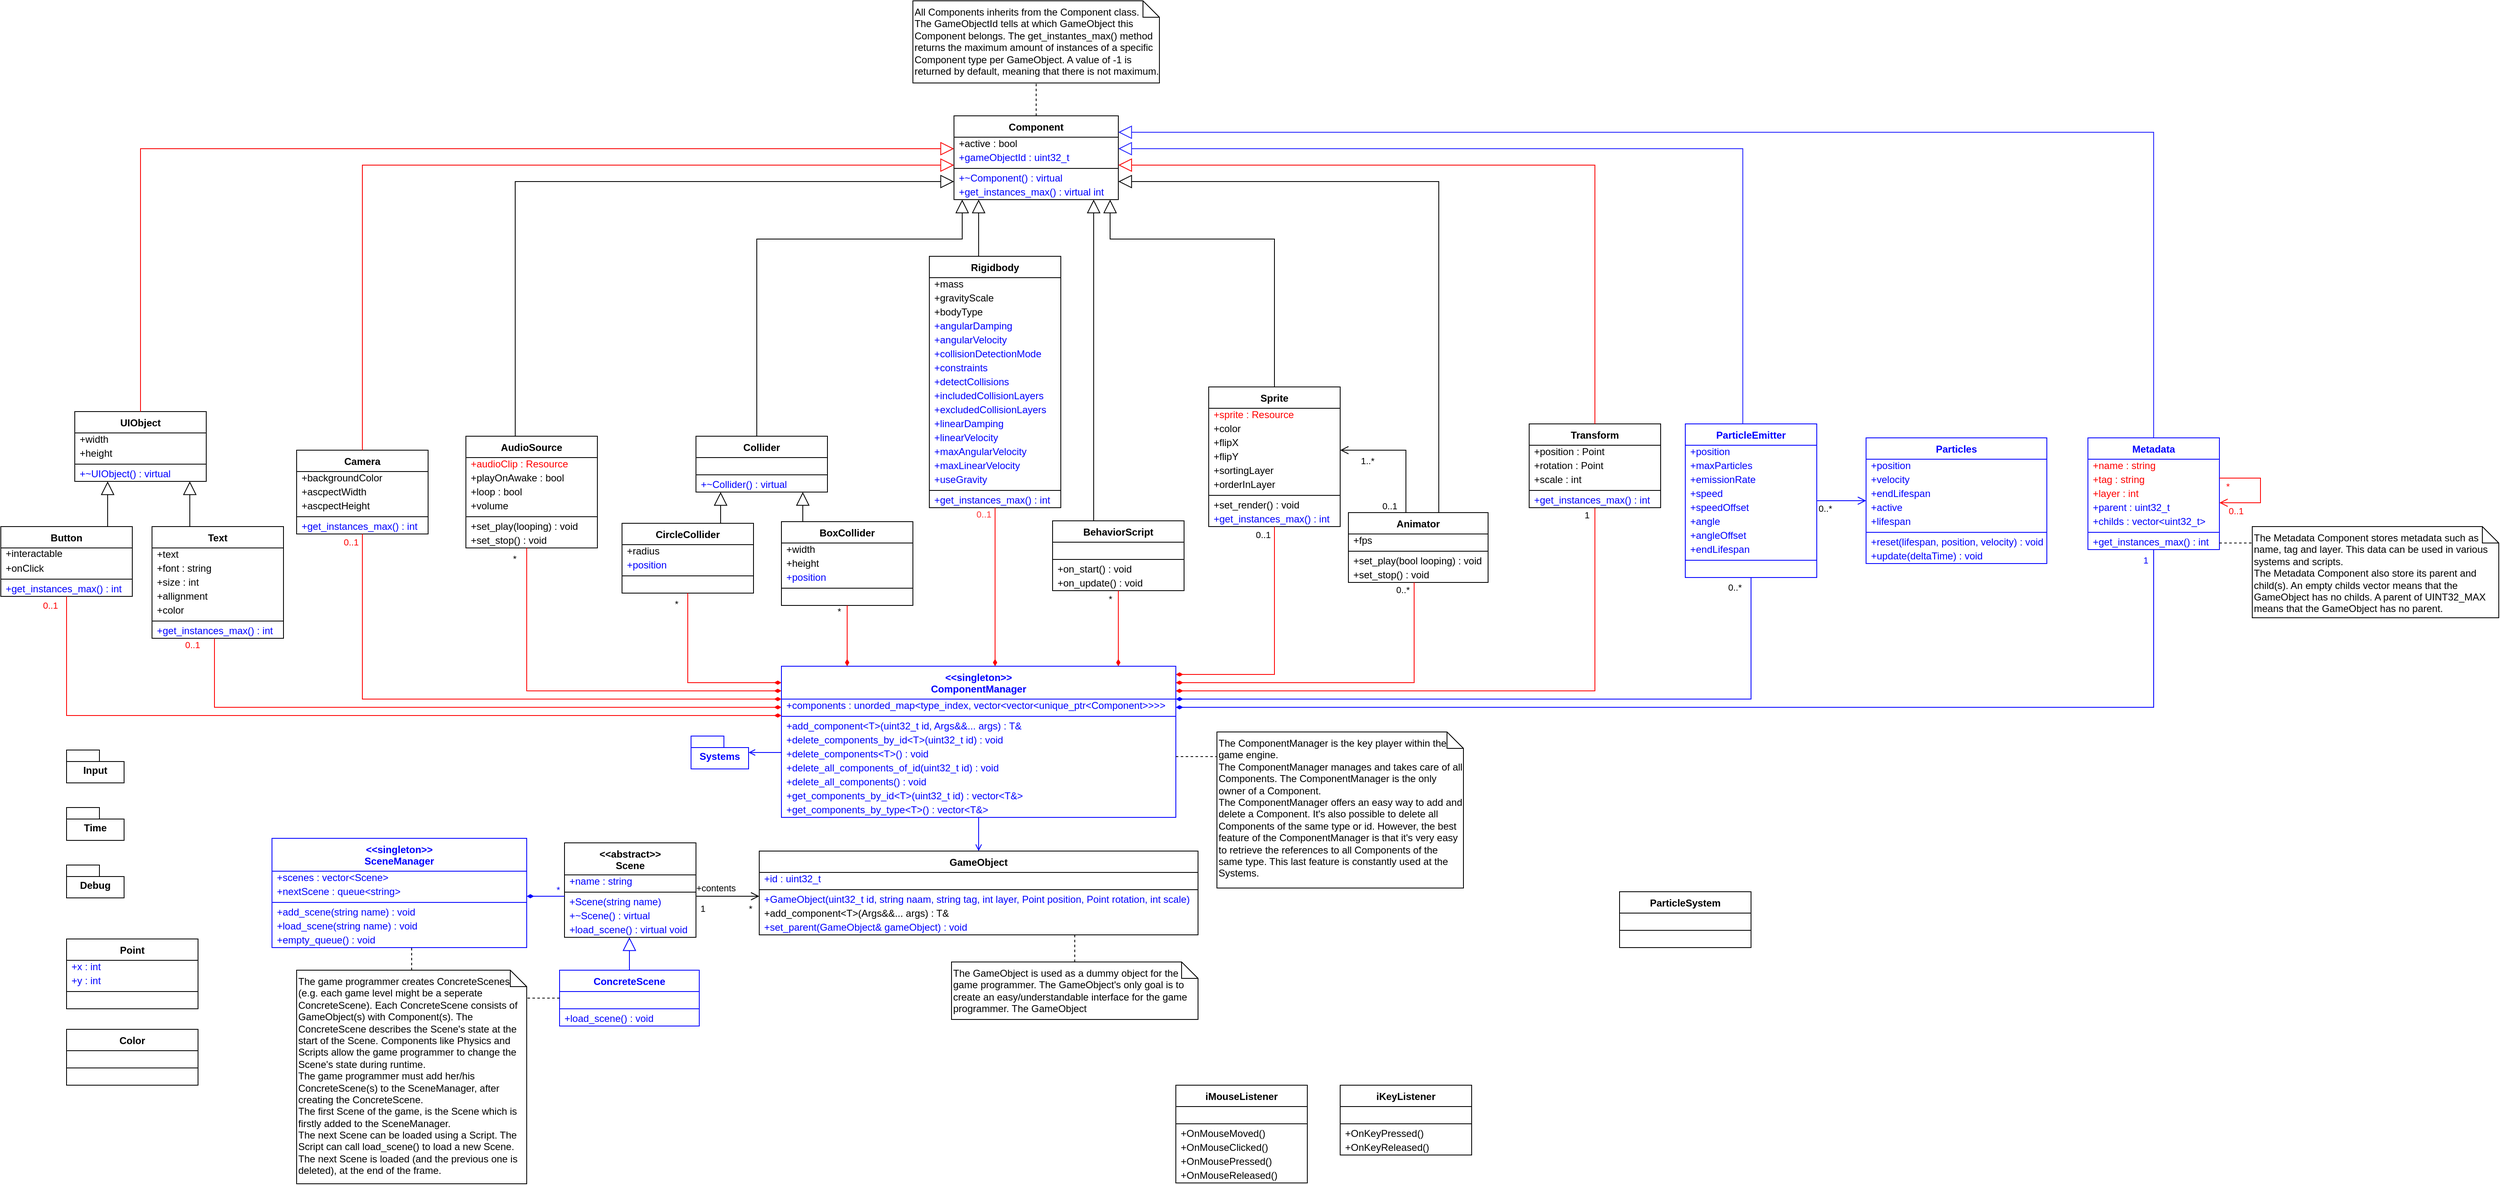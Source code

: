 <mxfile version="24.7.17" pages="6">
  <diagram id="ehgrrEZq6aIl9GSG0JpL" name="Main">
    <mxGraphModel dx="1520" dy="794" grid="1" gridSize="10" guides="1" tooltips="1" connect="1" arrows="1" fold="1" page="1" pageScale="1" pageWidth="3300" pageHeight="2339" math="0" shadow="0">
      <root>
        <mxCell id="0" />
        <mxCell id="1" parent="0" />
        <mxCell id="5-8bWhzpOWirDYeo3-Cj-10" value="&lt;&lt;abstract&gt;&gt;&#xa;Scene" style="swimlane;fontStyle=1;align=center;verticalAlign=top;childLayout=stackLayout;horizontal=1;startSize=39;horizontalStack=0;resizeParent=1;resizeLast=0;collapsible=1;marginBottom=0;rounded=0;shadow=0;strokeWidth=1;movable=1;resizable=1;rotatable=1;deletable=1;editable=1;locked=0;connectable=1;direction=east;" parent="1" vertex="1">
          <mxGeometry x="926" y="1055" width="160" height="115" as="geometry">
            <mxRectangle x="330" y="540" width="160" height="26" as="alternateBounds" />
          </mxGeometry>
        </mxCell>
        <mxCell id="5-8bWhzpOWirDYeo3-Cj-11" value="+name : string" style="text;align=left;verticalAlign=bottom;spacingLeft=4;spacingRight=4;overflow=hidden;rotatable=1;points=[[0,0.5],[1,0.5]];portConstraint=eastwest;rounded=0;shadow=0;html=0;strokeWidth=1;horizontal=1;movable=1;resizable=1;deletable=1;editable=1;locked=0;connectable=1;fontColor=#0000FF;" parent="5-8bWhzpOWirDYeo3-Cj-10" vertex="1">
          <mxGeometry y="39" width="160" height="17" as="geometry" />
        </mxCell>
        <mxCell id="5-8bWhzpOWirDYeo3-Cj-12" value="" style="line;html=1;strokeWidth=1;align=left;verticalAlign=middle;spacingTop=-1;spacingLeft=3;spacingRight=3;rotatable=1;labelPosition=right;points=[];portConstraint=eastwest;fontSize=12;perimeterSpacing=0;movable=1;resizable=1;deletable=1;editable=1;locked=0;connectable=1;verticalLabelPosition=middle;" parent="5-8bWhzpOWirDYeo3-Cj-10" vertex="1">
          <mxGeometry y="56" width="160" height="8" as="geometry" />
        </mxCell>
        <mxCell id="5-8bWhzpOWirDYeo3-Cj-13" value="+Scene(string name)" style="text;align=left;verticalAlign=bottom;spacingLeft=4;spacingRight=4;overflow=hidden;rotatable=1;points=[[0,0.5],[1,0.5]];portConstraint=eastwest;rounded=0;shadow=0;html=0;strokeWidth=1;horizontal=1;movable=1;resizable=1;deletable=1;editable=1;locked=0;connectable=1;fontColor=#0000FF;" parent="5-8bWhzpOWirDYeo3-Cj-10" vertex="1">
          <mxGeometry y="64" width="160" height="17" as="geometry" />
        </mxCell>
        <mxCell id="uXPUMNlN59CLM5qzZz-l-25" value="+~Scene() : virtual" style="text;align=left;verticalAlign=bottom;spacingLeft=4;spacingRight=4;overflow=hidden;rotatable=1;points=[[0,0.5],[1,0.5]];portConstraint=eastwest;rounded=0;shadow=0;html=0;strokeWidth=1;horizontal=1;movable=1;resizable=1;deletable=1;editable=1;locked=0;connectable=1;fontColor=#0000FF;" vertex="1" parent="5-8bWhzpOWirDYeo3-Cj-10">
          <mxGeometry y="81" width="160" height="17" as="geometry" />
        </mxCell>
        <mxCell id="uXPUMNlN59CLM5qzZz-l-24" value="+load_scene() : virtual void" style="text;align=left;verticalAlign=bottom;spacingLeft=4;spacingRight=4;overflow=hidden;rotatable=1;points=[[0,0.5],[1,0.5]];portConstraint=eastwest;rounded=0;shadow=0;html=0;strokeWidth=1;horizontal=1;movable=1;resizable=1;deletable=1;editable=1;locked=0;connectable=1;fontColor=#0000FF;" vertex="1" parent="5-8bWhzpOWirDYeo3-Cj-10">
          <mxGeometry y="98" width="160" height="17" as="geometry" />
        </mxCell>
        <mxCell id="5-8bWhzpOWirDYeo3-Cj-14" value="" style="endArrow=open;html=1;rounded=0;movable=1;resizable=1;rotatable=1;deletable=1;editable=1;locked=0;connectable=1;endFill=0;endSize=8;edgeStyle=orthogonalEdgeStyle;" parent="1" source="5-8bWhzpOWirDYeo3-Cj-10" target="ZHgyX9xX1EySbdOx-EKd-46" edge="1">
          <mxGeometry width="50" height="50" relative="1" as="geometry">
            <mxPoint x="1290" y="1040" as="sourcePoint" />
            <mxPoint x="1350" y="1084" as="targetPoint" />
            <Array as="points">
              <mxPoint x="1120" y="1120" />
              <mxPoint x="1120" y="1120" />
            </Array>
          </mxGeometry>
        </mxCell>
        <mxCell id="5-8bWhzpOWirDYeo3-Cj-15" value="+contents" style="edgeLabel;html=1;align=center;verticalAlign=middle;resizable=0;points=[];" parent="5-8bWhzpOWirDYeo3-Cj-14" vertex="1" connectable="0">
          <mxGeometry x="-0.141" y="-1" relative="1" as="geometry">
            <mxPoint x="-9" y="-11" as="offset" />
          </mxGeometry>
        </mxCell>
        <mxCell id="5-8bWhzpOWirDYeo3-Cj-16" value="1" style="edgeLabel;html=1;align=center;verticalAlign=middle;resizable=0;points=[];" parent="5-8bWhzpOWirDYeo3-Cj-14" vertex="1" connectable="0">
          <mxGeometry x="-0.712" y="-1" relative="1" as="geometry">
            <mxPoint x="-3" y="14" as="offset" />
          </mxGeometry>
        </mxCell>
        <mxCell id="5-8bWhzpOWirDYeo3-Cj-17" value="*" style="edgeLabel;html=1;align=center;verticalAlign=middle;resizable=0;points=[];" parent="5-8bWhzpOWirDYeo3-Cj-14" vertex="1" connectable="0">
          <mxGeometry x="0.621" y="-1" relative="1" as="geometry">
            <mxPoint x="3" y="14" as="offset" />
          </mxGeometry>
        </mxCell>
        <mxCell id="5-8bWhzpOWirDYeo3-Cj-54" style="edgeStyle=orthogonalEdgeStyle;rounded=0;orthogonalLoop=1;jettySize=auto;html=1;endArrow=diamondThin;endFill=1;strokeColor=#FF0000;" parent="1" source="5-8bWhzpOWirDYeo3-Cj-56" target="5-8bWhzpOWirDYeo3-Cj-170" edge="1">
          <mxGeometry relative="1" as="geometry">
            <Array as="points">
              <mxPoint x="2180" y="870" />
            </Array>
          </mxGeometry>
        </mxCell>
        <mxCell id="5-8bWhzpOWirDYeo3-Cj-55" value="1" style="edgeLabel;html=1;align=center;verticalAlign=middle;resizable=0;points=[];" parent="5-8bWhzpOWirDYeo3-Cj-54" vertex="1" connectable="0">
          <mxGeometry x="-0.959" y="-3" relative="1" as="geometry">
            <mxPoint x="-7" y="-6" as="offset" />
          </mxGeometry>
        </mxCell>
        <mxCell id="5-8bWhzpOWirDYeo3-Cj-56" value="Transform" style="swimlane;fontStyle=1;align=center;verticalAlign=top;childLayout=stackLayout;horizontal=1;startSize=26;horizontalStack=0;resizeParent=1;resizeLast=0;collapsible=1;marginBottom=0;rounded=0;shadow=0;strokeWidth=1;movable=1;resizable=1;rotatable=1;deletable=1;editable=1;locked=0;connectable=1;direction=east;" parent="1" vertex="1">
          <mxGeometry x="2100" y="545" width="160" height="102" as="geometry">
            <mxRectangle x="330" y="540" width="160" height="26" as="alternateBounds" />
          </mxGeometry>
        </mxCell>
        <mxCell id="5-8bWhzpOWirDYeo3-Cj-57" value="+position : Point" style="text;align=left;verticalAlign=bottom;spacingLeft=4;spacingRight=4;overflow=hidden;rotatable=1;points=[[0,0.5],[1,0.5]];portConstraint=eastwest;rounded=0;shadow=0;html=0;strokeWidth=1;horizontal=1;movable=1;resizable=1;deletable=1;editable=1;locked=0;connectable=1;" parent="5-8bWhzpOWirDYeo3-Cj-56" vertex="1">
          <mxGeometry y="26" width="160" height="17" as="geometry" />
        </mxCell>
        <mxCell id="5-8bWhzpOWirDYeo3-Cj-58" value="+rotation : Point" style="text;align=left;verticalAlign=bottom;spacingLeft=4;spacingRight=4;overflow=hidden;rotatable=1;points=[[0,0.5],[1,0.5]];portConstraint=eastwest;rounded=0;shadow=0;html=0;strokeWidth=1;horizontal=1;movable=1;resizable=1;deletable=1;editable=1;locked=0;connectable=1;" parent="5-8bWhzpOWirDYeo3-Cj-56" vertex="1">
          <mxGeometry y="43" width="160" height="17" as="geometry" />
        </mxCell>
        <mxCell id="5-8bWhzpOWirDYeo3-Cj-59" value="+scale : int" style="text;align=left;verticalAlign=bottom;spacingLeft=4;spacingRight=4;overflow=hidden;rotatable=1;points=[[0,0.5],[1,0.5]];portConstraint=eastwest;rounded=0;shadow=0;html=0;strokeWidth=1;horizontal=1;movable=1;resizable=1;deletable=1;editable=1;locked=0;connectable=1;" parent="5-8bWhzpOWirDYeo3-Cj-56" vertex="1">
          <mxGeometry y="60" width="160" height="17" as="geometry" />
        </mxCell>
        <mxCell id="5-8bWhzpOWirDYeo3-Cj-60" value="" style="line;html=1;strokeWidth=1;align=left;verticalAlign=middle;spacingTop=-1;spacingLeft=3;spacingRight=3;rotatable=1;labelPosition=right;points=[];portConstraint=eastwest;fontSize=12;perimeterSpacing=0;movable=1;resizable=1;deletable=1;editable=1;locked=0;connectable=1;verticalLabelPosition=middle;" parent="5-8bWhzpOWirDYeo3-Cj-56" vertex="1">
          <mxGeometry y="77" width="160" height="8" as="geometry" />
        </mxCell>
        <mxCell id="5-8bWhzpOWirDYeo3-Cj-61" value="+get_instances_max() : int" style="text;align=left;verticalAlign=bottom;spacingLeft=4;spacingRight=4;overflow=hidden;rotatable=1;points=[[0,0.5],[1,0.5]];portConstraint=eastwest;rounded=0;shadow=0;html=0;strokeWidth=1;horizontal=1;movable=1;resizable=1;deletable=1;editable=1;locked=0;connectable=1;fontColor=#0000FF;" parent="5-8bWhzpOWirDYeo3-Cj-56" vertex="1">
          <mxGeometry y="85" width="160" height="17" as="geometry" />
        </mxCell>
        <mxCell id="5-8bWhzpOWirDYeo3-Cj-62" value="iMouseListener" style="swimlane;fontStyle=1;align=center;verticalAlign=top;childLayout=stackLayout;horizontal=1;startSize=26;horizontalStack=0;resizeParent=1;resizeLast=0;collapsible=1;marginBottom=0;rounded=0;shadow=0;strokeWidth=1;movable=1;resizable=1;rotatable=1;deletable=1;editable=1;locked=0;connectable=1;direction=east;" parent="1" vertex="1">
          <mxGeometry x="1670" y="1350" width="160" height="119" as="geometry">
            <mxRectangle x="330" y="540" width="160" height="26" as="alternateBounds" />
          </mxGeometry>
        </mxCell>
        <mxCell id="5-8bWhzpOWirDYeo3-Cj-63" style="text;align=left;verticalAlign=bottom;spacingLeft=4;spacingRight=4;overflow=hidden;rotatable=1;points=[[0,0.5],[1,0.5]];portConstraint=eastwest;rounded=0;shadow=0;html=0;strokeWidth=1;horizontal=1;movable=1;resizable=1;deletable=1;editable=1;locked=0;connectable=1;" parent="5-8bWhzpOWirDYeo3-Cj-62" vertex="1">
          <mxGeometry y="26" width="160" height="17" as="geometry" />
        </mxCell>
        <mxCell id="5-8bWhzpOWirDYeo3-Cj-64" value="" style="line;html=1;strokeWidth=1;align=left;verticalAlign=middle;spacingTop=-1;spacingLeft=3;spacingRight=3;rotatable=1;labelPosition=right;points=[];portConstraint=eastwest;fontSize=12;perimeterSpacing=0;movable=1;resizable=1;deletable=1;editable=1;locked=0;connectable=1;verticalLabelPosition=middle;" parent="5-8bWhzpOWirDYeo3-Cj-62" vertex="1">
          <mxGeometry y="43" width="160" height="8" as="geometry" />
        </mxCell>
        <mxCell id="5-8bWhzpOWirDYeo3-Cj-65" value="+OnMouseMoved()" style="text;align=left;verticalAlign=bottom;spacingLeft=4;spacingRight=4;overflow=hidden;rotatable=1;points=[[0,0.5],[1,0.5]];portConstraint=eastwest;rounded=0;shadow=0;html=0;strokeWidth=1;horizontal=1;movable=1;resizable=1;deletable=1;editable=1;locked=0;connectable=1;" parent="5-8bWhzpOWirDYeo3-Cj-62" vertex="1">
          <mxGeometry y="51" width="160" height="17" as="geometry" />
        </mxCell>
        <mxCell id="5-8bWhzpOWirDYeo3-Cj-66" value="+OnMouseClicked()" style="text;align=left;verticalAlign=bottom;spacingLeft=4;spacingRight=4;overflow=hidden;rotatable=1;points=[[0,0.5],[1,0.5]];portConstraint=eastwest;rounded=0;shadow=0;html=0;strokeWidth=1;horizontal=1;movable=1;resizable=1;deletable=1;editable=1;locked=0;connectable=1;" parent="5-8bWhzpOWirDYeo3-Cj-62" vertex="1">
          <mxGeometry y="68" width="160" height="17" as="geometry" />
        </mxCell>
        <mxCell id="5-8bWhzpOWirDYeo3-Cj-67" value="+OnMousePressed()" style="text;align=left;verticalAlign=bottom;spacingLeft=4;spacingRight=4;overflow=hidden;rotatable=1;points=[[0,0.5],[1,0.5]];portConstraint=eastwest;rounded=0;shadow=0;html=0;strokeWidth=1;horizontal=1;movable=1;resizable=1;deletable=1;editable=1;locked=0;connectable=1;" parent="5-8bWhzpOWirDYeo3-Cj-62" vertex="1">
          <mxGeometry y="85" width="160" height="17" as="geometry" />
        </mxCell>
        <mxCell id="5-8bWhzpOWirDYeo3-Cj-68" value="+OnMouseReleased()" style="text;align=left;verticalAlign=bottom;spacingLeft=4;spacingRight=4;overflow=hidden;rotatable=1;points=[[0,0.5],[1,0.5]];portConstraint=eastwest;rounded=0;shadow=0;html=0;strokeWidth=1;horizontal=1;movable=1;resizable=1;deletable=1;editable=1;locked=0;connectable=1;" parent="5-8bWhzpOWirDYeo3-Cj-62" vertex="1">
          <mxGeometry y="102" width="160" height="17" as="geometry" />
        </mxCell>
        <mxCell id="5-8bWhzpOWirDYeo3-Cj-69" value="iKeyListener" style="swimlane;fontStyle=1;align=center;verticalAlign=top;childLayout=stackLayout;horizontal=1;startSize=26;horizontalStack=0;resizeParent=1;resizeLast=0;collapsible=1;marginBottom=0;rounded=0;shadow=0;strokeWidth=1;movable=1;resizable=1;rotatable=1;deletable=1;editable=1;locked=0;connectable=1;direction=east;" parent="1" vertex="1">
          <mxGeometry x="1870" y="1350" width="160" height="85" as="geometry">
            <mxRectangle x="330" y="540" width="160" height="26" as="alternateBounds" />
          </mxGeometry>
        </mxCell>
        <mxCell id="5-8bWhzpOWirDYeo3-Cj-70" style="text;align=left;verticalAlign=bottom;spacingLeft=4;spacingRight=4;overflow=hidden;rotatable=1;points=[[0,0.5],[1,0.5]];portConstraint=eastwest;rounded=0;shadow=0;html=0;strokeWidth=1;horizontal=1;movable=1;resizable=1;deletable=1;editable=1;locked=0;connectable=1;" parent="5-8bWhzpOWirDYeo3-Cj-69" vertex="1">
          <mxGeometry y="26" width="160" height="17" as="geometry" />
        </mxCell>
        <mxCell id="5-8bWhzpOWirDYeo3-Cj-71" value="" style="line;html=1;strokeWidth=1;align=left;verticalAlign=middle;spacingTop=-1;spacingLeft=3;spacingRight=3;rotatable=1;labelPosition=right;points=[];portConstraint=eastwest;fontSize=12;perimeterSpacing=0;movable=1;resizable=1;deletable=1;editable=1;locked=0;connectable=1;verticalLabelPosition=middle;" parent="5-8bWhzpOWirDYeo3-Cj-69" vertex="1">
          <mxGeometry y="43" width="160" height="8" as="geometry" />
        </mxCell>
        <mxCell id="5-8bWhzpOWirDYeo3-Cj-72" value="+OnKeyPressed()" style="text;align=left;verticalAlign=bottom;spacingLeft=4;spacingRight=4;overflow=hidden;rotatable=1;points=[[0,0.5],[1,0.5]];portConstraint=eastwest;rounded=0;shadow=0;html=0;strokeWidth=1;horizontal=1;movable=1;resizable=1;deletable=1;editable=1;locked=0;connectable=1;" parent="5-8bWhzpOWirDYeo3-Cj-69" vertex="1">
          <mxGeometry y="51" width="160" height="17" as="geometry" />
        </mxCell>
        <mxCell id="5-8bWhzpOWirDYeo3-Cj-73" value="+OnKeyReleased()" style="text;align=left;verticalAlign=bottom;spacingLeft=4;spacingRight=4;overflow=hidden;rotatable=1;points=[[0,0.5],[1,0.5]];portConstraint=eastwest;rounded=0;shadow=0;html=0;strokeWidth=1;horizontal=1;movable=1;resizable=1;deletable=1;editable=1;locked=0;connectable=1;" parent="5-8bWhzpOWirDYeo3-Cj-69" vertex="1">
          <mxGeometry y="68" width="160" height="17" as="geometry" />
        </mxCell>
        <mxCell id="5-8bWhzpOWirDYeo3-Cj-74" value="Color" style="swimlane;fontStyle=1;align=center;verticalAlign=top;childLayout=stackLayout;horizontal=1;startSize=26;horizontalStack=0;resizeParent=1;resizeLast=0;collapsible=1;marginBottom=0;rounded=0;shadow=0;strokeWidth=1;movable=1;resizable=1;rotatable=1;deletable=1;editable=1;locked=0;connectable=1;direction=east;" parent="1" vertex="1">
          <mxGeometry x="320" y="1282" width="160" height="68" as="geometry">
            <mxRectangle x="330" y="540" width="160" height="26" as="alternateBounds" />
          </mxGeometry>
        </mxCell>
        <mxCell id="5-8bWhzpOWirDYeo3-Cj-75" style="text;align=left;verticalAlign=bottom;spacingLeft=4;spacingRight=4;overflow=hidden;rotatable=1;points=[[0,0.5],[1,0.5]];portConstraint=eastwest;rounded=0;shadow=0;html=0;strokeWidth=1;horizontal=1;movable=1;resizable=1;deletable=1;editable=1;locked=0;connectable=1;" parent="5-8bWhzpOWirDYeo3-Cj-74" vertex="1">
          <mxGeometry y="26" width="160" height="17" as="geometry" />
        </mxCell>
        <mxCell id="5-8bWhzpOWirDYeo3-Cj-76" value="" style="line;html=1;strokeWidth=1;align=left;verticalAlign=middle;spacingTop=-1;spacingLeft=3;spacingRight=3;rotatable=1;labelPosition=right;points=[];portConstraint=eastwest;fontSize=12;perimeterSpacing=0;movable=1;resizable=1;deletable=1;editable=1;locked=0;connectable=1;verticalLabelPosition=middle;" parent="5-8bWhzpOWirDYeo3-Cj-74" vertex="1">
          <mxGeometry y="43" width="160" height="8" as="geometry" />
        </mxCell>
        <mxCell id="5-8bWhzpOWirDYeo3-Cj-77" style="text;align=left;verticalAlign=bottom;spacingLeft=4;spacingRight=4;overflow=hidden;rotatable=1;points=[[0,0.5],[1,0.5]];portConstraint=eastwest;rounded=0;shadow=0;html=0;strokeWidth=1;horizontal=1;movable=1;resizable=1;deletable=1;editable=1;locked=0;connectable=1;" parent="5-8bWhzpOWirDYeo3-Cj-74" vertex="1">
          <mxGeometry y="51" width="160" height="17" as="geometry" />
        </mxCell>
        <mxCell id="5-8bWhzpOWirDYeo3-Cj-78" value="Point" style="swimlane;fontStyle=1;align=center;verticalAlign=top;childLayout=stackLayout;horizontal=1;startSize=26;horizontalStack=0;resizeParent=1;resizeLast=0;collapsible=1;marginBottom=0;rounded=0;shadow=0;strokeWidth=1;movable=1;resizable=1;rotatable=1;deletable=1;editable=1;locked=0;connectable=1;direction=east;" parent="1" vertex="1">
          <mxGeometry x="320" y="1172" width="160" height="85" as="geometry">
            <mxRectangle x="330" y="540" width="160" height="26" as="alternateBounds" />
          </mxGeometry>
        </mxCell>
        <mxCell id="5-8bWhzpOWirDYeo3-Cj-79" value="+x : int" style="text;align=left;verticalAlign=bottom;spacingLeft=4;spacingRight=4;overflow=hidden;rotatable=1;points=[[0,0.5],[1,0.5]];portConstraint=eastwest;rounded=0;shadow=0;html=0;strokeWidth=1;horizontal=1;movable=1;resizable=1;deletable=1;editable=1;locked=0;connectable=1;fontColor=#0000FF;" parent="5-8bWhzpOWirDYeo3-Cj-78" vertex="1">
          <mxGeometry y="26" width="160" height="17" as="geometry" />
        </mxCell>
        <mxCell id="ZHgyX9xX1EySbdOx-EKd-69" value="+y : int" style="text;align=left;verticalAlign=bottom;spacingLeft=4;spacingRight=4;overflow=hidden;rotatable=1;points=[[0,0.5],[1,0.5]];portConstraint=eastwest;rounded=0;shadow=0;html=0;strokeWidth=1;horizontal=1;movable=1;resizable=1;deletable=1;editable=1;locked=0;connectable=1;fontColor=#0000FF;" parent="5-8bWhzpOWirDYeo3-Cj-78" vertex="1">
          <mxGeometry y="43" width="160" height="17" as="geometry" />
        </mxCell>
        <mxCell id="5-8bWhzpOWirDYeo3-Cj-80" value="" style="line;html=1;strokeWidth=1;align=left;verticalAlign=middle;spacingTop=-1;spacingLeft=3;spacingRight=3;rotatable=1;labelPosition=right;points=[];portConstraint=eastwest;fontSize=12;perimeterSpacing=0;movable=1;resizable=1;deletable=1;editable=1;locked=0;connectable=1;verticalLabelPosition=middle;" parent="5-8bWhzpOWirDYeo3-Cj-78" vertex="1">
          <mxGeometry y="60" width="160" height="8" as="geometry" />
        </mxCell>
        <mxCell id="5-8bWhzpOWirDYeo3-Cj-81" style="text;align=left;verticalAlign=bottom;spacingLeft=4;spacingRight=4;overflow=hidden;rotatable=1;points=[[0,0.5],[1,0.5]];portConstraint=eastwest;rounded=0;shadow=0;html=0;strokeWidth=1;horizontal=1;movable=1;resizable=1;deletable=1;editable=1;locked=0;connectable=1;" parent="5-8bWhzpOWirDYeo3-Cj-78" vertex="1">
          <mxGeometry y="68" width="160" height="17" as="geometry" />
        </mxCell>
        <mxCell id="5-8bWhzpOWirDYeo3-Cj-82" value="Debug" style="shape=folder;fontStyle=1;spacingTop=10;tabWidth=40;tabHeight=14;tabPosition=left;html=1;whiteSpace=wrap;" parent="1" vertex="1">
          <mxGeometry x="320" y="1082" width="70" height="40" as="geometry" />
        </mxCell>
        <mxCell id="5-8bWhzpOWirDYeo3-Cj-83" value="Time" style="shape=folder;fontStyle=1;spacingTop=10;tabWidth=40;tabHeight=14;tabPosition=left;html=1;whiteSpace=wrap;" parent="1" vertex="1">
          <mxGeometry x="320" y="1012" width="70" height="40" as="geometry" />
        </mxCell>
        <mxCell id="5-8bWhzpOWirDYeo3-Cj-84" value="Input" style="shape=folder;fontStyle=1;spacingTop=10;tabWidth=40;tabHeight=14;tabPosition=left;html=1;whiteSpace=wrap;" parent="1" vertex="1">
          <mxGeometry x="320" y="942" width="70" height="40" as="geometry" />
        </mxCell>
        <mxCell id="5-8bWhzpOWirDYeo3-Cj-85" value="AudioSource" style="swimlane;fontStyle=1;align=center;verticalAlign=top;childLayout=stackLayout;horizontal=1;startSize=26;horizontalStack=0;resizeParent=1;resizeLast=0;collapsible=1;marginBottom=0;rounded=0;shadow=0;strokeWidth=1;movable=1;resizable=1;rotatable=1;deletable=1;editable=1;locked=0;connectable=1;direction=east;" parent="1" vertex="1">
          <mxGeometry x="806" y="560" width="160" height="136" as="geometry">
            <mxRectangle x="330" y="540" width="160" height="26" as="alternateBounds" />
          </mxGeometry>
        </mxCell>
        <mxCell id="5-8bWhzpOWirDYeo3-Cj-86" value="+audioClip : Resource" style="text;align=left;verticalAlign=bottom;spacingLeft=4;spacingRight=4;overflow=hidden;rotatable=1;points=[[0,0.5],[1,0.5]];portConstraint=eastwest;rounded=0;shadow=0;html=0;strokeWidth=1;horizontal=1;movable=1;resizable=1;deletable=1;editable=1;locked=0;connectable=1;fontColor=#ff0000;" parent="5-8bWhzpOWirDYeo3-Cj-85" vertex="1">
          <mxGeometry y="26" width="160" height="17" as="geometry" />
        </mxCell>
        <mxCell id="5-8bWhzpOWirDYeo3-Cj-87" value="+playOnAwake : bool" style="text;align=left;verticalAlign=bottom;spacingLeft=4;spacingRight=4;overflow=hidden;rotatable=1;points=[[0,0.5],[1,0.5]];portConstraint=eastwest;rounded=0;shadow=0;html=0;strokeWidth=1;horizontal=1;movable=1;resizable=1;deletable=1;editable=1;locked=0;connectable=1;" parent="5-8bWhzpOWirDYeo3-Cj-85" vertex="1">
          <mxGeometry y="43" width="160" height="17" as="geometry" />
        </mxCell>
        <mxCell id="5-8bWhzpOWirDYeo3-Cj-88" value="+loop : bool" style="text;align=left;verticalAlign=bottom;spacingLeft=4;spacingRight=4;overflow=hidden;rotatable=1;points=[[0,0.5],[1,0.5]];portConstraint=eastwest;rounded=0;shadow=0;html=0;strokeWidth=1;horizontal=1;movable=1;resizable=1;deletable=1;editable=1;locked=0;connectable=1;" parent="5-8bWhzpOWirDYeo3-Cj-85" vertex="1">
          <mxGeometry y="60" width="160" height="17" as="geometry" />
        </mxCell>
        <mxCell id="5-8bWhzpOWirDYeo3-Cj-89" value="+volume" style="text;align=left;verticalAlign=bottom;spacingLeft=4;spacingRight=4;overflow=hidden;rotatable=1;points=[[0,0.5],[1,0.5]];portConstraint=eastwest;rounded=0;shadow=0;html=0;strokeWidth=1;horizontal=1;movable=1;resizable=1;deletable=1;editable=1;locked=0;connectable=1;" parent="5-8bWhzpOWirDYeo3-Cj-85" vertex="1">
          <mxGeometry y="77" width="160" height="17" as="geometry" />
        </mxCell>
        <mxCell id="5-8bWhzpOWirDYeo3-Cj-90" value="" style="line;html=1;strokeWidth=1;align=left;verticalAlign=middle;spacingTop=-1;spacingLeft=3;spacingRight=3;rotatable=1;labelPosition=right;points=[];portConstraint=eastwest;fontSize=12;perimeterSpacing=0;movable=1;resizable=1;deletable=1;editable=1;locked=0;connectable=1;verticalLabelPosition=middle;" parent="5-8bWhzpOWirDYeo3-Cj-85" vertex="1">
          <mxGeometry y="94" width="160" height="8" as="geometry" />
        </mxCell>
        <mxCell id="5-8bWhzpOWirDYeo3-Cj-91" value="+set_play(looping) : void" style="text;align=left;verticalAlign=bottom;spacingLeft=4;spacingRight=4;overflow=hidden;rotatable=1;points=[[0,0.5],[1,0.5]];portConstraint=eastwest;rounded=0;shadow=0;html=0;strokeWidth=1;horizontal=1;movable=1;resizable=1;deletable=1;editable=1;locked=0;connectable=1;" parent="5-8bWhzpOWirDYeo3-Cj-85" vertex="1">
          <mxGeometry y="102" width="160" height="17" as="geometry" />
        </mxCell>
        <mxCell id="5-8bWhzpOWirDYeo3-Cj-92" value="+set_stop() : void" style="text;align=left;verticalAlign=bottom;spacingLeft=4;spacingRight=4;overflow=hidden;rotatable=1;points=[[0,0.5],[1,0.5]];portConstraint=eastwest;rounded=0;shadow=0;html=0;strokeWidth=1;horizontal=1;movable=1;resizable=1;deletable=1;editable=1;locked=0;connectable=1;" parent="5-8bWhzpOWirDYeo3-Cj-85" vertex="1">
          <mxGeometry y="119" width="160" height="17" as="geometry" />
        </mxCell>
        <mxCell id="5-8bWhzpOWirDYeo3-Cj-93" value="Collider" style="swimlane;fontStyle=1;align=center;verticalAlign=top;childLayout=stackLayout;horizontal=1;startSize=26;horizontalStack=0;resizeParent=1;resizeLast=0;collapsible=1;marginBottom=0;rounded=0;shadow=0;strokeWidth=1;movable=1;resizable=1;rotatable=1;deletable=1;editable=1;locked=0;connectable=1;direction=east;" parent="1" vertex="1">
          <mxGeometry x="1086" y="560" width="160" height="68" as="geometry">
            <mxRectangle x="330" y="540" width="160" height="26" as="alternateBounds" />
          </mxGeometry>
        </mxCell>
        <mxCell id="5-8bWhzpOWirDYeo3-Cj-94" style="text;align=left;verticalAlign=bottom;spacingLeft=4;spacingRight=4;overflow=hidden;rotatable=1;points=[[0,0.5],[1,0.5]];portConstraint=eastwest;rounded=0;shadow=0;html=0;strokeWidth=1;horizontal=1;movable=1;resizable=1;deletable=1;editable=1;locked=0;connectable=1;" parent="5-8bWhzpOWirDYeo3-Cj-93" vertex="1">
          <mxGeometry y="26" width="160" height="17" as="geometry" />
        </mxCell>
        <mxCell id="5-8bWhzpOWirDYeo3-Cj-95" value="" style="line;html=1;strokeWidth=1;align=left;verticalAlign=middle;spacingTop=-1;spacingLeft=3;spacingRight=3;rotatable=1;labelPosition=right;points=[];portConstraint=eastwest;fontSize=12;perimeterSpacing=0;movable=1;resizable=1;deletable=1;editable=1;locked=0;connectable=1;verticalLabelPosition=middle;" parent="5-8bWhzpOWirDYeo3-Cj-93" vertex="1">
          <mxGeometry y="43" width="160" height="8" as="geometry" />
        </mxCell>
        <mxCell id="uXPUMNlN59CLM5qzZz-l-23" value="+~Collider() : virtual" style="text;align=left;verticalAlign=bottom;spacingLeft=4;spacingRight=4;overflow=hidden;rotatable=1;points=[[0,0.5],[1,0.5]];portConstraint=eastwest;rounded=0;shadow=0;html=0;strokeWidth=1;horizontal=1;movable=1;resizable=1;deletable=1;editable=1;locked=0;connectable=1;fontColor=#0000FF;" vertex="1" parent="5-8bWhzpOWirDYeo3-Cj-93">
          <mxGeometry y="51" width="160" height="17" as="geometry" />
        </mxCell>
        <mxCell id="5-8bWhzpOWirDYeo3-Cj-97" value="CircleCollider" style="swimlane;fontStyle=1;align=center;verticalAlign=top;childLayout=stackLayout;horizontal=1;startSize=26;horizontalStack=0;resizeParent=1;resizeLast=0;collapsible=1;marginBottom=0;rounded=0;shadow=0;strokeWidth=1;movable=1;resizable=1;rotatable=1;deletable=1;editable=1;locked=0;connectable=1;direction=east;" parent="1" vertex="1">
          <mxGeometry x="996" y="666" width="160" height="85" as="geometry">
            <mxRectangle x="330" y="540" width="160" height="26" as="alternateBounds" />
          </mxGeometry>
        </mxCell>
        <mxCell id="5-8bWhzpOWirDYeo3-Cj-98" value="+radius" style="text;align=left;verticalAlign=bottom;spacingLeft=4;spacingRight=4;overflow=hidden;rotatable=1;points=[[0,0.5],[1,0.5]];portConstraint=eastwest;rounded=0;shadow=0;html=0;strokeWidth=1;horizontal=1;movable=1;resizable=1;deletable=1;editable=1;locked=0;connectable=1;" parent="5-8bWhzpOWirDYeo3-Cj-97" vertex="1">
          <mxGeometry y="26" width="160" height="17" as="geometry" />
        </mxCell>
        <mxCell id="QpFLp5RZX1MbUHJJD-iN-30" value="+position" style="text;align=left;verticalAlign=bottom;spacingLeft=4;spacingRight=4;overflow=hidden;rotatable=1;points=[[0,0.5],[1,0.5]];portConstraint=eastwest;rounded=0;shadow=0;html=0;strokeWidth=1;horizontal=1;movable=1;resizable=1;deletable=1;editable=1;locked=0;connectable=1;fontColor=#0000FF;" parent="5-8bWhzpOWirDYeo3-Cj-97" vertex="1">
          <mxGeometry y="43" width="160" height="17" as="geometry" />
        </mxCell>
        <mxCell id="5-8bWhzpOWirDYeo3-Cj-99" value="" style="line;html=1;strokeWidth=1;align=left;verticalAlign=middle;spacingTop=-1;spacingLeft=3;spacingRight=3;rotatable=1;labelPosition=right;points=[];portConstraint=eastwest;fontSize=12;perimeterSpacing=0;movable=1;resizable=1;deletable=1;editable=1;locked=0;connectable=1;verticalLabelPosition=middle;" parent="5-8bWhzpOWirDYeo3-Cj-97" vertex="1">
          <mxGeometry y="60" width="160" height="8" as="geometry" />
        </mxCell>
        <mxCell id="5-8bWhzpOWirDYeo3-Cj-100" style="text;align=left;verticalAlign=bottom;spacingLeft=4;spacingRight=4;overflow=hidden;rotatable=1;points=[[0,0.5],[1,0.5]];portConstraint=eastwest;rounded=0;shadow=0;html=0;strokeWidth=1;horizontal=1;movable=1;resizable=1;deletable=1;editable=1;locked=0;connectable=1;" parent="5-8bWhzpOWirDYeo3-Cj-97" vertex="1">
          <mxGeometry y="68" width="160" height="17" as="geometry" />
        </mxCell>
        <mxCell id="5-8bWhzpOWirDYeo3-Cj-101" value="BoxCollider" style="swimlane;fontStyle=1;align=center;verticalAlign=top;childLayout=stackLayout;horizontal=1;startSize=26;horizontalStack=0;resizeParent=1;resizeLast=0;collapsible=1;marginBottom=0;rounded=0;shadow=0;strokeWidth=1;movable=1;resizable=1;rotatable=1;deletable=1;editable=1;locked=0;connectable=1;direction=east;" parent="1" vertex="1">
          <mxGeometry x="1190" y="664" width="160" height="102" as="geometry">
            <mxRectangle x="330" y="540" width="160" height="26" as="alternateBounds" />
          </mxGeometry>
        </mxCell>
        <mxCell id="5-8bWhzpOWirDYeo3-Cj-102" value="+width" style="text;align=left;verticalAlign=bottom;spacingLeft=4;spacingRight=4;overflow=hidden;rotatable=1;points=[[0,0.5],[1,0.5]];portConstraint=eastwest;rounded=0;shadow=0;html=0;strokeWidth=1;horizontal=1;movable=1;resizable=1;deletable=1;editable=1;locked=0;connectable=1;" parent="5-8bWhzpOWirDYeo3-Cj-101" vertex="1">
          <mxGeometry y="26" width="160" height="17" as="geometry" />
        </mxCell>
        <mxCell id="5-8bWhzpOWirDYeo3-Cj-103" value="+height" style="text;align=left;verticalAlign=bottom;spacingLeft=4;spacingRight=4;overflow=hidden;rotatable=1;points=[[0,0.5],[1,0.5]];portConstraint=eastwest;rounded=0;shadow=0;html=0;strokeWidth=1;horizontal=1;movable=1;resizable=1;deletable=1;editable=1;locked=0;connectable=1;" parent="5-8bWhzpOWirDYeo3-Cj-101" vertex="1">
          <mxGeometry y="43" width="160" height="17" as="geometry" />
        </mxCell>
        <mxCell id="QpFLp5RZX1MbUHJJD-iN-31" value="+position" style="text;align=left;verticalAlign=bottom;spacingLeft=4;spacingRight=4;overflow=hidden;rotatable=1;points=[[0,0.5],[1,0.5]];portConstraint=eastwest;rounded=0;shadow=0;html=0;strokeWidth=1;horizontal=1;movable=1;resizable=1;deletable=1;editable=1;locked=0;connectable=1;fontColor=#0000FF;" parent="5-8bWhzpOWirDYeo3-Cj-101" vertex="1">
          <mxGeometry y="60" width="160" height="17" as="geometry" />
        </mxCell>
        <mxCell id="5-8bWhzpOWirDYeo3-Cj-104" value="" style="line;html=1;strokeWidth=1;align=left;verticalAlign=middle;spacingTop=-1;spacingLeft=3;spacingRight=3;rotatable=1;labelPosition=right;points=[];portConstraint=eastwest;fontSize=12;perimeterSpacing=0;movable=1;resizable=1;deletable=1;editable=1;locked=0;connectable=1;verticalLabelPosition=middle;" parent="5-8bWhzpOWirDYeo3-Cj-101" vertex="1">
          <mxGeometry y="77" width="160" height="8" as="geometry" />
        </mxCell>
        <mxCell id="5-8bWhzpOWirDYeo3-Cj-105" style="text;align=left;verticalAlign=bottom;spacingLeft=4;spacingRight=4;overflow=hidden;rotatable=1;points=[[0,0.5],[1,0.5]];portConstraint=eastwest;rounded=0;shadow=0;html=0;strokeWidth=1;horizontal=1;movable=1;resizable=1;deletable=1;editable=1;locked=0;connectable=1;" parent="5-8bWhzpOWirDYeo3-Cj-101" vertex="1">
          <mxGeometry y="85" width="160" height="17" as="geometry" />
        </mxCell>
        <mxCell id="5-8bWhzpOWirDYeo3-Cj-106" value="Component" style="swimlane;fontStyle=1;align=center;verticalAlign=top;childLayout=stackLayout;horizontal=1;startSize=26;horizontalStack=0;resizeParent=1;resizeLast=0;collapsible=1;marginBottom=0;rounded=0;shadow=0;strokeWidth=1;movable=1;resizable=1;rotatable=1;deletable=1;editable=1;locked=0;connectable=1;direction=east;" parent="1" vertex="1">
          <mxGeometry x="1400" y="170" width="200" height="102" as="geometry">
            <mxRectangle x="330" y="540" width="160" height="26" as="alternateBounds" />
          </mxGeometry>
        </mxCell>
        <mxCell id="5-8bWhzpOWirDYeo3-Cj-107" value="+active : bool" style="text;align=left;verticalAlign=bottom;spacingLeft=4;spacingRight=4;overflow=hidden;rotatable=1;points=[[0,0.5],[1,0.5]];portConstraint=eastwest;rounded=0;shadow=0;html=0;strokeWidth=1;horizontal=1;movable=1;resizable=1;deletable=1;editable=1;locked=0;connectable=1;" parent="5-8bWhzpOWirDYeo3-Cj-106" vertex="1">
          <mxGeometry y="26" width="200" height="17" as="geometry" />
        </mxCell>
        <mxCell id="5-8bWhzpOWirDYeo3-Cj-108" value="+gameObjectId : uint32_t" style="text;align=left;verticalAlign=bottom;spacingLeft=4;spacingRight=4;overflow=hidden;rotatable=1;points=[[0,0.5],[1,0.5]];portConstraint=eastwest;rounded=0;shadow=0;html=0;strokeWidth=1;horizontal=1;movable=1;resizable=1;deletable=1;editable=1;locked=0;connectable=1;fontColor=#0000FF;" parent="5-8bWhzpOWirDYeo3-Cj-106" vertex="1">
          <mxGeometry y="43" width="200" height="17" as="geometry" />
        </mxCell>
        <mxCell id="5-8bWhzpOWirDYeo3-Cj-109" value="" style="line;html=1;strokeWidth=1;align=left;verticalAlign=middle;spacingTop=-1;spacingLeft=3;spacingRight=3;rotatable=1;labelPosition=right;points=[];portConstraint=eastwest;fontSize=12;perimeterSpacing=0;movable=1;resizable=1;deletable=1;editable=1;locked=0;connectable=1;verticalLabelPosition=middle;" parent="5-8bWhzpOWirDYeo3-Cj-106" vertex="1">
          <mxGeometry y="60" width="200" height="8" as="geometry" />
        </mxCell>
        <mxCell id="5-8bWhzpOWirDYeo3-Cj-110" value="+~Component() : virtual" style="text;align=left;verticalAlign=bottom;spacingLeft=4;spacingRight=4;overflow=hidden;rotatable=1;points=[[0,0.5],[1,0.5]];portConstraint=eastwest;rounded=0;shadow=0;html=0;strokeWidth=1;horizontal=1;movable=1;resizable=1;deletable=1;editable=1;locked=0;connectable=1;fontColor=#0000FF;" parent="5-8bWhzpOWirDYeo3-Cj-106" vertex="1">
          <mxGeometry y="68" width="200" height="17" as="geometry" />
        </mxCell>
        <mxCell id="uXPUMNlN59CLM5qzZz-l-20" value="+get_instances_max() : virtual int" style="text;align=left;verticalAlign=bottom;spacingLeft=4;spacingRight=4;overflow=hidden;rotatable=1;points=[[0,0.5],[1,0.5]];portConstraint=eastwest;rounded=0;shadow=0;html=0;strokeWidth=1;horizontal=1;movable=1;resizable=1;deletable=1;editable=1;locked=0;connectable=1;fontColor=#0000FF;" vertex="1" parent="5-8bWhzpOWirDYeo3-Cj-106">
          <mxGeometry y="85" width="200" height="17" as="geometry" />
        </mxCell>
        <mxCell id="5-8bWhzpOWirDYeo3-Cj-111" value="Rigidbody" style="swimlane;fontStyle=1;align=center;verticalAlign=top;childLayout=stackLayout;horizontal=1;startSize=26;horizontalStack=0;resizeParent=1;resizeLast=0;collapsible=1;marginBottom=0;rounded=0;shadow=0;strokeWidth=1;movable=1;resizable=1;rotatable=1;deletable=1;editable=1;locked=0;connectable=1;direction=east;" parent="1" vertex="1">
          <mxGeometry x="1370" y="341" width="160" height="306" as="geometry">
            <mxRectangle x="330" y="540" width="160" height="26" as="alternateBounds" />
          </mxGeometry>
        </mxCell>
        <mxCell id="5-8bWhzpOWirDYeo3-Cj-112" value="+mass" style="text;align=left;verticalAlign=bottom;spacingLeft=4;spacingRight=4;overflow=hidden;rotatable=1;points=[[0,0.5],[1,0.5]];portConstraint=eastwest;rounded=0;shadow=0;html=0;strokeWidth=1;horizontal=1;movable=1;resizable=1;deletable=1;editable=1;locked=0;connectable=1;" parent="5-8bWhzpOWirDYeo3-Cj-111" vertex="1">
          <mxGeometry y="26" width="160" height="17" as="geometry" />
        </mxCell>
        <mxCell id="5-8bWhzpOWirDYeo3-Cj-113" value="+gravityScale" style="text;align=left;verticalAlign=bottom;spacingLeft=4;spacingRight=4;overflow=hidden;rotatable=1;points=[[0,0.5],[1,0.5]];portConstraint=eastwest;rounded=0;shadow=0;html=0;strokeWidth=1;horizontal=1;movable=1;resizable=1;deletable=1;editable=1;locked=0;connectable=1;" parent="5-8bWhzpOWirDYeo3-Cj-111" vertex="1">
          <mxGeometry y="43" width="160" height="17" as="geometry" />
        </mxCell>
        <mxCell id="5-8bWhzpOWirDYeo3-Cj-114" value="+bodyType" style="text;align=left;verticalAlign=bottom;spacingLeft=4;spacingRight=4;overflow=hidden;rotatable=1;points=[[0,0.5],[1,0.5]];portConstraint=eastwest;rounded=0;shadow=0;html=0;strokeWidth=1;horizontal=1;movable=1;resizable=1;deletable=1;editable=1;locked=0;connectable=1;" parent="5-8bWhzpOWirDYeo3-Cj-111" vertex="1">
          <mxGeometry y="60" width="160" height="17" as="geometry" />
        </mxCell>
        <mxCell id="QpFLp5RZX1MbUHJJD-iN-4" value="+angularDamping" style="text;align=left;verticalAlign=bottom;spacingLeft=4;spacingRight=4;overflow=hidden;rotatable=1;points=[[0,0.5],[1,0.5]];portConstraint=eastwest;rounded=0;shadow=0;html=0;strokeWidth=1;horizontal=1;movable=1;resizable=1;deletable=1;editable=1;locked=0;connectable=1;fontColor=#0000ff;" parent="5-8bWhzpOWirDYeo3-Cj-111" vertex="1">
          <mxGeometry y="77" width="160" height="17" as="geometry" />
        </mxCell>
        <mxCell id="QpFLp5RZX1MbUHJJD-iN-3" value="+angularVelocity" style="text;align=left;verticalAlign=bottom;spacingLeft=4;spacingRight=4;overflow=hidden;rotatable=1;points=[[0,0.5],[1,0.5]];portConstraint=eastwest;rounded=0;shadow=0;html=0;strokeWidth=1;horizontal=1;movable=1;resizable=1;deletable=1;editable=1;locked=0;connectable=1;fontColor=#0000ff;" parent="5-8bWhzpOWirDYeo3-Cj-111" vertex="1">
          <mxGeometry y="94" width="160" height="17" as="geometry" />
        </mxCell>
        <mxCell id="QpFLp5RZX1MbUHJJD-iN-2" value="+collisionDetectionMode" style="text;align=left;verticalAlign=bottom;spacingLeft=4;spacingRight=4;overflow=hidden;rotatable=1;points=[[0,0.5],[1,0.5]];portConstraint=eastwest;rounded=0;shadow=0;html=0;strokeWidth=1;horizontal=1;movable=1;resizable=1;deletable=1;editable=1;locked=0;connectable=1;fontColor=#0000ff;" parent="5-8bWhzpOWirDYeo3-Cj-111" vertex="1">
          <mxGeometry y="111" width="160" height="17" as="geometry" />
        </mxCell>
        <mxCell id="QpFLp5RZX1MbUHJJD-iN-1" value="+constraints" style="text;align=left;verticalAlign=bottom;spacingLeft=4;spacingRight=4;overflow=hidden;rotatable=1;points=[[0,0.5],[1,0.5]];portConstraint=eastwest;rounded=0;shadow=0;html=0;strokeWidth=1;horizontal=1;movable=1;resizable=1;deletable=1;editable=1;locked=0;connectable=1;fontColor=#0000ff;" parent="5-8bWhzpOWirDYeo3-Cj-111" vertex="1">
          <mxGeometry y="128" width="160" height="17" as="geometry" />
        </mxCell>
        <mxCell id="QpFLp5RZX1MbUHJJD-iN-9" value="+detectCollisions " style="text;align=left;verticalAlign=bottom;spacingLeft=4;spacingRight=4;overflow=hidden;rotatable=1;points=[[0,0.5],[1,0.5]];portConstraint=eastwest;rounded=0;shadow=0;html=0;strokeWidth=1;horizontal=1;movable=1;resizable=1;deletable=1;editable=1;locked=0;connectable=1;fontColor=#0000ff;" parent="5-8bWhzpOWirDYeo3-Cj-111" vertex="1">
          <mxGeometry y="145" width="160" height="17" as="geometry" />
        </mxCell>
        <mxCell id="QpFLp5RZX1MbUHJJD-iN-8" value="+includedCollisionLayers" style="text;align=left;verticalAlign=bottom;spacingLeft=4;spacingRight=4;overflow=hidden;rotatable=1;points=[[0,0.5],[1,0.5]];portConstraint=eastwest;rounded=0;shadow=0;html=0;strokeWidth=1;horizontal=1;movable=1;resizable=1;deletable=1;editable=1;locked=0;connectable=1;fontColor=#0000ff;" parent="5-8bWhzpOWirDYeo3-Cj-111" vertex="1">
          <mxGeometry y="162" width="160" height="17" as="geometry" />
        </mxCell>
        <mxCell id="QpFLp5RZX1MbUHJJD-iN-7" value="+excludedCollisionLayers" style="text;align=left;verticalAlign=bottom;spacingLeft=4;spacingRight=4;overflow=hidden;rotatable=1;points=[[0,0.5],[1,0.5]];portConstraint=eastwest;rounded=0;shadow=0;html=0;strokeWidth=1;horizontal=1;movable=1;resizable=1;deletable=1;editable=1;locked=0;connectable=1;fontColor=#0000ff;" parent="5-8bWhzpOWirDYeo3-Cj-111" vertex="1">
          <mxGeometry y="179" width="160" height="17" as="geometry" />
        </mxCell>
        <mxCell id="QpFLp5RZX1MbUHJJD-iN-6" value="+linearDamping" style="text;align=left;verticalAlign=bottom;spacingLeft=4;spacingRight=4;overflow=hidden;rotatable=1;points=[[0,0.5],[1,0.5]];portConstraint=eastwest;rounded=0;shadow=0;html=0;strokeWidth=1;horizontal=1;movable=1;resizable=1;deletable=1;editable=1;locked=0;connectable=1;fontColor=#0000ff;" parent="5-8bWhzpOWirDYeo3-Cj-111" vertex="1">
          <mxGeometry y="196" width="160" height="17" as="geometry" />
        </mxCell>
        <mxCell id="QpFLp5RZX1MbUHJJD-iN-5" value="+linearVelocity" style="text;align=left;verticalAlign=bottom;spacingLeft=4;spacingRight=4;overflow=hidden;rotatable=1;points=[[0,0.5],[1,0.5]];portConstraint=eastwest;rounded=0;shadow=0;html=0;strokeWidth=1;horizontal=1;movable=1;resizable=1;deletable=1;editable=1;locked=0;connectable=1;fontColor=#0000ff;" parent="5-8bWhzpOWirDYeo3-Cj-111" vertex="1">
          <mxGeometry y="213" width="160" height="17" as="geometry" />
        </mxCell>
        <mxCell id="QpFLp5RZX1MbUHJJD-iN-12" value="+maxAngularVelocity" style="text;align=left;verticalAlign=bottom;spacingLeft=4;spacingRight=4;overflow=hidden;rotatable=1;points=[[0,0.5],[1,0.5]];portConstraint=eastwest;rounded=0;shadow=0;html=0;strokeWidth=1;horizontal=1;movable=1;resizable=1;deletable=1;editable=1;locked=0;connectable=1;fontColor=#0000ff;" parent="5-8bWhzpOWirDYeo3-Cj-111" vertex="1">
          <mxGeometry y="230" width="160" height="17" as="geometry" />
        </mxCell>
        <mxCell id="QpFLp5RZX1MbUHJJD-iN-11" value="+maxLinearVelocity" style="text;align=left;verticalAlign=bottom;spacingLeft=4;spacingRight=4;overflow=hidden;rotatable=1;points=[[0,0.5],[1,0.5]];portConstraint=eastwest;rounded=0;shadow=0;html=0;strokeWidth=1;horizontal=1;movable=1;resizable=1;deletable=1;editable=1;locked=0;connectable=1;fontColor=#0000ff;" parent="5-8bWhzpOWirDYeo3-Cj-111" vertex="1">
          <mxGeometry y="247" width="160" height="17" as="geometry" />
        </mxCell>
        <mxCell id="QpFLp5RZX1MbUHJJD-iN-13" value="+useGravity" style="text;align=left;verticalAlign=bottom;spacingLeft=4;spacingRight=4;overflow=hidden;rotatable=1;points=[[0,0.5],[1,0.5]];portConstraint=eastwest;rounded=0;shadow=0;html=0;strokeWidth=1;horizontal=1;movable=1;resizable=1;deletable=1;editable=1;locked=0;connectable=1;fontColor=#0000ff;" parent="5-8bWhzpOWirDYeo3-Cj-111" vertex="1">
          <mxGeometry y="264" width="160" height="17" as="geometry" />
        </mxCell>
        <mxCell id="5-8bWhzpOWirDYeo3-Cj-115" value="" style="line;html=1;strokeWidth=1;align=left;verticalAlign=middle;spacingTop=-1;spacingLeft=3;spacingRight=3;rotatable=1;labelPosition=right;points=[];portConstraint=eastwest;fontSize=12;perimeterSpacing=0;movable=1;resizable=1;deletable=1;editable=1;locked=0;connectable=1;verticalLabelPosition=middle;" parent="5-8bWhzpOWirDYeo3-Cj-111" vertex="1">
          <mxGeometry y="281" width="160" height="8" as="geometry" />
        </mxCell>
        <mxCell id="5-8bWhzpOWirDYeo3-Cj-116" value="+get_instances_max() : int" style="text;align=left;verticalAlign=bottom;spacingLeft=4;spacingRight=4;overflow=hidden;rotatable=1;points=[[0,0.5],[1,0.5]];portConstraint=eastwest;rounded=0;shadow=0;html=0;strokeWidth=1;horizontal=1;movable=1;resizable=1;deletable=1;editable=1;locked=0;connectable=1;fontColor=#0000FF;" parent="5-8bWhzpOWirDYeo3-Cj-111" vertex="1">
          <mxGeometry y="289" width="160" height="17" as="geometry" />
        </mxCell>
        <mxCell id="5-8bWhzpOWirDYeo3-Cj-117" value="BehaviorScript" style="swimlane;fontStyle=1;align=center;verticalAlign=top;childLayout=stackLayout;horizontal=1;startSize=26;horizontalStack=0;resizeParent=1;resizeLast=0;collapsible=1;marginBottom=0;rounded=0;shadow=0;strokeWidth=1;movable=1;resizable=1;rotatable=1;deletable=1;editable=1;locked=0;connectable=1;direction=east;" parent="1" vertex="1">
          <mxGeometry x="1520" y="663" width="160" height="85" as="geometry">
            <mxRectangle x="330" y="540" width="160" height="26" as="alternateBounds" />
          </mxGeometry>
        </mxCell>
        <mxCell id="5-8bWhzpOWirDYeo3-Cj-118" style="text;align=left;verticalAlign=bottom;spacingLeft=4;spacingRight=4;overflow=hidden;rotatable=1;points=[[0,0.5],[1,0.5]];portConstraint=eastwest;rounded=0;shadow=0;html=0;strokeWidth=1;horizontal=1;movable=1;resizable=1;deletable=1;editable=1;locked=0;connectable=1;" parent="5-8bWhzpOWirDYeo3-Cj-117" vertex="1">
          <mxGeometry y="26" width="160" height="17" as="geometry" />
        </mxCell>
        <mxCell id="5-8bWhzpOWirDYeo3-Cj-119" value="" style="line;html=1;strokeWidth=1;align=left;verticalAlign=middle;spacingTop=-1;spacingLeft=3;spacingRight=3;rotatable=1;labelPosition=right;points=[];portConstraint=eastwest;fontSize=12;perimeterSpacing=0;movable=1;resizable=1;deletable=1;editable=1;locked=0;connectable=1;verticalLabelPosition=middle;" parent="5-8bWhzpOWirDYeo3-Cj-117" vertex="1">
          <mxGeometry y="43" width="160" height="8" as="geometry" />
        </mxCell>
        <mxCell id="5-8bWhzpOWirDYeo3-Cj-120" value="+on_start() : void" style="text;align=left;verticalAlign=bottom;spacingLeft=4;spacingRight=4;overflow=hidden;rotatable=1;points=[[0,0.5],[1,0.5]];portConstraint=eastwest;rounded=0;shadow=0;html=0;strokeWidth=1;horizontal=1;movable=1;resizable=1;deletable=1;editable=1;locked=0;connectable=1;" parent="5-8bWhzpOWirDYeo3-Cj-117" vertex="1">
          <mxGeometry y="51" width="160" height="17" as="geometry" />
        </mxCell>
        <mxCell id="5-8bWhzpOWirDYeo3-Cj-121" value="+on_update() : void" style="text;align=left;verticalAlign=bottom;spacingLeft=4;spacingRight=4;overflow=hidden;rotatable=1;points=[[0,0.5],[1,0.5]];portConstraint=eastwest;rounded=0;shadow=0;html=0;strokeWidth=1;horizontal=1;movable=1;resizable=1;deletable=1;editable=1;locked=0;connectable=1;" parent="5-8bWhzpOWirDYeo3-Cj-117" vertex="1">
          <mxGeometry y="68" width="160" height="17" as="geometry" />
        </mxCell>
        <mxCell id="5-8bWhzpOWirDYeo3-Cj-122" value="Sprite" style="swimlane;fontStyle=1;align=center;verticalAlign=top;childLayout=stackLayout;horizontal=1;startSize=26;horizontalStack=0;resizeParent=1;resizeLast=0;collapsible=1;marginBottom=0;rounded=0;shadow=0;strokeWidth=1;movable=1;resizable=1;rotatable=1;deletable=1;editable=1;locked=0;connectable=1;direction=east;" parent="1" vertex="1">
          <mxGeometry x="1710" y="500" width="160" height="170" as="geometry">
            <mxRectangle x="330" y="540" width="160" height="26" as="alternateBounds" />
          </mxGeometry>
        </mxCell>
        <mxCell id="5-8bWhzpOWirDYeo3-Cj-123" value="+sprite : Resource" style="text;align=left;verticalAlign=bottom;spacingLeft=4;spacingRight=4;overflow=hidden;rotatable=1;points=[[0,0.5],[1,0.5]];portConstraint=eastwest;rounded=0;shadow=0;html=0;strokeWidth=1;horizontal=1;movable=1;resizable=1;deletable=1;editable=1;locked=0;connectable=1;fontColor=#ff0000;" parent="5-8bWhzpOWirDYeo3-Cj-122" vertex="1">
          <mxGeometry y="26" width="160" height="17" as="geometry" />
        </mxCell>
        <mxCell id="5-8bWhzpOWirDYeo3-Cj-124" value="+color" style="text;align=left;verticalAlign=bottom;spacingLeft=4;spacingRight=4;overflow=hidden;rotatable=1;points=[[0,0.5],[1,0.5]];portConstraint=eastwest;rounded=0;shadow=0;html=0;strokeWidth=1;horizontal=1;movable=1;resizable=1;deletable=1;editable=1;locked=0;connectable=1;" parent="5-8bWhzpOWirDYeo3-Cj-122" vertex="1">
          <mxGeometry y="43" width="160" height="17" as="geometry" />
        </mxCell>
        <mxCell id="5-8bWhzpOWirDYeo3-Cj-125" value="+flipX" style="text;align=left;verticalAlign=bottom;spacingLeft=4;spacingRight=4;overflow=hidden;rotatable=1;points=[[0,0.5],[1,0.5]];portConstraint=eastwest;rounded=0;shadow=0;html=0;strokeWidth=1;horizontal=1;movable=1;resizable=1;deletable=1;editable=1;locked=0;connectable=1;" parent="5-8bWhzpOWirDYeo3-Cj-122" vertex="1">
          <mxGeometry y="60" width="160" height="17" as="geometry" />
        </mxCell>
        <mxCell id="5-8bWhzpOWirDYeo3-Cj-126" value="+flipY" style="text;align=left;verticalAlign=bottom;spacingLeft=4;spacingRight=4;overflow=hidden;rotatable=1;points=[[0,0.5],[1,0.5]];portConstraint=eastwest;rounded=0;shadow=0;html=0;strokeWidth=1;horizontal=1;movable=1;resizable=1;deletable=1;editable=1;locked=0;connectable=1;" parent="5-8bWhzpOWirDYeo3-Cj-122" vertex="1">
          <mxGeometry y="77" width="160" height="17" as="geometry" />
        </mxCell>
        <mxCell id="5-8bWhzpOWirDYeo3-Cj-127" value="+sortingLayer" style="text;align=left;verticalAlign=bottom;spacingLeft=4;spacingRight=4;overflow=hidden;rotatable=1;points=[[0,0.5],[1,0.5]];portConstraint=eastwest;rounded=0;shadow=0;html=0;strokeWidth=1;horizontal=1;movable=1;resizable=1;deletable=1;editable=1;locked=0;connectable=1;" parent="5-8bWhzpOWirDYeo3-Cj-122" vertex="1">
          <mxGeometry y="94" width="160" height="17" as="geometry" />
        </mxCell>
        <mxCell id="5-8bWhzpOWirDYeo3-Cj-128" value="+orderInLayer" style="text;align=left;verticalAlign=bottom;spacingLeft=4;spacingRight=4;overflow=hidden;rotatable=1;points=[[0,0.5],[1,0.5]];portConstraint=eastwest;rounded=0;shadow=0;html=0;strokeWidth=1;horizontal=1;movable=1;resizable=1;deletable=1;editable=1;locked=0;connectable=1;" parent="5-8bWhzpOWirDYeo3-Cj-122" vertex="1">
          <mxGeometry y="111" width="160" height="17" as="geometry" />
        </mxCell>
        <mxCell id="5-8bWhzpOWirDYeo3-Cj-129" value="" style="line;html=1;strokeWidth=1;align=left;verticalAlign=middle;spacingTop=-1;spacingLeft=3;spacingRight=3;rotatable=1;labelPosition=right;points=[];portConstraint=eastwest;fontSize=12;perimeterSpacing=0;movable=1;resizable=1;deletable=1;editable=1;locked=0;connectable=1;verticalLabelPosition=middle;" parent="5-8bWhzpOWirDYeo3-Cj-122" vertex="1">
          <mxGeometry y="128" width="160" height="8" as="geometry" />
        </mxCell>
        <mxCell id="5-8bWhzpOWirDYeo3-Cj-130" value="+set_render() : void" style="text;align=left;verticalAlign=bottom;spacingLeft=4;spacingRight=4;overflow=hidden;rotatable=1;points=[[0,0.5],[1,0.5]];portConstraint=eastwest;rounded=0;shadow=0;html=0;strokeWidth=1;horizontal=1;movable=1;resizable=1;deletable=1;editable=1;locked=0;connectable=1;" parent="5-8bWhzpOWirDYeo3-Cj-122" vertex="1">
          <mxGeometry y="136" width="160" height="17" as="geometry" />
        </mxCell>
        <mxCell id="ZHgyX9xX1EySbdOx-EKd-65" value="+get_instances_max() : int" style="text;align=left;verticalAlign=bottom;spacingLeft=4;spacingRight=4;overflow=hidden;rotatable=1;points=[[0,0.5],[1,0.5]];portConstraint=eastwest;rounded=0;shadow=0;html=0;strokeWidth=1;horizontal=1;movable=1;resizable=1;deletable=1;editable=1;locked=0;connectable=1;fontColor=#0000FF;" parent="5-8bWhzpOWirDYeo3-Cj-122" vertex="1">
          <mxGeometry y="153" width="160" height="17" as="geometry" />
        </mxCell>
        <mxCell id="5-8bWhzpOWirDYeo3-Cj-131" value="Animator" style="swimlane;fontStyle=1;align=center;verticalAlign=top;childLayout=stackLayout;horizontal=1;startSize=26;horizontalStack=0;resizeParent=1;resizeLast=0;collapsible=1;marginBottom=0;rounded=0;shadow=0;strokeWidth=1;movable=1;resizable=1;rotatable=1;deletable=1;editable=1;locked=0;connectable=1;direction=east;" parent="1" vertex="1">
          <mxGeometry x="1880" y="653" width="170" height="85" as="geometry">
            <mxRectangle x="330" y="540" width="160" height="26" as="alternateBounds" />
          </mxGeometry>
        </mxCell>
        <mxCell id="5-8bWhzpOWirDYeo3-Cj-132" value="+fps" style="text;align=left;verticalAlign=bottom;spacingLeft=4;spacingRight=4;overflow=hidden;rotatable=1;points=[[0,0.5],[1,0.5]];portConstraint=eastwest;rounded=0;shadow=0;html=0;strokeWidth=1;horizontal=1;movable=1;resizable=1;deletable=1;editable=1;locked=0;connectable=1;" parent="5-8bWhzpOWirDYeo3-Cj-131" vertex="1">
          <mxGeometry y="26" width="170" height="17" as="geometry" />
        </mxCell>
        <mxCell id="5-8bWhzpOWirDYeo3-Cj-133" value="" style="line;html=1;strokeWidth=1;align=left;verticalAlign=middle;spacingTop=-1;spacingLeft=3;spacingRight=3;rotatable=1;labelPosition=right;points=[];portConstraint=eastwest;fontSize=12;perimeterSpacing=0;movable=1;resizable=1;deletable=1;editable=1;locked=0;connectable=1;verticalLabelPosition=middle;" parent="5-8bWhzpOWirDYeo3-Cj-131" vertex="1">
          <mxGeometry y="43" width="170" height="8" as="geometry" />
        </mxCell>
        <mxCell id="5-8bWhzpOWirDYeo3-Cj-134" value="+set_play(bool looping) : void" style="text;align=left;verticalAlign=bottom;spacingLeft=4;spacingRight=4;overflow=hidden;rotatable=1;points=[[0,0.5],[1,0.5]];portConstraint=eastwest;rounded=0;shadow=0;html=0;strokeWidth=1;horizontal=1;movable=1;resizable=1;deletable=1;editable=1;locked=0;connectable=1;" parent="5-8bWhzpOWirDYeo3-Cj-131" vertex="1">
          <mxGeometry y="51" width="170" height="17" as="geometry" />
        </mxCell>
        <mxCell id="5-8bWhzpOWirDYeo3-Cj-135" value="+set_stop() : void" style="text;align=left;verticalAlign=bottom;spacingLeft=4;spacingRight=4;overflow=hidden;rotatable=1;points=[[0,0.5],[1,0.5]];portConstraint=eastwest;rounded=0;shadow=0;html=0;strokeWidth=1;horizontal=1;movable=1;resizable=1;deletable=1;editable=1;locked=0;connectable=1;" parent="5-8bWhzpOWirDYeo3-Cj-131" vertex="1">
          <mxGeometry y="68" width="170" height="17" as="geometry" />
        </mxCell>
        <mxCell id="5-8bWhzpOWirDYeo3-Cj-136" value="" style="endArrow=none;html=1;rounded=0;movable=1;resizable=1;rotatable=1;deletable=1;editable=1;locked=0;connectable=1;endFill=0;endSize=8;startArrow=diamondThin;startFill=1;edgeStyle=orthogonalEdgeStyle;strokeColor=#FF0000;" parent="1" source="5-8bWhzpOWirDYeo3-Cj-170" target="5-8bWhzpOWirDYeo3-Cj-85" edge="1">
          <mxGeometry width="50" height="50" relative="1" as="geometry">
            <mxPoint x="1350" y="980" as="sourcePoint" />
            <mxPoint x="1190" y="870" as="targetPoint" />
            <Array as="points">
              <mxPoint x="880" y="870" />
            </Array>
          </mxGeometry>
        </mxCell>
        <mxCell id="5-8bWhzpOWirDYeo3-Cj-137" value="*" style="edgeLabel;html=1;align=center;verticalAlign=middle;resizable=0;points=[];" parent="5-8bWhzpOWirDYeo3-Cj-136" vertex="1" connectable="0">
          <mxGeometry x="0.804" y="-2" relative="1" as="geometry">
            <mxPoint x="-17" y="-35" as="offset" />
          </mxGeometry>
        </mxCell>
        <mxCell id="5-8bWhzpOWirDYeo3-Cj-138" value="" style="endArrow=none;html=1;rounded=0;movable=1;resizable=1;rotatable=1;deletable=1;editable=1;locked=0;connectable=1;endFill=0;endSize=8;startArrow=diamondThin;startFill=1;edgeStyle=orthogonalEdgeStyle;strokeColor=#FF0000;" parent="1" source="5-8bWhzpOWirDYeo3-Cj-170" target="5-8bWhzpOWirDYeo3-Cj-97" edge="1">
          <mxGeometry width="50" height="50" relative="1" as="geometry">
            <mxPoint x="1340" y="870" as="sourcePoint" />
            <mxPoint x="1209" y="828" as="targetPoint" />
            <Array as="points">
              <mxPoint x="1076" y="860" />
            </Array>
          </mxGeometry>
        </mxCell>
        <mxCell id="5-8bWhzpOWirDYeo3-Cj-139" value="*" style="edgeLabel;html=1;align=center;verticalAlign=middle;resizable=0;points=[];" parent="5-8bWhzpOWirDYeo3-Cj-138" vertex="1" connectable="0">
          <mxGeometry x="0.804" y="-2" relative="1" as="geometry">
            <mxPoint x="-16" y="-9" as="offset" />
          </mxGeometry>
        </mxCell>
        <mxCell id="5-8bWhzpOWirDYeo3-Cj-140" value="" style="endArrow=none;html=1;rounded=0;movable=1;resizable=1;rotatable=1;deletable=1;editable=1;locked=0;connectable=1;endFill=0;endSize=8;startArrow=diamondThin;startFill=1;edgeStyle=orthogonalEdgeStyle;strokeColor=#FF0000;" parent="1" source="5-8bWhzpOWirDYeo3-Cj-170" target="5-8bWhzpOWirDYeo3-Cj-101" edge="1">
          <mxGeometry width="50" height="50" relative="1" as="geometry">
            <mxPoint x="1330" y="820" as="sourcePoint" />
            <mxPoint x="1219" y="838" as="targetPoint" />
            <Array as="points">
              <mxPoint x="1270" y="800" />
              <mxPoint x="1270" y="800" />
            </Array>
          </mxGeometry>
        </mxCell>
        <mxCell id="5-8bWhzpOWirDYeo3-Cj-141" value="*" style="edgeLabel;html=1;align=center;verticalAlign=middle;resizable=0;points=[];" parent="5-8bWhzpOWirDYeo3-Cj-140" vertex="1" connectable="0">
          <mxGeometry x="0.804" y="-2" relative="1" as="geometry">
            <mxPoint x="-12" y="-1" as="offset" />
          </mxGeometry>
        </mxCell>
        <mxCell id="5-8bWhzpOWirDYeo3-Cj-142" value="" style="endArrow=none;html=1;rounded=0;movable=1;resizable=1;rotatable=1;deletable=1;editable=1;locked=0;connectable=1;endFill=0;endSize=8;startArrow=diamondThin;startFill=1;edgeStyle=orthogonalEdgeStyle;strokeColor=#FF0000;" parent="1" source="5-8bWhzpOWirDYeo3-Cj-170" target="5-8bWhzpOWirDYeo3-Cj-111" edge="1">
          <mxGeometry width="50" height="50" relative="1" as="geometry">
            <mxPoint x="1394" y="1040" as="sourcePoint" />
            <mxPoint x="1229" y="848" as="targetPoint" />
            <Array as="points">
              <mxPoint x="1450" y="790" />
              <mxPoint x="1450" y="790" />
            </Array>
          </mxGeometry>
        </mxCell>
        <mxCell id="5-8bWhzpOWirDYeo3-Cj-143" value="&lt;font color=&quot;#ff3333&quot;&gt;0..1&lt;/font&gt;" style="edgeLabel;html=1;align=center;verticalAlign=middle;resizable=0;points=[];" parent="5-8bWhzpOWirDYeo3-Cj-142" vertex="1" connectable="0">
          <mxGeometry x="0.804" y="-2" relative="1" as="geometry">
            <mxPoint x="-16" y="-11" as="offset" />
          </mxGeometry>
        </mxCell>
        <mxCell id="5-8bWhzpOWirDYeo3-Cj-144" value="" style="endArrow=none;html=1;rounded=0;movable=1;resizable=1;rotatable=1;deletable=1;editable=1;locked=0;connectable=1;endFill=0;endSize=8;startArrow=diamondThin;startFill=1;edgeStyle=orthogonalEdgeStyle;strokeColor=#FF0000;" parent="1" source="5-8bWhzpOWirDYeo3-Cj-170" target="5-8bWhzpOWirDYeo3-Cj-117" edge="1">
          <mxGeometry width="50" height="50" relative="1" as="geometry">
            <mxPoint x="1404" y="1050" as="sourcePoint" />
            <mxPoint x="1239" y="858" as="targetPoint" />
            <Array as="points">
              <mxPoint x="1600" y="820" />
              <mxPoint x="1600" y="820" />
            </Array>
          </mxGeometry>
        </mxCell>
        <mxCell id="5-8bWhzpOWirDYeo3-Cj-145" value="*" style="edgeLabel;html=1;align=center;verticalAlign=middle;resizable=0;points=[];" parent="5-8bWhzpOWirDYeo3-Cj-144" vertex="1" connectable="0">
          <mxGeometry x="0.804" y="-2" relative="1" as="geometry">
            <mxPoint x="-12" y="1" as="offset" />
          </mxGeometry>
        </mxCell>
        <mxCell id="5-8bWhzpOWirDYeo3-Cj-146" value="" style="endArrow=none;html=1;rounded=0;movable=1;resizable=1;rotatable=1;deletable=1;editable=1;locked=0;connectable=1;endFill=0;endSize=8;startArrow=diamondThin;startFill=1;edgeStyle=orthogonalEdgeStyle;strokeColor=#FF0000;" parent="1" source="5-8bWhzpOWirDYeo3-Cj-170" target="5-8bWhzpOWirDYeo3-Cj-122" edge="1">
          <mxGeometry width="50" height="50" relative="1" as="geometry">
            <mxPoint x="1414" y="1060" as="sourcePoint" />
            <mxPoint x="1249" y="868" as="targetPoint" />
            <Array as="points">
              <mxPoint x="1790" y="850" />
            </Array>
          </mxGeometry>
        </mxCell>
        <mxCell id="5-8bWhzpOWirDYeo3-Cj-147" value="0..1" style="edgeLabel;html=1;align=center;verticalAlign=middle;resizable=0;points=[];" parent="5-8bWhzpOWirDYeo3-Cj-146" vertex="1" connectable="0">
          <mxGeometry x="0.804" y="-2" relative="1" as="geometry">
            <mxPoint x="-16" y="-20" as="offset" />
          </mxGeometry>
        </mxCell>
        <mxCell id="5-8bWhzpOWirDYeo3-Cj-148" value="" style="endArrow=none;html=1;rounded=0;movable=1;resizable=1;rotatable=1;deletable=1;editable=1;locked=0;connectable=1;endFill=0;endSize=8;startArrow=diamondThin;startFill=1;edgeStyle=orthogonalEdgeStyle;strokeColor=#FF0000;" parent="1" source="5-8bWhzpOWirDYeo3-Cj-170" target="5-8bWhzpOWirDYeo3-Cj-131" edge="1">
          <mxGeometry width="50" height="50" relative="1" as="geometry">
            <mxPoint x="1340" y="890" as="sourcePoint" />
            <mxPoint x="1259" y="878" as="targetPoint" />
            <Array as="points">
              <mxPoint x="1960" y="860" />
            </Array>
          </mxGeometry>
        </mxCell>
        <mxCell id="5-8bWhzpOWirDYeo3-Cj-149" value="0..*" style="edgeLabel;html=1;align=center;verticalAlign=middle;resizable=0;points=[];" parent="5-8bWhzpOWirDYeo3-Cj-148" vertex="1" connectable="0">
          <mxGeometry x="0.804" y="-2" relative="1" as="geometry">
            <mxPoint x="-16" y="-32" as="offset" />
          </mxGeometry>
        </mxCell>
        <mxCell id="5-8bWhzpOWirDYeo3-Cj-150" value="" style="endArrow=open;html=1;rounded=0;movable=1;resizable=1;rotatable=1;deletable=1;editable=1;locked=0;connectable=1;endFill=0;endSize=8;edgeStyle=orthogonalEdgeStyle;" parent="1" source="5-8bWhzpOWirDYeo3-Cj-131" target="5-8bWhzpOWirDYeo3-Cj-122" edge="1">
          <mxGeometry width="50" height="50" relative="1" as="geometry">
            <mxPoint x="1830" y="784.38" as="sourcePoint" />
            <mxPoint x="2090" y="785" as="targetPoint" />
            <Array as="points">
              <mxPoint x="1950" y="577" />
            </Array>
          </mxGeometry>
        </mxCell>
        <mxCell id="5-8bWhzpOWirDYeo3-Cj-151" value="0..1" style="edgeLabel;html=1;align=center;verticalAlign=middle;resizable=0;points=[];" parent="5-8bWhzpOWirDYeo3-Cj-150" vertex="1" connectable="0">
          <mxGeometry x="-0.712" y="-1" relative="1" as="geometry">
            <mxPoint x="-21" y="14" as="offset" />
          </mxGeometry>
        </mxCell>
        <mxCell id="5-8bWhzpOWirDYeo3-Cj-152" value="1..*" style="edgeLabel;html=1;align=center;verticalAlign=middle;resizable=0;points=[];" parent="5-8bWhzpOWirDYeo3-Cj-150" vertex="1" connectable="0">
          <mxGeometry x="0.621" y="-1" relative="1" as="geometry">
            <mxPoint x="3" y="14" as="offset" />
          </mxGeometry>
        </mxCell>
        <mxCell id="5-8bWhzpOWirDYeo3-Cj-153" value="" style="endArrow=block;html=1;rounded=0;movable=1;resizable=1;rotatable=1;deletable=1;editable=1;locked=0;connectable=1;endFill=0;strokeWidth=1;endSize=14;edgeStyle=orthogonalEdgeStyle;" parent="1" target="5-8bWhzpOWirDYeo3-Cj-106" edge="1">
          <mxGeometry width="50" height="50" relative="1" as="geometry">
            <mxPoint x="866.043" y="560" as="sourcePoint" />
            <mxPoint x="1350" y="460.0" as="targetPoint" />
            <Array as="points">
              <mxPoint x="866" y="250" />
            </Array>
          </mxGeometry>
        </mxCell>
        <mxCell id="5-8bWhzpOWirDYeo3-Cj-154" value="" style="endArrow=block;html=1;rounded=0;movable=1;resizable=1;rotatable=1;deletable=1;editable=1;locked=0;connectable=1;endFill=0;strokeWidth=1;endSize=14;edgeStyle=orthogonalEdgeStyle;" parent="1" source="5-8bWhzpOWirDYeo3-Cj-93" target="5-8bWhzpOWirDYeo3-Cj-106" edge="1">
          <mxGeometry width="50" height="50" relative="1" as="geometry">
            <mxPoint x="1410" y="708" as="sourcePoint" />
            <mxPoint x="1537" y="620" as="targetPoint" />
            <Array as="points">
              <mxPoint x="1160" y="320" />
              <mxPoint x="1410" y="320" />
            </Array>
          </mxGeometry>
        </mxCell>
        <mxCell id="5-8bWhzpOWirDYeo3-Cj-155" value="" style="endArrow=block;html=1;rounded=0;movable=1;resizable=1;rotatable=1;deletable=1;editable=1;locked=0;connectable=1;endFill=0;strokeWidth=1;endSize=14;edgeStyle=orthogonalEdgeStyle;" parent="1" edge="1" target="5-8bWhzpOWirDYeo3-Cj-93">
          <mxGeometry width="50" height="50" relative="1" as="geometry">
            <mxPoint x="1116.0" y="666" as="sourcePoint" />
            <mxPoint x="1116.0" y="628.0" as="targetPoint" />
            <Array as="points">
              <mxPoint x="1116" y="650" />
              <mxPoint x="1116" y="650" />
            </Array>
          </mxGeometry>
        </mxCell>
        <mxCell id="5-8bWhzpOWirDYeo3-Cj-156" value="" style="endArrow=block;html=1;rounded=0;movable=1;resizable=1;rotatable=1;deletable=1;editable=1;locked=0;connectable=1;endFill=0;strokeWidth=1;endSize=14;edgeStyle=orthogonalEdgeStyle;" parent="1" source="5-8bWhzpOWirDYeo3-Cj-101" target="5-8bWhzpOWirDYeo3-Cj-93" edge="1">
          <mxGeometry width="50" height="50" relative="1" as="geometry">
            <mxPoint x="1096" y="808" as="sourcePoint" />
            <mxPoint x="1223" y="720" as="targetPoint" />
            <Array as="points">
              <mxPoint x="1216" y="648" />
              <mxPoint x="1216" y="648" />
            </Array>
          </mxGeometry>
        </mxCell>
        <mxCell id="5-8bWhzpOWirDYeo3-Cj-157" value="" style="endArrow=block;html=1;rounded=0;movable=1;resizable=1;rotatable=1;deletable=1;editable=1;locked=0;connectable=1;endFill=0;strokeWidth=1;endSize=14;edgeStyle=orthogonalEdgeStyle;" parent="1" source="5-8bWhzpOWirDYeo3-Cj-111" target="5-8bWhzpOWirDYeo3-Cj-106" edge="1">
          <mxGeometry width="50" height="50" relative="1" as="geometry">
            <mxPoint x="1540" y="698" as="sourcePoint" />
            <mxPoint x="1667" y="610" as="targetPoint" />
            <Array as="points">
              <mxPoint x="1430" y="300" />
              <mxPoint x="1430" y="300" />
            </Array>
          </mxGeometry>
        </mxCell>
        <mxCell id="5-8bWhzpOWirDYeo3-Cj-158" value="" style="endArrow=block;html=1;rounded=0;movable=1;resizable=1;rotatable=1;deletable=1;editable=1;locked=0;connectable=1;endFill=0;strokeWidth=1;endSize=14;edgeStyle=orthogonalEdgeStyle;" parent="1" source="5-8bWhzpOWirDYeo3-Cj-117" target="5-8bWhzpOWirDYeo3-Cj-106" edge="1">
          <mxGeometry width="50" height="50" relative="1" as="geometry">
            <mxPoint x="1630" y="786" as="sourcePoint" />
            <mxPoint x="1757" y="698" as="targetPoint" />
            <Array as="points">
              <mxPoint x="1570" y="470" />
              <mxPoint x="1570" y="470" />
            </Array>
          </mxGeometry>
        </mxCell>
        <mxCell id="5-8bWhzpOWirDYeo3-Cj-159" value="" style="endArrow=block;html=1;rounded=0;movable=1;resizable=1;rotatable=1;deletable=1;editable=1;locked=0;connectable=1;endFill=0;strokeWidth=1;endSize=14;edgeStyle=orthogonalEdgeStyle;" parent="1" source="5-8bWhzpOWirDYeo3-Cj-122" target="5-8bWhzpOWirDYeo3-Cj-106" edge="1">
          <mxGeometry width="50" height="50" relative="1" as="geometry">
            <mxPoint x="1950" y="490" as="sourcePoint" />
            <mxPoint x="1600" y="474" as="targetPoint" />
            <Array as="points">
              <mxPoint x="1790" y="320" />
              <mxPoint x="1590" y="320" />
            </Array>
          </mxGeometry>
        </mxCell>
        <mxCell id="5-8bWhzpOWirDYeo3-Cj-160" value="ParticleSystem" style="swimlane;fontStyle=1;align=center;verticalAlign=top;childLayout=stackLayout;horizontal=1;startSize=26;horizontalStack=0;resizeParent=1;resizeLast=0;collapsible=1;marginBottom=0;rounded=0;shadow=0;strokeWidth=1;movable=1;resizable=1;rotatable=1;deletable=1;editable=1;locked=0;connectable=1;direction=east;" parent="1" vertex="1">
          <mxGeometry x="2210" y="1114.5" width="160" height="68" as="geometry">
            <mxRectangle x="330" y="540" width="160" height="26" as="alternateBounds" />
          </mxGeometry>
        </mxCell>
        <mxCell id="5-8bWhzpOWirDYeo3-Cj-161" style="text;align=left;verticalAlign=bottom;spacingLeft=4;spacingRight=4;overflow=hidden;rotatable=1;points=[[0,0.5],[1,0.5]];portConstraint=eastwest;rounded=0;shadow=0;html=0;strokeWidth=1;horizontal=1;movable=1;resizable=1;deletable=1;editable=1;locked=0;connectable=1;" parent="5-8bWhzpOWirDYeo3-Cj-160" vertex="1">
          <mxGeometry y="26" width="160" height="17" as="geometry" />
        </mxCell>
        <mxCell id="5-8bWhzpOWirDYeo3-Cj-162" value="" style="line;html=1;strokeWidth=1;align=left;verticalAlign=middle;spacingTop=-1;spacingLeft=3;spacingRight=3;rotatable=1;labelPosition=right;points=[];portConstraint=eastwest;fontSize=12;perimeterSpacing=0;movable=1;resizable=1;deletable=1;editable=1;locked=0;connectable=1;verticalLabelPosition=middle;" parent="5-8bWhzpOWirDYeo3-Cj-160" vertex="1">
          <mxGeometry y="43" width="160" height="8" as="geometry" />
        </mxCell>
        <mxCell id="5-8bWhzpOWirDYeo3-Cj-163" style="text;align=left;verticalAlign=bottom;spacingLeft=4;spacingRight=4;overflow=hidden;rotatable=1;points=[[0,0.5],[1,0.5]];portConstraint=eastwest;rounded=0;shadow=0;html=0;strokeWidth=1;horizontal=1;movable=1;resizable=1;deletable=1;editable=1;locked=0;connectable=1;" parent="5-8bWhzpOWirDYeo3-Cj-160" vertex="1">
          <mxGeometry y="51" width="160" height="17" as="geometry" />
        </mxCell>
        <mxCell id="5-8bWhzpOWirDYeo3-Cj-168" value="" style="endArrow=block;html=1;rounded=0;movable=1;resizable=1;rotatable=1;deletable=1;editable=1;locked=0;connectable=1;endFill=0;strokeWidth=1;endSize=14;edgeStyle=orthogonalEdgeStyle;fontColor=#FF0000;strokeColor=#fa0000;" parent="1" source="5-8bWhzpOWirDYeo3-Cj-56" target="5-8bWhzpOWirDYeo3-Cj-106" edge="1">
          <mxGeometry width="50" height="50" relative="1" as="geometry">
            <mxPoint x="2000" y="645" as="sourcePoint" />
            <mxPoint x="1610" y="596" as="targetPoint" />
            <Array as="points">
              <mxPoint x="2180" y="230" />
            </Array>
          </mxGeometry>
        </mxCell>
        <mxCell id="5-8bWhzpOWirDYeo3-Cj-169" style="edgeStyle=orthogonalEdgeStyle;rounded=0;orthogonalLoop=1;jettySize=auto;html=1;endArrow=open;endFill=0;strokeColor=#0000FF;" parent="1" source="5-8bWhzpOWirDYeo3-Cj-170" target="ZHgyX9xX1EySbdOx-EKd-46" edge="1">
          <mxGeometry relative="1" as="geometry">
            <Array as="points">
              <mxPoint x="1430" y="1030" />
              <mxPoint x="1430" y="1030" />
            </Array>
          </mxGeometry>
        </mxCell>
        <mxCell id="5-8bWhzpOWirDYeo3-Cj-170" value="&lt;&lt;singleton&gt;&gt;&#xa;ComponentManager" style="swimlane;fontStyle=1;align=center;verticalAlign=top;childLayout=stackLayout;horizontal=1;startSize=40;horizontalStack=0;resizeParent=1;resizeLast=0;collapsible=1;marginBottom=0;rounded=0;shadow=0;strokeWidth=1;movable=1;resizable=1;rotatable=1;deletable=1;editable=1;locked=0;connectable=1;direction=east;fontColor=#0000FF;strokeColor=#0000FF;" parent="1" vertex="1">
          <mxGeometry x="1190" y="840" width="480" height="184" as="geometry">
            <mxRectangle x="330" y="540" width="160" height="26" as="alternateBounds" />
          </mxGeometry>
        </mxCell>
        <mxCell id="5-8bWhzpOWirDYeo3-Cj-171" value="+components : unorded_map&lt;type_index, vector&lt;vector&lt;unique_ptr&lt;Component&gt;&gt;&gt;&gt;" style="text;align=left;verticalAlign=bottom;spacingLeft=4;spacingRight=4;overflow=hidden;rotatable=1;points=[[0,0.5],[1,0.5]];portConstraint=eastwest;movable=1;resizable=1;deletable=1;editable=1;locked=0;connectable=1;fontFamily=Helvetica;fontSize=12;fontColor=#0000FF;strokeColor=none;" parent="5-8bWhzpOWirDYeo3-Cj-170" vertex="1">
          <mxGeometry y="40" width="480" height="17" as="geometry" />
        </mxCell>
        <mxCell id="5-8bWhzpOWirDYeo3-Cj-172" value="" style="line;html=1;strokeWidth=1;align=left;verticalAlign=middle;spacingTop=-1;spacingLeft=3;spacingRight=3;rotatable=1;labelPosition=right;points=[];portConstraint=eastwest;fontSize=12;perimeterSpacing=0;movable=1;resizable=1;deletable=1;editable=1;locked=0;connectable=1;fontColor=#0000FF;strokeColor=#0000FF;" parent="5-8bWhzpOWirDYeo3-Cj-170" vertex="1">
          <mxGeometry y="57" width="480" height="8" as="geometry" />
        </mxCell>
        <mxCell id="5-8bWhzpOWirDYeo3-Cj-173" value="+add_component&lt;T&gt;(uint32_t id, Args&amp;&amp;... args) : T&amp;" style="text;align=left;verticalAlign=bottom;spacingLeft=4;spacingRight=4;overflow=hidden;rotatable=1;points=[[0,0.5],[1,0.5]];portConstraint=eastwest;fontSize=12;movable=1;resizable=1;deletable=1;editable=1;locked=0;connectable=1;fontColor=#0000FF;strokeColor=none;" parent="5-8bWhzpOWirDYeo3-Cj-170" vertex="1">
          <mxGeometry y="65" width="480" height="17" as="geometry" />
        </mxCell>
        <mxCell id="5-8bWhzpOWirDYeo3-Cj-174" value="+delete_components_by_id&lt;T&gt;(uint32_t id) : void" style="text;align=left;verticalAlign=bottom;spacingLeft=4;spacingRight=4;overflow=hidden;rotatable=1;points=[[0,0.5],[1,0.5]];portConstraint=eastwest;fontSize=12;movable=1;resizable=1;deletable=1;editable=1;locked=0;connectable=1;fontColor=#0000FF;strokeColor=none;" parent="5-8bWhzpOWirDYeo3-Cj-170" vertex="1">
          <mxGeometry y="82" width="480" height="17" as="geometry" />
        </mxCell>
        <mxCell id="ZHgyX9xX1EySbdOx-EKd-70" value="+delete_components&lt;T&gt;() : void" style="text;align=left;verticalAlign=bottom;spacingLeft=4;spacingRight=4;overflow=hidden;rotatable=1;points=[[0,0.5],[1,0.5]];portConstraint=eastwest;fontSize=12;movable=1;resizable=1;deletable=1;editable=1;locked=0;connectable=1;fontColor=#0000FF;strokeColor=none;" parent="5-8bWhzpOWirDYeo3-Cj-170" vertex="1">
          <mxGeometry y="99" width="480" height="17" as="geometry" />
        </mxCell>
        <mxCell id="qlvXf-Lmlshk3J5vVLe--1" value="+delete_all_components_of_id(uint32_t id) : void" style="text;align=left;verticalAlign=bottom;spacingLeft=4;spacingRight=4;overflow=hidden;rotatable=1;points=[[0,0.5],[1,0.5]];portConstraint=eastwest;fontSize=12;movable=1;resizable=1;deletable=1;editable=1;locked=0;connectable=1;fontColor=#0000FF;strokeColor=none;" parent="5-8bWhzpOWirDYeo3-Cj-170" vertex="1">
          <mxGeometry y="116" width="480" height="17" as="geometry" />
        </mxCell>
        <mxCell id="qlvXf-Lmlshk3J5vVLe--2" value="+delete_all_components() : void" style="text;align=left;verticalAlign=bottom;spacingLeft=4;spacingRight=4;overflow=hidden;rotatable=1;points=[[0,0.5],[1,0.5]];portConstraint=eastwest;fontSize=12;movable=1;resizable=1;deletable=1;editable=1;locked=0;connectable=1;fontColor=#0000FF;strokeColor=none;" parent="5-8bWhzpOWirDYeo3-Cj-170" vertex="1">
          <mxGeometry y="133" width="480" height="17" as="geometry" />
        </mxCell>
        <mxCell id="5-8bWhzpOWirDYeo3-Cj-175" value="+get_components_by_id&lt;T&gt;(uint32_t id) : vector&lt;T&amp;&gt;" style="text;align=left;verticalAlign=bottom;spacingLeft=4;spacingRight=4;overflow=hidden;rotatable=1;points=[[0,0.5],[1,0.5]];portConstraint=eastwest;fontSize=12;movable=1;resizable=1;deletable=1;editable=1;locked=0;connectable=1;fontColor=#0000FF;strokeColor=none;" parent="5-8bWhzpOWirDYeo3-Cj-170" vertex="1">
          <mxGeometry y="150" width="480" height="17" as="geometry" />
        </mxCell>
        <mxCell id="qlvXf-Lmlshk3J5vVLe--3" value="+get_components_by_type&lt;T&gt;() : vector&lt;T&amp;&gt;" style="text;align=left;verticalAlign=bottom;spacingLeft=4;spacingRight=4;overflow=hidden;rotatable=1;points=[[0,0.5],[1,0.5]];portConstraint=eastwest;fontSize=12;movable=1;resizable=1;deletable=1;editable=1;locked=0;connectable=1;fontColor=#0000FF;strokeColor=none;" parent="5-8bWhzpOWirDYeo3-Cj-170" vertex="1">
          <mxGeometry y="167" width="480" height="17" as="geometry" />
        </mxCell>
        <mxCell id="5-8bWhzpOWirDYeo3-Cj-176" style="edgeStyle=orthogonalEdgeStyle;rounded=0;orthogonalLoop=1;jettySize=auto;html=1;startArrow=open;startFill=0;endArrow=none;endFill=0;strokeColor=#0000FF;" parent="1" source="5-8bWhzpOWirDYeo3-Cj-177" target="5-8bWhzpOWirDYeo3-Cj-170" edge="1">
          <mxGeometry relative="1" as="geometry">
            <Array as="points">
              <mxPoint x="1330" y="945" />
              <mxPoint x="1330" y="945" />
            </Array>
          </mxGeometry>
        </mxCell>
        <mxCell id="5-8bWhzpOWirDYeo3-Cj-177" value="&lt;font color=&quot;#0000ff&quot;&gt;Systems&lt;/font&gt;" style="shape=folder;fontStyle=1;spacingTop=10;tabWidth=40;tabHeight=14;tabPosition=left;html=1;whiteSpace=wrap;strokeColor=#0000FF;" parent="1" vertex="1">
          <mxGeometry x="1080" y="925" width="70" height="40" as="geometry" />
        </mxCell>
        <mxCell id="3iqK6Q-Owgr1maHwc76Q-3" value="" style="endArrow=block;html=1;rounded=0;movable=1;resizable=1;rotatable=1;deletable=1;editable=1;locked=0;connectable=1;endFill=0;strokeWidth=1;endSize=14;edgeStyle=orthogonalEdgeStyle;" parent="1" source="5-8bWhzpOWirDYeo3-Cj-131" target="5-8bWhzpOWirDYeo3-Cj-106" edge="1">
          <mxGeometry width="50" height="50" relative="1" as="geometry">
            <mxPoint x="1840" y="520" as="sourcePoint" />
            <mxPoint x="1614" y="480" as="targetPoint" />
            <Array as="points">
              <mxPoint x="1990" y="250" />
            </Array>
          </mxGeometry>
        </mxCell>
        <mxCell id="V-ZVI1K5bxIVrfWjpJuH-1" value="ParticleEmitter" style="swimlane;fontStyle=1;align=center;verticalAlign=top;childLayout=stackLayout;horizontal=1;startSize=26;horizontalStack=0;resizeParent=1;resizeLast=0;collapsible=1;marginBottom=0;rounded=0;shadow=0;strokeWidth=1;movable=1;resizable=1;rotatable=1;deletable=1;editable=1;locked=0;connectable=1;direction=east;strokeColor=#0000FF;fontColor=#0000FF;" parent="1" vertex="1">
          <mxGeometry x="2290" y="545" width="160" height="187" as="geometry">
            <mxRectangle x="330" y="540" width="160" height="26" as="alternateBounds" />
          </mxGeometry>
        </mxCell>
        <mxCell id="V-ZVI1K5bxIVrfWjpJuH-13" value="+position" style="text;align=left;verticalAlign=bottom;spacingLeft=4;spacingRight=4;overflow=hidden;rotatable=1;points=[[0,0.5],[1,0.5]];portConstraint=eastwest;rounded=0;shadow=0;html=0;strokeWidth=1;horizontal=1;movable=1;resizable=1;deletable=1;editable=1;locked=0;connectable=1;fontColor=#0000FF;" parent="V-ZVI1K5bxIVrfWjpJuH-1" vertex="1">
          <mxGeometry y="26" width="160" height="17" as="geometry" />
        </mxCell>
        <mxCell id="QpFLp5RZX1MbUHJJD-iN-17" value="+maxParticles" style="text;align=left;verticalAlign=bottom;spacingLeft=4;spacingRight=4;overflow=hidden;rotatable=1;points=[[0,0.5],[1,0.5]];portConstraint=eastwest;rounded=0;shadow=0;html=0;strokeWidth=1;horizontal=1;movable=1;resizable=1;deletable=1;editable=1;locked=0;connectable=1;fontColor=#0000FF;" parent="V-ZVI1K5bxIVrfWjpJuH-1" vertex="1">
          <mxGeometry y="43" width="160" height="17" as="geometry" />
        </mxCell>
        <mxCell id="QpFLp5RZX1MbUHJJD-iN-16" value="+emissionRate" style="text;align=left;verticalAlign=bottom;spacingLeft=4;spacingRight=4;overflow=hidden;rotatable=1;points=[[0,0.5],[1,0.5]];portConstraint=eastwest;rounded=0;shadow=0;html=0;strokeWidth=1;horizontal=1;movable=1;resizable=1;deletable=1;editable=1;locked=0;connectable=1;fontColor=#0000FF;" parent="V-ZVI1K5bxIVrfWjpJuH-1" vertex="1">
          <mxGeometry y="60" width="160" height="17" as="geometry" />
        </mxCell>
        <mxCell id="QpFLp5RZX1MbUHJJD-iN-15" value="+speed" style="text;align=left;verticalAlign=bottom;spacingLeft=4;spacingRight=4;overflow=hidden;rotatable=1;points=[[0,0.5],[1,0.5]];portConstraint=eastwest;rounded=0;shadow=0;html=0;strokeWidth=1;horizontal=1;movable=1;resizable=1;deletable=1;editable=1;locked=0;connectable=1;fontColor=#0000FF;" parent="V-ZVI1K5bxIVrfWjpJuH-1" vertex="1">
          <mxGeometry y="77" width="160" height="17" as="geometry" />
        </mxCell>
        <mxCell id="QpFLp5RZX1MbUHJJD-iN-20" value="+speedOffset" style="text;align=left;verticalAlign=bottom;spacingLeft=4;spacingRight=4;overflow=hidden;rotatable=1;points=[[0,0.5],[1,0.5]];portConstraint=eastwest;rounded=0;shadow=0;html=0;strokeWidth=1;horizontal=1;movable=1;resizable=1;deletable=1;editable=1;locked=0;connectable=1;fontColor=#0000FF;" parent="V-ZVI1K5bxIVrfWjpJuH-1" vertex="1">
          <mxGeometry y="94" width="160" height="17" as="geometry" />
        </mxCell>
        <mxCell id="QpFLp5RZX1MbUHJJD-iN-19" value="+angle" style="text;align=left;verticalAlign=bottom;spacingLeft=4;spacingRight=4;overflow=hidden;rotatable=1;points=[[0,0.5],[1,0.5]];portConstraint=eastwest;rounded=0;shadow=0;html=0;strokeWidth=1;horizontal=1;movable=1;resizable=1;deletable=1;editable=1;locked=0;connectable=1;fontColor=#0000FF;" parent="V-ZVI1K5bxIVrfWjpJuH-1" vertex="1">
          <mxGeometry y="111" width="160" height="17" as="geometry" />
        </mxCell>
        <mxCell id="QpFLp5RZX1MbUHJJD-iN-18" value="+angleOffset" style="text;align=left;verticalAlign=bottom;spacingLeft=4;spacingRight=4;overflow=hidden;rotatable=1;points=[[0,0.5],[1,0.5]];portConstraint=eastwest;rounded=0;shadow=0;html=0;strokeWidth=1;horizontal=1;movable=1;resizable=1;deletable=1;editable=1;locked=0;connectable=1;fontColor=#0000FF;" parent="V-ZVI1K5bxIVrfWjpJuH-1" vertex="1">
          <mxGeometry y="128" width="160" height="17" as="geometry" />
        </mxCell>
        <mxCell id="QpFLp5RZX1MbUHJJD-iN-22" value="+endLifespan" style="text;align=left;verticalAlign=bottom;spacingLeft=4;spacingRight=4;overflow=hidden;rotatable=1;points=[[0,0.5],[1,0.5]];portConstraint=eastwest;rounded=0;shadow=0;html=0;strokeWidth=1;horizontal=1;movable=1;resizable=1;deletable=1;editable=1;locked=0;connectable=1;fontColor=#0000FF;" parent="V-ZVI1K5bxIVrfWjpJuH-1" vertex="1">
          <mxGeometry y="145" width="160" height="17" as="geometry" />
        </mxCell>
        <mxCell id="V-ZVI1K5bxIVrfWjpJuH-5" value="" style="line;html=1;strokeWidth=1;align=left;verticalAlign=middle;spacingTop=-1;spacingLeft=3;spacingRight=3;rotatable=1;labelPosition=right;points=[];portConstraint=eastwest;fontSize=12;perimeterSpacing=0;movable=1;resizable=1;deletable=1;editable=1;locked=0;connectable=1;verticalLabelPosition=middle;fontColor=#0000FF;strokeColor=#0000FF;" parent="V-ZVI1K5bxIVrfWjpJuH-1" vertex="1">
          <mxGeometry y="162" width="160" height="8" as="geometry" />
        </mxCell>
        <mxCell id="V-ZVI1K5bxIVrfWjpJuH-6" style="text;align=left;verticalAlign=bottom;spacingLeft=4;spacingRight=4;overflow=hidden;rotatable=1;points=[[0,0.5],[1,0.5]];portConstraint=eastwest;rounded=0;shadow=0;html=0;strokeWidth=1;horizontal=1;movable=1;resizable=1;deletable=1;editable=1;locked=0;connectable=1;fontColor=#000000;" parent="V-ZVI1K5bxIVrfWjpJuH-1" vertex="1">
          <mxGeometry y="170" width="160" height="17" as="geometry" />
        </mxCell>
        <mxCell id="V-ZVI1K5bxIVrfWjpJuH-7" value="Particles" style="swimlane;fontStyle=1;align=center;verticalAlign=top;childLayout=stackLayout;horizontal=1;startSize=26;horizontalStack=0;resizeParent=1;resizeLast=0;collapsible=1;marginBottom=0;rounded=0;shadow=0;strokeWidth=1;movable=1;resizable=1;rotatable=1;deletable=1;editable=1;locked=0;connectable=1;direction=east;strokeColor=#0000FF;fontColor=#0000FF;" parent="1" vertex="1">
          <mxGeometry x="2510" y="562" width="220" height="153" as="geometry">
            <mxRectangle x="330" y="540" width="160" height="26" as="alternateBounds" />
          </mxGeometry>
        </mxCell>
        <mxCell id="V-ZVI1K5bxIVrfWjpJuH-14" value="+position" style="text;align=left;verticalAlign=bottom;spacingLeft=4;spacingRight=4;overflow=hidden;rotatable=1;points=[[0,0.5],[1,0.5]];portConstraint=eastwest;rounded=0;shadow=0;html=0;strokeWidth=1;horizontal=1;movable=1;resizable=1;deletable=1;editable=1;locked=0;connectable=1;fontColor=#0000FF;" parent="V-ZVI1K5bxIVrfWjpJuH-7" vertex="1">
          <mxGeometry y="26" width="220" height="17" as="geometry" />
        </mxCell>
        <mxCell id="QpFLp5RZX1MbUHJJD-iN-25" value="+velocity" style="text;align=left;verticalAlign=bottom;spacingLeft=4;spacingRight=4;overflow=hidden;rotatable=1;points=[[0,0.5],[1,0.5]];portConstraint=eastwest;rounded=0;shadow=0;html=0;strokeWidth=1;horizontal=1;movable=1;resizable=1;deletable=1;editable=1;locked=0;connectable=1;fontColor=#0000FF;" parent="V-ZVI1K5bxIVrfWjpJuH-7" vertex="1">
          <mxGeometry y="43" width="220" height="17" as="geometry" />
        </mxCell>
        <mxCell id="QpFLp5RZX1MbUHJJD-iN-24" value="+endLifespan" style="text;align=left;verticalAlign=bottom;spacingLeft=4;spacingRight=4;overflow=hidden;rotatable=1;points=[[0,0.5],[1,0.5]];portConstraint=eastwest;rounded=0;shadow=0;html=0;strokeWidth=1;horizontal=1;movable=1;resizable=1;deletable=1;editable=1;locked=0;connectable=1;fontColor=#0000FF;" parent="V-ZVI1K5bxIVrfWjpJuH-7" vertex="1">
          <mxGeometry y="60" width="220" height="17" as="geometry" />
        </mxCell>
        <mxCell id="QpFLp5RZX1MbUHJJD-iN-23" value="+active" style="text;align=left;verticalAlign=bottom;spacingLeft=4;spacingRight=4;overflow=hidden;rotatable=1;points=[[0,0.5],[1,0.5]];portConstraint=eastwest;rounded=0;shadow=0;html=0;strokeWidth=1;horizontal=1;movable=1;resizable=1;deletable=1;editable=1;locked=0;connectable=1;fontColor=#0000FF;" parent="V-ZVI1K5bxIVrfWjpJuH-7" vertex="1">
          <mxGeometry y="77" width="220" height="17" as="geometry" />
        </mxCell>
        <mxCell id="QpFLp5RZX1MbUHJJD-iN-29" value="+lifespan" style="text;align=left;verticalAlign=bottom;spacingLeft=4;spacingRight=4;overflow=hidden;rotatable=1;points=[[0,0.5],[1,0.5]];portConstraint=eastwest;rounded=0;shadow=0;html=0;strokeWidth=1;horizontal=1;movable=1;resizable=1;deletable=1;editable=1;locked=0;connectable=1;fontColor=#0000FF;" parent="V-ZVI1K5bxIVrfWjpJuH-7" vertex="1">
          <mxGeometry y="94" width="220" height="17" as="geometry" />
        </mxCell>
        <mxCell id="V-ZVI1K5bxIVrfWjpJuH-11" value="" style="line;html=1;strokeWidth=1;align=left;verticalAlign=middle;spacingTop=-1;spacingLeft=3;spacingRight=3;rotatable=1;labelPosition=right;points=[];portConstraint=eastwest;fontSize=12;perimeterSpacing=0;movable=1;resizable=1;deletable=1;editable=1;locked=0;connectable=1;verticalLabelPosition=middle;fontColor=#0000FF;strokeColor=#0000FF;" parent="V-ZVI1K5bxIVrfWjpJuH-7" vertex="1">
          <mxGeometry y="111" width="220" height="8" as="geometry" />
        </mxCell>
        <mxCell id="V-ZVI1K5bxIVrfWjpJuH-12" value="+reset(lifespan, position, velocity) : void" style="text;align=left;verticalAlign=bottom;spacingLeft=4;spacingRight=4;overflow=hidden;rotatable=1;points=[[0,0.5],[1,0.5]];portConstraint=eastwest;rounded=0;shadow=0;html=0;strokeWidth=1;horizontal=1;movable=1;resizable=1;deletable=1;editable=1;locked=0;connectable=1;fontColor=#0000FF;" parent="V-ZVI1K5bxIVrfWjpJuH-7" vertex="1">
          <mxGeometry y="119" width="220" height="17" as="geometry" />
        </mxCell>
        <mxCell id="QpFLp5RZX1MbUHJJD-iN-27" value="+update(deltaTime) : void" style="text;align=left;verticalAlign=bottom;spacingLeft=4;spacingRight=4;overflow=hidden;rotatable=1;points=[[0,0.5],[1,0.5]];portConstraint=eastwest;rounded=0;shadow=0;html=0;strokeWidth=1;horizontal=1;movable=1;resizable=1;deletable=1;editable=1;locked=0;connectable=1;fontColor=#0000FF;" parent="V-ZVI1K5bxIVrfWjpJuH-7" vertex="1">
          <mxGeometry y="136" width="220" height="17" as="geometry" />
        </mxCell>
        <mxCell id="V-ZVI1K5bxIVrfWjpJuH-19" value="" style="endArrow=block;html=1;rounded=0;movable=1;resizable=1;rotatable=1;deletable=1;editable=1;locked=0;connectable=1;endFill=0;strokeWidth=1;endSize=14;edgeStyle=orthogonalEdgeStyle;strokeColor=#2020ff;" parent="1" source="V-ZVI1K5bxIVrfWjpJuH-1" target="5-8bWhzpOWirDYeo3-Cj-106" edge="1">
          <mxGeometry width="50" height="50" relative="1" as="geometry">
            <mxPoint x="2426" y="573" as="sourcePoint" />
            <mxPoint x="2370" y="410" as="targetPoint" />
            <Array as="points">
              <mxPoint x="2360" y="210" />
            </Array>
          </mxGeometry>
        </mxCell>
        <mxCell id="V-ZVI1K5bxIVrfWjpJuH-21" value="" style="endArrow=open;html=1;rounded=0;movable=1;resizable=1;rotatable=1;deletable=1;editable=1;locked=0;connectable=1;endFill=0;endSize=8;edgeStyle=orthogonalEdgeStyle;fontColor=#0000ff;labelBackgroundColor=#0000ff;strokeColor=#0000FF;" parent="1" source="V-ZVI1K5bxIVrfWjpJuH-1" target="V-ZVI1K5bxIVrfWjpJuH-7" edge="1">
          <mxGeometry width="50" height="50" relative="1" as="geometry">
            <mxPoint x="2510" y="826" as="sourcePoint" />
            <mxPoint x="2420" y="749" as="targetPoint" />
          </mxGeometry>
        </mxCell>
        <mxCell id="V-ZVI1K5bxIVrfWjpJuH-23" value="0..*" style="edgeLabel;html=1;align=center;verticalAlign=middle;resizable=0;points=[];fontColor=#000000;" parent="V-ZVI1K5bxIVrfWjpJuH-21" connectable="0" vertex="1">
          <mxGeometry x="0.621" y="-1" relative="1" as="geometry">
            <mxPoint x="-39" y="8" as="offset" />
          </mxGeometry>
        </mxCell>
        <mxCell id="V-ZVI1K5bxIVrfWjpJuH-24" style="edgeStyle=orthogonalEdgeStyle;rounded=0;orthogonalLoop=1;jettySize=auto;html=1;endArrow=diamondThin;endFill=1;strokeColor=#0000FF;" parent="1" source="V-ZVI1K5bxIVrfWjpJuH-1" target="5-8bWhzpOWirDYeo3-Cj-170" edge="1">
          <mxGeometry relative="1" as="geometry">
            <mxPoint x="2190" y="657" as="sourcePoint" />
            <mxPoint x="1510" y="927" as="targetPoint" />
            <Array as="points">
              <mxPoint x="2370" y="880" />
            </Array>
          </mxGeometry>
        </mxCell>
        <mxCell id="V-ZVI1K5bxIVrfWjpJuH-25" value="0..*" style="edgeLabel;html=1;align=center;verticalAlign=middle;resizable=0;points=[];fontColor=#000000;" parent="V-ZVI1K5bxIVrfWjpJuH-24" connectable="0" vertex="1">
          <mxGeometry x="-0.959" y="-3" relative="1" as="geometry">
            <mxPoint x="-17" y="-6" as="offset" />
          </mxGeometry>
        </mxCell>
        <mxCell id="ZHgyX9xX1EySbdOx-EKd-1" value="Camera" style="swimlane;fontStyle=1;align=center;verticalAlign=top;childLayout=stackLayout;horizontal=1;startSize=26;horizontalStack=0;resizeParent=1;resizeLast=0;collapsible=1;marginBottom=0;rounded=0;shadow=0;strokeWidth=1;movable=1;resizable=1;rotatable=1;deletable=1;editable=1;locked=0;connectable=1;direction=east;" parent="1" vertex="1">
          <mxGeometry x="600" y="577" width="160" height="102" as="geometry">
            <mxRectangle x="330" y="540" width="160" height="26" as="alternateBounds" />
          </mxGeometry>
        </mxCell>
        <mxCell id="ZHgyX9xX1EySbdOx-EKd-2" value="+backgroundColor" style="text;align=left;verticalAlign=bottom;spacingLeft=4;spacingRight=4;overflow=hidden;rotatable=1;points=[[0,0.5],[1,0.5]];portConstraint=eastwest;rounded=0;shadow=0;html=0;strokeWidth=1;horizontal=1;movable=1;resizable=1;deletable=1;editable=1;locked=0;connectable=1;" parent="ZHgyX9xX1EySbdOx-EKd-1" vertex="1">
          <mxGeometry y="26" width="160" height="17" as="geometry" />
        </mxCell>
        <mxCell id="ZHgyX9xX1EySbdOx-EKd-3" value="+ascpectWidth" style="text;align=left;verticalAlign=bottom;spacingLeft=4;spacingRight=4;overflow=hidden;rotatable=1;points=[[0,0.5],[1,0.5]];portConstraint=eastwest;rounded=0;shadow=0;html=0;strokeWidth=1;horizontal=1;movable=1;resizable=1;deletable=1;editable=1;locked=0;connectable=1;" parent="ZHgyX9xX1EySbdOx-EKd-1" vertex="1">
          <mxGeometry y="43" width="160" height="17" as="geometry" />
        </mxCell>
        <mxCell id="ZHgyX9xX1EySbdOx-EKd-4" value="+ascpectHeight" style="text;align=left;verticalAlign=bottom;spacingLeft=4;spacingRight=4;overflow=hidden;rotatable=1;points=[[0,0.5],[1,0.5]];portConstraint=eastwest;rounded=0;shadow=0;html=0;strokeWidth=1;horizontal=1;movable=1;resizable=1;deletable=1;editable=1;locked=0;connectable=1;" parent="ZHgyX9xX1EySbdOx-EKd-1" vertex="1">
          <mxGeometry y="60" width="160" height="17" as="geometry" />
        </mxCell>
        <mxCell id="ZHgyX9xX1EySbdOx-EKd-5" value="" style="line;html=1;strokeWidth=1;align=left;verticalAlign=middle;spacingTop=-1;spacingLeft=3;spacingRight=3;rotatable=1;labelPosition=right;points=[];portConstraint=eastwest;fontSize=12;perimeterSpacing=0;movable=1;resizable=1;deletable=1;editable=1;locked=0;connectable=1;verticalLabelPosition=middle;" parent="ZHgyX9xX1EySbdOx-EKd-1" vertex="1">
          <mxGeometry y="77" width="160" height="8" as="geometry" />
        </mxCell>
        <mxCell id="ZHgyX9xX1EySbdOx-EKd-66" value="+get_instances_max() : int" style="text;align=left;verticalAlign=bottom;spacingLeft=4;spacingRight=4;overflow=hidden;rotatable=1;points=[[0,0.5],[1,0.5]];portConstraint=eastwest;rounded=0;shadow=0;html=0;strokeWidth=1;horizontal=1;movable=1;resizable=1;deletable=1;editable=1;locked=0;connectable=1;fontColor=#0000FF;" parent="ZHgyX9xX1EySbdOx-EKd-1" vertex="1">
          <mxGeometry y="85" width="160" height="17" as="geometry" />
        </mxCell>
        <mxCell id="ZHgyX9xX1EySbdOx-EKd-7" value="" style="endArrow=block;html=1;rounded=0;movable=1;resizable=1;rotatable=1;deletable=1;editable=1;locked=0;connectable=1;endFill=0;strokeWidth=1;endSize=14;edgeStyle=orthogonalEdgeStyle;fontColor=#FF0000;strokeColor=#fa0000;exitX=0.5;exitY=0;exitDx=0;exitDy=0;" parent="1" source="ZHgyX9xX1EySbdOx-EKd-1" target="5-8bWhzpOWirDYeo3-Cj-106" edge="1">
          <mxGeometry width="50" height="50" relative="1" as="geometry">
            <mxPoint x="2190" y="555" as="sourcePoint" />
            <mxPoint x="1590" y="220" as="targetPoint" />
            <Array as="points">
              <mxPoint x="680" y="230" />
            </Array>
          </mxGeometry>
        </mxCell>
        <mxCell id="ZHgyX9xX1EySbdOx-EKd-8" value="" style="endArrow=none;html=1;rounded=0;movable=1;resizable=1;rotatable=1;deletable=1;editable=1;locked=0;connectable=1;endFill=0;endSize=8;startArrow=diamondThin;startFill=1;edgeStyle=orthogonalEdgeStyle;strokeColor=#FF0000;" parent="1" source="5-8bWhzpOWirDYeo3-Cj-170" target="ZHgyX9xX1EySbdOx-EKd-1" edge="1">
          <mxGeometry width="50" height="50" relative="1" as="geometry">
            <mxPoint x="1370" y="880" as="sourcePoint" />
            <mxPoint x="890" y="706" as="targetPoint" />
            <Array as="points">
              <mxPoint x="680" y="880" />
            </Array>
          </mxGeometry>
        </mxCell>
        <mxCell id="ZHgyX9xX1EySbdOx-EKd-9" value="0..1" style="edgeLabel;html=1;align=center;verticalAlign=middle;resizable=0;points=[];fontColor=#FF0000;" parent="ZHgyX9xX1EySbdOx-EKd-8" vertex="1" connectable="0">
          <mxGeometry x="0.804" y="-2" relative="1" as="geometry">
            <mxPoint x="-16" y="-60" as="offset" />
          </mxGeometry>
        </mxCell>
        <mxCell id="ZHgyX9xX1EySbdOx-EKd-10" value="UIObject" style="swimlane;fontStyle=1;align=center;verticalAlign=top;childLayout=stackLayout;horizontal=1;startSize=26;horizontalStack=0;resizeParent=1;resizeLast=0;collapsible=1;marginBottom=0;rounded=0;shadow=0;strokeWidth=1;movable=1;resizable=1;rotatable=1;deletable=1;editable=1;locked=0;connectable=1;direction=east;" parent="1" vertex="1">
          <mxGeometry x="330" y="530" width="160" height="85" as="geometry">
            <mxRectangle x="330" y="540" width="160" height="26" as="alternateBounds" />
          </mxGeometry>
        </mxCell>
        <mxCell id="ZHgyX9xX1EySbdOx-EKd-11" value="+width" style="text;align=left;verticalAlign=bottom;spacingLeft=4;spacingRight=4;overflow=hidden;rotatable=1;points=[[0,0.5],[1,0.5]];portConstraint=eastwest;rounded=0;shadow=0;html=0;strokeWidth=1;horizontal=1;movable=1;resizable=1;deletable=1;editable=1;locked=0;connectable=1;" parent="ZHgyX9xX1EySbdOx-EKd-10" vertex="1">
          <mxGeometry y="26" width="160" height="17" as="geometry" />
        </mxCell>
        <mxCell id="ZHgyX9xX1EySbdOx-EKd-12" value="+height" style="text;align=left;verticalAlign=bottom;spacingLeft=4;spacingRight=4;overflow=hidden;rotatable=1;points=[[0,0.5],[1,0.5]];portConstraint=eastwest;rounded=0;shadow=0;html=0;strokeWidth=1;horizontal=1;movable=1;resizable=1;deletable=1;editable=1;locked=0;connectable=1;" parent="ZHgyX9xX1EySbdOx-EKd-10" vertex="1">
          <mxGeometry y="43" width="160" height="17" as="geometry" />
        </mxCell>
        <mxCell id="ZHgyX9xX1EySbdOx-EKd-13" value="" style="line;html=1;strokeWidth=1;align=left;verticalAlign=middle;spacingTop=-1;spacingLeft=3;spacingRight=3;rotatable=1;labelPosition=right;points=[];portConstraint=eastwest;fontSize=12;perimeterSpacing=0;movable=1;resizable=1;deletable=1;editable=1;locked=0;connectable=1;verticalLabelPosition=middle;" parent="ZHgyX9xX1EySbdOx-EKd-10" vertex="1">
          <mxGeometry y="60" width="160" height="8" as="geometry" />
        </mxCell>
        <mxCell id="uXPUMNlN59CLM5qzZz-l-21" value="+~UIObject() : virtual" style="text;align=left;verticalAlign=bottom;spacingLeft=4;spacingRight=4;overflow=hidden;rotatable=1;points=[[0,0.5],[1,0.5]];portConstraint=eastwest;rounded=0;shadow=0;html=0;strokeWidth=1;horizontal=1;movable=1;resizable=1;deletable=1;editable=1;locked=0;connectable=1;fontColor=#0000FF;" vertex="1" parent="ZHgyX9xX1EySbdOx-EKd-10">
          <mxGeometry y="68" width="160" height="17" as="geometry" />
        </mxCell>
        <mxCell id="ZHgyX9xX1EySbdOx-EKd-15" value="Button" style="swimlane;fontStyle=1;align=center;verticalAlign=top;childLayout=stackLayout;horizontal=1;startSize=26;horizontalStack=0;resizeParent=1;resizeLast=0;collapsible=1;marginBottom=0;rounded=0;shadow=0;strokeWidth=1;movable=1;resizable=1;rotatable=1;deletable=1;editable=1;locked=0;connectable=1;direction=east;" parent="1" vertex="1">
          <mxGeometry x="240" y="670" width="160" height="85" as="geometry">
            <mxRectangle x="330" y="540" width="160" height="26" as="alternateBounds" />
          </mxGeometry>
        </mxCell>
        <mxCell id="ZHgyX9xX1EySbdOx-EKd-16" value="+interactable&#xa;" style="text;align=left;verticalAlign=bottom;spacingLeft=4;spacingRight=4;overflow=hidden;rotatable=1;points=[[0,0.5],[1,0.5]];portConstraint=eastwest;rounded=0;shadow=0;html=0;strokeWidth=1;horizontal=1;movable=1;resizable=1;deletable=1;editable=1;locked=0;connectable=1;" parent="ZHgyX9xX1EySbdOx-EKd-15" vertex="1">
          <mxGeometry y="26" width="160" height="17" as="geometry" />
        </mxCell>
        <mxCell id="ZHgyX9xX1EySbdOx-EKd-17" value="+onClick" style="text;align=left;verticalAlign=bottom;spacingLeft=4;spacingRight=4;overflow=hidden;rotatable=1;points=[[0,0.5],[1,0.5]];portConstraint=eastwest;rounded=0;shadow=0;html=0;strokeWidth=1;horizontal=1;movable=1;resizable=1;deletable=1;editable=1;locked=0;connectable=1;" parent="ZHgyX9xX1EySbdOx-EKd-15" vertex="1">
          <mxGeometry y="43" width="160" height="17" as="geometry" />
        </mxCell>
        <mxCell id="ZHgyX9xX1EySbdOx-EKd-18" value="" style="line;html=1;strokeWidth=1;align=left;verticalAlign=middle;spacingTop=-1;spacingLeft=3;spacingRight=3;rotatable=1;labelPosition=right;points=[];portConstraint=eastwest;fontSize=12;perimeterSpacing=0;movable=1;resizable=1;deletable=1;editable=1;locked=0;connectable=1;verticalLabelPosition=middle;" parent="ZHgyX9xX1EySbdOx-EKd-15" vertex="1">
          <mxGeometry y="60" width="160" height="8" as="geometry" />
        </mxCell>
        <mxCell id="ZHgyX9xX1EySbdOx-EKd-19" value="+get_instances_max() : int" style="text;align=left;verticalAlign=bottom;spacingLeft=4;spacingRight=4;overflow=hidden;rotatable=1;points=[[0,0.5],[1,0.5]];portConstraint=eastwest;rounded=0;shadow=0;html=0;strokeWidth=1;horizontal=1;movable=1;resizable=1;deletable=1;editable=1;locked=0;connectable=1;fontColor=#0000FF;" parent="ZHgyX9xX1EySbdOx-EKd-15" vertex="1">
          <mxGeometry y="68" width="160" height="17" as="geometry" />
        </mxCell>
        <mxCell id="ZHgyX9xX1EySbdOx-EKd-20" value="Text" style="swimlane;fontStyle=1;align=center;verticalAlign=top;childLayout=stackLayout;horizontal=1;startSize=26;horizontalStack=0;resizeParent=1;resizeLast=0;collapsible=1;marginBottom=0;rounded=0;shadow=0;strokeWidth=1;movable=1;resizable=1;rotatable=1;deletable=1;editable=1;locked=0;connectable=1;direction=east;" parent="1" vertex="1">
          <mxGeometry x="424" y="670" width="160" height="136" as="geometry">
            <mxRectangle x="330" y="540" width="160" height="26" as="alternateBounds" />
          </mxGeometry>
        </mxCell>
        <mxCell id="ZHgyX9xX1EySbdOx-EKd-21" value="+text" style="text;align=left;verticalAlign=bottom;spacingLeft=4;spacingRight=4;overflow=hidden;rotatable=1;points=[[0,0.5],[1,0.5]];portConstraint=eastwest;rounded=0;shadow=0;html=0;strokeWidth=1;horizontal=1;movable=1;resizable=1;deletable=1;editable=1;locked=0;connectable=1;" parent="ZHgyX9xX1EySbdOx-EKd-20" vertex="1">
          <mxGeometry y="26" width="160" height="17" as="geometry" />
        </mxCell>
        <mxCell id="ZHgyX9xX1EySbdOx-EKd-22" value="+font : string" style="text;align=left;verticalAlign=bottom;spacingLeft=4;spacingRight=4;overflow=hidden;rotatable=1;points=[[0,0.5],[1,0.5]];portConstraint=eastwest;rounded=0;shadow=0;html=0;strokeWidth=1;horizontal=1;movable=1;resizable=1;deletable=1;editable=1;locked=0;connectable=1;" parent="ZHgyX9xX1EySbdOx-EKd-20" vertex="1">
          <mxGeometry y="43" width="160" height="17" as="geometry" />
        </mxCell>
        <mxCell id="ZHgyX9xX1EySbdOx-EKd-23" value="+size : int" style="text;align=left;verticalAlign=bottom;spacingLeft=4;spacingRight=4;overflow=hidden;rotatable=1;points=[[0,0.5],[1,0.5]];portConstraint=eastwest;rounded=0;shadow=0;html=0;strokeWidth=1;horizontal=1;movable=1;resizable=1;deletable=1;editable=1;locked=0;connectable=1;" parent="ZHgyX9xX1EySbdOx-EKd-20" vertex="1">
          <mxGeometry y="60" width="160" height="17" as="geometry" />
        </mxCell>
        <mxCell id="ZHgyX9xX1EySbdOx-EKd-24" value="+allignment" style="text;align=left;verticalAlign=bottom;spacingLeft=4;spacingRight=4;overflow=hidden;rotatable=1;points=[[0,0.5],[1,0.5]];portConstraint=eastwest;rounded=0;shadow=0;html=0;strokeWidth=1;horizontal=1;movable=1;resizable=1;deletable=1;editable=1;locked=0;connectable=1;" parent="ZHgyX9xX1EySbdOx-EKd-20" vertex="1">
          <mxGeometry y="77" width="160" height="17" as="geometry" />
        </mxCell>
        <mxCell id="ZHgyX9xX1EySbdOx-EKd-25" value="+color" style="text;align=left;verticalAlign=bottom;spacingLeft=4;spacingRight=4;overflow=hidden;rotatable=1;points=[[0,0.5],[1,0.5]];portConstraint=eastwest;rounded=0;shadow=0;html=0;strokeWidth=1;horizontal=1;movable=1;resizable=1;deletable=1;editable=1;locked=0;connectable=1;" parent="ZHgyX9xX1EySbdOx-EKd-20" vertex="1">
          <mxGeometry y="94" width="160" height="17" as="geometry" />
        </mxCell>
        <mxCell id="ZHgyX9xX1EySbdOx-EKd-26" value="" style="line;html=1;strokeWidth=1;align=left;verticalAlign=middle;spacingTop=-1;spacingLeft=3;spacingRight=3;rotatable=1;labelPosition=right;points=[];portConstraint=eastwest;fontSize=12;perimeterSpacing=0;movable=1;resizable=1;deletable=1;editable=1;locked=0;connectable=1;verticalLabelPosition=middle;" parent="ZHgyX9xX1EySbdOx-EKd-20" vertex="1">
          <mxGeometry y="111" width="160" height="8" as="geometry" />
        </mxCell>
        <mxCell id="ZHgyX9xX1EySbdOx-EKd-27" value="+get_instances_max() : int" style="text;align=left;verticalAlign=bottom;spacingLeft=4;spacingRight=4;overflow=hidden;rotatable=1;points=[[0,0.5],[1,0.5]];portConstraint=eastwest;rounded=0;shadow=0;html=0;strokeWidth=1;horizontal=1;movable=1;resizable=1;deletable=1;editable=1;locked=0;connectable=1;fontColor=#0000FF;" parent="ZHgyX9xX1EySbdOx-EKd-20" vertex="1">
          <mxGeometry y="119" width="160" height="17" as="geometry" />
        </mxCell>
        <mxCell id="ZHgyX9xX1EySbdOx-EKd-28" value="" style="endArrow=block;html=1;rounded=0;movable=1;resizable=1;rotatable=1;deletable=1;editable=1;locked=0;connectable=1;endFill=0;strokeWidth=1;endSize=14;edgeStyle=orthogonalEdgeStyle;" parent="1" source="ZHgyX9xX1EySbdOx-EKd-20" target="ZHgyX9xX1EySbdOx-EKd-10" edge="1">
          <mxGeometry width="50" height="50" relative="1" as="geometry">
            <mxPoint x="1126.0" y="676" as="sourcePoint" />
            <mxPoint x="1126.0" y="638.0" as="targetPoint" />
            <Array as="points">
              <mxPoint x="470" y="650" />
              <mxPoint x="470" y="650" />
            </Array>
          </mxGeometry>
        </mxCell>
        <mxCell id="ZHgyX9xX1EySbdOx-EKd-29" value="" style="endArrow=block;html=1;rounded=0;movable=1;resizable=1;rotatable=1;deletable=1;editable=1;locked=0;connectable=1;endFill=0;strokeWidth=1;endSize=14;edgeStyle=orthogonalEdgeStyle;" parent="1" source="ZHgyX9xX1EySbdOx-EKd-15" target="ZHgyX9xX1EySbdOx-EKd-10" edge="1">
          <mxGeometry width="50" height="50" relative="1" as="geometry">
            <mxPoint x="480" y="680" as="sourcePoint" />
            <mxPoint x="480" y="625" as="targetPoint" />
            <Array as="points">
              <mxPoint x="370" y="660" />
              <mxPoint x="370" y="660" />
            </Array>
          </mxGeometry>
        </mxCell>
        <mxCell id="ZHgyX9xX1EySbdOx-EKd-30" value="" style="endArrow=block;html=1;rounded=0;movable=1;resizable=1;rotatable=1;deletable=1;editable=1;locked=0;connectable=1;endFill=0;strokeWidth=1;endSize=14;edgeStyle=orthogonalEdgeStyle;fontColor=#FF0000;strokeColor=#fa0000;" parent="1" source="ZHgyX9xX1EySbdOx-EKd-10" target="5-8bWhzpOWirDYeo3-Cj-106" edge="1">
          <mxGeometry width="50" height="50" relative="1" as="geometry">
            <mxPoint x="690" y="587" as="sourcePoint" />
            <mxPoint x="1430" y="210" as="targetPoint" />
            <Array as="points">
              <mxPoint x="410" y="210" />
            </Array>
          </mxGeometry>
        </mxCell>
        <mxCell id="ZHgyX9xX1EySbdOx-EKd-31" value="" style="endArrow=none;html=1;rounded=0;movable=1;resizable=1;rotatable=1;deletable=1;editable=1;locked=0;connectable=1;endFill=0;endSize=8;startArrow=diamondThin;startFill=1;edgeStyle=orthogonalEdgeStyle;strokeColor=#FF0000;" parent="1" source="5-8bWhzpOWirDYeo3-Cj-170" target="ZHgyX9xX1EySbdOx-EKd-20" edge="1">
          <mxGeometry width="50" height="50" relative="1" as="geometry">
            <mxPoint x="1370" y="890" as="sourcePoint" />
            <mxPoint x="690" y="689" as="targetPoint" />
            <Array as="points">
              <mxPoint x="500" y="890" />
            </Array>
          </mxGeometry>
        </mxCell>
        <mxCell id="ZHgyX9xX1EySbdOx-EKd-32" value="0..1" style="edgeLabel;html=1;align=center;verticalAlign=middle;resizable=0;points=[];fontColor=#FF0000;" parent="ZHgyX9xX1EySbdOx-EKd-31" vertex="1" connectable="0">
          <mxGeometry x="0.804" y="-2" relative="1" as="geometry">
            <mxPoint x="-29" y="-68" as="offset" />
          </mxGeometry>
        </mxCell>
        <mxCell id="ZHgyX9xX1EySbdOx-EKd-33" value="" style="endArrow=none;html=1;rounded=0;movable=1;resizable=1;rotatable=1;deletable=1;editable=1;locked=0;connectable=1;endFill=0;endSize=8;startArrow=diamondThin;startFill=1;edgeStyle=orthogonalEdgeStyle;strokeColor=#FF0000;" parent="1" source="5-8bWhzpOWirDYeo3-Cj-170" target="ZHgyX9xX1EySbdOx-EKd-15" edge="1">
          <mxGeometry width="50" height="50" relative="1" as="geometry">
            <mxPoint x="1370" y="900" as="sourcePoint" />
            <mxPoint x="510" y="816" as="targetPoint" />
            <Array as="points">
              <mxPoint x="320" y="900" />
            </Array>
          </mxGeometry>
        </mxCell>
        <mxCell id="ZHgyX9xX1EySbdOx-EKd-34" value="0..1" style="edgeLabel;html=1;align=center;verticalAlign=middle;resizable=0;points=[];fontColor=#FF0000;" parent="ZHgyX9xX1EySbdOx-EKd-33" vertex="1" connectable="0">
          <mxGeometry x="0.804" y="-2" relative="1" as="geometry">
            <mxPoint x="-22" y="-89" as="offset" />
          </mxGeometry>
        </mxCell>
        <mxCell id="ZHgyX9xX1EySbdOx-EKd-35" value="Metadata" style="swimlane;fontStyle=1;align=center;verticalAlign=top;childLayout=stackLayout;horizontal=1;startSize=26;horizontalStack=0;resizeParent=1;resizeLast=0;collapsible=1;marginBottom=0;rounded=0;shadow=0;strokeWidth=1;movable=1;resizable=1;rotatable=1;deletable=1;editable=1;locked=0;connectable=1;direction=east;strokeColor=#0000FF;fontColor=#0000FF;" parent="1" vertex="1">
          <mxGeometry x="2780" y="562" width="160" height="136" as="geometry">
            <mxRectangle x="990" y="673.5" width="160" height="26" as="alternateBounds" />
          </mxGeometry>
        </mxCell>
        <mxCell id="ZHgyX9xX1EySbdOx-EKd-36" value="+name : string" style="text;align=left;verticalAlign=bottom;spacingLeft=4;spacingRight=4;overflow=hidden;rotatable=1;points=[[0,0.5],[1,0.5]];portConstraint=eastwest;rounded=0;shadow=0;html=0;strokeWidth=1;horizontal=1;movable=1;resizable=1;deletable=1;editable=1;locked=0;connectable=1;fontColor=#FF0000;" parent="ZHgyX9xX1EySbdOx-EKd-35" vertex="1">
          <mxGeometry y="26" width="160" height="17" as="geometry" />
        </mxCell>
        <mxCell id="ZHgyX9xX1EySbdOx-EKd-37" value="+tag : string" style="text;align=left;verticalAlign=bottom;spacingLeft=4;spacingRight=4;overflow=hidden;rotatable=1;points=[[0,0.5],[1,0.5]];portConstraint=eastwest;rounded=0;shadow=0;html=0;strokeWidth=1;horizontal=1;movable=1;resizable=1;deletable=1;editable=1;locked=0;connectable=1;fontColor=#FF0000;" parent="ZHgyX9xX1EySbdOx-EKd-35" vertex="1">
          <mxGeometry y="43" width="160" height="17" as="geometry" />
        </mxCell>
        <mxCell id="ZHgyX9xX1EySbdOx-EKd-39" value="+layer : int" style="text;align=left;verticalAlign=bottom;spacingLeft=4;spacingRight=4;overflow=hidden;rotatable=1;points=[[0,0.5],[1,0.5]];portConstraint=eastwest;rounded=0;shadow=0;html=0;strokeWidth=1;horizontal=1;movable=1;resizable=1;deletable=1;editable=1;locked=0;connectable=1;fontColor=#FF0000;" parent="ZHgyX9xX1EySbdOx-EKd-35" vertex="1">
          <mxGeometry y="60" width="160" height="17" as="geometry" />
        </mxCell>
        <mxCell id="ZHgyX9xX1EySbdOx-EKd-55" value="+parent : uint32_t" style="text;align=left;verticalAlign=bottom;spacingLeft=4;spacingRight=4;overflow=hidden;rotatable=1;points=[[0,0.5],[1,0.5]];portConstraint=eastwest;rounded=0;shadow=0;html=0;strokeWidth=1;horizontal=1;movable=1;resizable=1;deletable=1;editable=1;locked=0;connectable=1;fontColor=#0000FF;" parent="ZHgyX9xX1EySbdOx-EKd-35" vertex="1">
          <mxGeometry y="77" width="160" height="17" as="geometry" />
        </mxCell>
        <mxCell id="ZHgyX9xX1EySbdOx-EKd-56" value="+childs : vector&lt;uint32_t&gt;" style="text;align=left;verticalAlign=bottom;spacingLeft=4;spacingRight=4;overflow=hidden;rotatable=1;points=[[0,0.5],[1,0.5]];portConstraint=eastwest;rounded=0;shadow=0;html=0;strokeWidth=1;horizontal=1;movable=1;resizable=1;deletable=1;editable=1;locked=0;connectable=1;fontColor=#0000FF;" parent="ZHgyX9xX1EySbdOx-EKd-35" vertex="1">
          <mxGeometry y="94" width="160" height="17" as="geometry" />
        </mxCell>
        <mxCell id="ZHgyX9xX1EySbdOx-EKd-44" value="" style="line;html=1;strokeWidth=1;align=left;verticalAlign=middle;spacingTop=-1;spacingLeft=3;spacingRight=3;rotatable=1;labelPosition=right;points=[];portConstraint=eastwest;fontSize=12;perimeterSpacing=0;movable=1;resizable=1;deletable=1;editable=1;locked=0;connectable=1;verticalLabelPosition=middle;fontColor=#0000FF;strokeColor=#0000FF;" parent="ZHgyX9xX1EySbdOx-EKd-35" vertex="1">
          <mxGeometry y="111" width="160" height="8" as="geometry" />
        </mxCell>
        <mxCell id="ZHgyX9xX1EySbdOx-EKd-45" value="+get_instances_max() : int" style="text;align=left;verticalAlign=bottom;spacingLeft=4;spacingRight=4;overflow=hidden;rotatable=1;points=[[0,0.5],[1,0.5]];portConstraint=eastwest;rounded=0;shadow=0;html=0;strokeWidth=1;horizontal=1;movable=1;resizable=1;deletable=1;editable=1;locked=0;connectable=1;fontColor=#0000FF;" parent="ZHgyX9xX1EySbdOx-EKd-35" vertex="1">
          <mxGeometry y="119" width="160" height="17" as="geometry" />
        </mxCell>
        <mxCell id="ZHgyX9xX1EySbdOx-EKd-46" value="GameObject" style="swimlane;fontStyle=1;align=center;verticalAlign=top;childLayout=stackLayout;horizontal=1;startSize=26;horizontalStack=0;resizeParent=1;resizeLast=0;collapsible=1;marginBottom=0;rounded=0;shadow=0;strokeWidth=1;movable=1;resizable=1;rotatable=1;deletable=1;editable=1;locked=0;connectable=1;direction=east;strokeColor=#000000;fontColor=#000000;" parent="1" vertex="1">
          <mxGeometry x="1163" y="1065" width="534" height="102" as="geometry">
            <mxRectangle x="330" y="540" width="160" height="26" as="alternateBounds" />
          </mxGeometry>
        </mxCell>
        <mxCell id="ZHgyX9xX1EySbdOx-EKd-63" value="+id : uint32_t" style="text;align=left;verticalAlign=bottom;spacingLeft=4;spacingRight=4;overflow=hidden;rotatable=1;points=[[0,0.5],[1,0.5]];portConstraint=eastwest;rounded=0;shadow=0;html=0;strokeWidth=1;horizontal=1;movable=1;resizable=1;deletable=1;editable=1;locked=0;connectable=1;fontColor=#0000FF;" parent="ZHgyX9xX1EySbdOx-EKd-46" vertex="1">
          <mxGeometry y="26" width="534" height="17" as="geometry" />
        </mxCell>
        <mxCell id="ZHgyX9xX1EySbdOx-EKd-50" value="" style="line;html=1;strokeWidth=1;align=left;verticalAlign=middle;spacingTop=-1;spacingLeft=3;spacingRight=3;rotatable=1;labelPosition=right;points=[];portConstraint=eastwest;fontSize=12;perimeterSpacing=0;movable=1;resizable=1;deletable=1;editable=1;locked=0;connectable=1;verticalLabelPosition=middle;fontColor=#0000FF;strokeColor=#000000;" parent="ZHgyX9xX1EySbdOx-EKd-46" vertex="1">
          <mxGeometry y="43" width="534" height="8" as="geometry" />
        </mxCell>
        <mxCell id="ZHgyX9xX1EySbdOx-EKd-67" value="+GameObject(uint32_t id, string naam, string tag, int layer, Point position, Point rotation, int scale)" style="text;align=left;verticalAlign=bottom;spacingLeft=4;spacingRight=4;overflow=hidden;rotatable=1;points=[[0,0.5],[1,0.5]];portConstraint=eastwest;rounded=0;shadow=0;html=0;strokeWidth=1;horizontal=1;movable=1;resizable=1;deletable=1;editable=1;locked=0;connectable=1;fontColor=#0000FF;" parent="ZHgyX9xX1EySbdOx-EKd-46" vertex="1">
          <mxGeometry y="51" width="534" height="17" as="geometry" />
        </mxCell>
        <mxCell id="ZHgyX9xX1EySbdOx-EKd-51" value="+add_component&lt;T&gt;(Args&amp;&amp;... args) : T&amp;" style="text;align=left;verticalAlign=bottom;spacingLeft=4;spacingRight=4;overflow=hidden;rotatable=1;points=[[0,0.5],[1,0.5]];portConstraint=eastwest;rounded=0;shadow=0;html=0;strokeWidth=1;horizontal=1;movable=1;resizable=1;deletable=1;editable=1;locked=0;connectable=1;fontColor=#000000;" parent="ZHgyX9xX1EySbdOx-EKd-46" vertex="1">
          <mxGeometry y="68" width="534" height="17" as="geometry" />
        </mxCell>
        <mxCell id="ZHgyX9xX1EySbdOx-EKd-57" value="+set_parent(GameObject&amp; gameObject) : void" style="text;align=left;verticalAlign=bottom;spacingLeft=4;spacingRight=4;overflow=hidden;rotatable=1;points=[[0,0.5],[1,0.5]];portConstraint=eastwest;rounded=0;shadow=0;html=0;strokeWidth=1;horizontal=1;movable=1;resizable=1;deletable=1;editable=1;locked=0;connectable=1;fontColor=#0000FF;" parent="ZHgyX9xX1EySbdOx-EKd-46" vertex="1">
          <mxGeometry y="85" width="534" height="17" as="geometry" />
        </mxCell>
        <mxCell id="ZHgyX9xX1EySbdOx-EKd-52" value="" style="endArrow=block;html=1;rounded=0;movable=1;resizable=1;rotatable=1;deletable=1;editable=1;locked=0;connectable=1;endFill=0;strokeWidth=1;endSize=14;edgeStyle=orthogonalEdgeStyle;strokeColor=#2020ff;" parent="1" source="ZHgyX9xX1EySbdOx-EKd-35" target="5-8bWhzpOWirDYeo3-Cj-106" edge="1">
          <mxGeometry width="50" height="50" relative="1" as="geometry">
            <mxPoint x="2370" y="555" as="sourcePoint" />
            <mxPoint x="1590" y="220" as="targetPoint" />
            <Array as="points">
              <mxPoint x="2860" y="190" />
            </Array>
          </mxGeometry>
        </mxCell>
        <mxCell id="ZHgyX9xX1EySbdOx-EKd-53" style="edgeStyle=orthogonalEdgeStyle;rounded=0;orthogonalLoop=1;jettySize=auto;html=1;endArrow=diamondThin;endFill=1;strokeColor=#0000FF;" parent="1" source="ZHgyX9xX1EySbdOx-EKd-35" target="5-8bWhzpOWirDYeo3-Cj-170" edge="1">
          <mxGeometry relative="1" as="geometry">
            <mxPoint x="2380" y="742" as="sourcePoint" />
            <mxPoint x="1510" y="910" as="targetPoint" />
            <Array as="points">
              <mxPoint x="2860" y="890" />
            </Array>
          </mxGeometry>
        </mxCell>
        <mxCell id="ZHgyX9xX1EySbdOx-EKd-54" value="1" style="edgeLabel;html=1;align=center;verticalAlign=middle;resizable=0;points=[];fontColor=#0000FF;" parent="ZHgyX9xX1EySbdOx-EKd-53" connectable="0" vertex="1">
          <mxGeometry x="-0.959" y="-3" relative="1" as="geometry">
            <mxPoint x="-7" y="-16" as="offset" />
          </mxGeometry>
        </mxCell>
        <mxCell id="ZHgyX9xX1EySbdOx-EKd-58" value="" style="endArrow=open;html=1;rounded=0;strokeColor=#FF0000;align=center;verticalAlign=middle;fontFamily=Helvetica;fontSize=11;fontColor=#FF0000;labelBackgroundColor=default;resizable=1;endFill=0;endSize=8;edgeStyle=orthogonalEdgeStyle;" parent="1" source="ZHgyX9xX1EySbdOx-EKd-35" target="ZHgyX9xX1EySbdOx-EKd-35" edge="1">
          <mxGeometry width="50" height="50" relative="1" as="geometry">
            <mxPoint x="2990" y="611" as="sourcePoint" />
            <mxPoint x="2990" y="641" as="targetPoint" />
            <Array as="points">
              <mxPoint x="2990" y="611" />
              <mxPoint x="2990" y="641" />
            </Array>
          </mxGeometry>
        </mxCell>
        <mxCell id="ZHgyX9xX1EySbdOx-EKd-60" value="*" style="edgeLabel;html=1;align=center;verticalAlign=middle;resizable=0;points=[];fontColor=#FF0000;" parent="ZHgyX9xX1EySbdOx-EKd-58" vertex="1" connectable="0">
          <mxGeometry x="-0.09" y="1" relative="1" as="geometry">
            <mxPoint x="-41" y="1" as="offset" />
          </mxGeometry>
        </mxCell>
        <mxCell id="ZHgyX9xX1EySbdOx-EKd-61" value="0..1" style="edgeLabel;html=1;align=center;verticalAlign=middle;resizable=0;points=[];fontColor=#FF0000;" parent="ZHgyX9xX1EySbdOx-EKd-58" vertex="1" connectable="0">
          <mxGeometry y="1" relative="1" as="geometry">
            <mxPoint x="-31" y="25" as="offset" />
          </mxGeometry>
        </mxCell>
        <mxCell id="uXPUMNlN59CLM5qzZz-l-5" value="&lt;&lt;singleton&gt;&gt;&#xa;SceneManager" style="swimlane;fontStyle=1;align=center;verticalAlign=top;childLayout=stackLayout;horizontal=1;startSize=40;horizontalStack=0;resizeParent=1;resizeLast=0;collapsible=1;marginBottom=0;rounded=0;shadow=0;strokeWidth=1;movable=1;resizable=1;rotatable=1;deletable=1;editable=1;locked=0;connectable=1;direction=east;fontColor=#0000FF;strokeColor=#0000FF;" vertex="1" parent="1">
          <mxGeometry x="570" y="1049.5" width="310" height="133" as="geometry">
            <mxRectangle x="330" y="540" width="160" height="26" as="alternateBounds" />
          </mxGeometry>
        </mxCell>
        <mxCell id="uXPUMNlN59CLM5qzZz-l-6" value="+scenes : vector&lt;Scene&gt;" style="text;align=left;verticalAlign=bottom;spacingLeft=4;spacingRight=4;overflow=hidden;rotatable=1;points=[[0,0.5],[1,0.5]];portConstraint=eastwest;movable=1;resizable=1;deletable=1;editable=1;locked=0;connectable=1;fontFamily=Helvetica;fontSize=12;fontColor=#0000FF;strokeColor=none;" vertex="1" parent="uXPUMNlN59CLM5qzZz-l-5">
          <mxGeometry y="40" width="310" height="17" as="geometry" />
        </mxCell>
        <mxCell id="uXPUMNlN59CLM5qzZz-l-17" value="+nextScene : queue&lt;string&gt;" style="text;align=left;verticalAlign=bottom;spacingLeft=4;spacingRight=4;overflow=hidden;rotatable=1;points=[[0,0.5],[1,0.5]];portConstraint=eastwest;movable=1;resizable=1;deletable=1;editable=1;locked=0;connectable=1;fontFamily=Helvetica;fontSize=12;fontColor=#0000FF;strokeColor=none;" vertex="1" parent="uXPUMNlN59CLM5qzZz-l-5">
          <mxGeometry y="57" width="310" height="17" as="geometry" />
        </mxCell>
        <mxCell id="uXPUMNlN59CLM5qzZz-l-7" value="" style="line;html=1;strokeWidth=1;align=left;verticalAlign=middle;spacingTop=-1;spacingLeft=3;spacingRight=3;rotatable=1;labelPosition=right;points=[];portConstraint=eastwest;fontSize=12;perimeterSpacing=0;movable=1;resizable=1;deletable=1;editable=1;locked=0;connectable=1;fontColor=#0000FF;strokeColor=#0000FF;" vertex="1" parent="uXPUMNlN59CLM5qzZz-l-5">
          <mxGeometry y="74" width="310" height="8" as="geometry" />
        </mxCell>
        <mxCell id="uXPUMNlN59CLM5qzZz-l-8" value="+add_scene(string name) : void" style="text;align=left;verticalAlign=bottom;spacingLeft=4;spacingRight=4;overflow=hidden;rotatable=1;points=[[0,0.5],[1,0.5]];portConstraint=eastwest;fontSize=12;movable=1;resizable=1;deletable=1;editable=1;locked=0;connectable=1;fontColor=#0000FF;strokeColor=none;" vertex="1" parent="uXPUMNlN59CLM5qzZz-l-5">
          <mxGeometry y="82" width="310" height="17" as="geometry" />
        </mxCell>
        <mxCell id="uXPUMNlN59CLM5qzZz-l-14" value="+load_scene(string name) : void" style="text;align=left;verticalAlign=bottom;spacingLeft=4;spacingRight=4;overflow=hidden;rotatable=1;points=[[0,0.5],[1,0.5]];portConstraint=eastwest;fontSize=12;movable=1;resizable=1;deletable=1;editable=1;locked=0;connectable=1;fontColor=#0000FF;strokeColor=none;" vertex="1" parent="uXPUMNlN59CLM5qzZz-l-5">
          <mxGeometry y="99" width="310" height="17" as="geometry" />
        </mxCell>
        <mxCell id="uXPUMNlN59CLM5qzZz-l-18" value="+empty_queue() : void" style="text;align=left;verticalAlign=bottom;spacingLeft=4;spacingRight=4;overflow=hidden;rotatable=1;points=[[0,0.5],[1,0.5]];portConstraint=eastwest;fontSize=12;movable=1;resizable=1;deletable=1;editable=1;locked=0;connectable=1;fontColor=#0000FF;strokeColor=none;" vertex="1" parent="uXPUMNlN59CLM5qzZz-l-5">
          <mxGeometry y="116" width="310" height="17" as="geometry" />
        </mxCell>
        <mxCell id="uXPUMNlN59CLM5qzZz-l-15" style="edgeStyle=orthogonalEdgeStyle;rounded=0;orthogonalLoop=1;jettySize=auto;html=1;endArrow=diamondThin;endFill=1;strokeColor=#0000FF;" edge="1" parent="1" source="5-8bWhzpOWirDYeo3-Cj-10" target="uXPUMNlN59CLM5qzZz-l-5">
          <mxGeometry relative="1" as="geometry">
            <mxPoint x="1570" y="1230" as="sourcePoint" />
            <mxPoint x="1680" y="900" as="targetPoint" />
            <Array as="points">
              <mxPoint x="900" y="1120" />
              <mxPoint x="900" y="1120" />
            </Array>
          </mxGeometry>
        </mxCell>
        <mxCell id="uXPUMNlN59CLM5qzZz-l-16" value="*" style="edgeLabel;html=1;align=center;verticalAlign=middle;resizable=0;points=[];fontColor=#0000FF;" connectable="0" vertex="1" parent="uXPUMNlN59CLM5qzZz-l-15">
          <mxGeometry x="-0.959" y="-3" relative="1" as="geometry">
            <mxPoint x="-7" y="-5" as="offset" />
          </mxGeometry>
        </mxCell>
        <mxCell id="uXPUMNlN59CLM5qzZz-l-32" value="ConcreteScene" style="swimlane;fontStyle=1;align=center;verticalAlign=top;childLayout=stackLayout;horizontal=1;startSize=26;horizontalStack=0;resizeParent=1;resizeLast=0;collapsible=1;marginBottom=0;rounded=0;shadow=0;strokeWidth=1;movable=1;resizable=1;rotatable=1;deletable=1;editable=1;locked=0;connectable=1;direction=east;strokeColor=#0000FF;fontColor=#0000FF;" vertex="1" parent="1">
          <mxGeometry x="920" y="1210" width="170" height="68" as="geometry">
            <mxRectangle x="330" y="540" width="160" height="26" as="alternateBounds" />
          </mxGeometry>
        </mxCell>
        <mxCell id="uXPUMNlN59CLM5qzZz-l-41" value=" " style="text;align=left;verticalAlign=bottom;spacingLeft=4;spacingRight=4;overflow=hidden;rotatable=1;points=[[0,0.5],[1,0.5]];portConstraint=eastwest;rounded=0;shadow=0;html=0;strokeWidth=1;horizontal=1;movable=1;resizable=1;deletable=1;editable=1;locked=0;connectable=1;fontColor=#0000FF;" vertex="1" parent="uXPUMNlN59CLM5qzZz-l-32">
          <mxGeometry y="26" width="170" height="17" as="geometry" />
        </mxCell>
        <mxCell id="uXPUMNlN59CLM5qzZz-l-38" value="" style="line;html=1;strokeWidth=1;align=left;verticalAlign=middle;spacingTop=-1;spacingLeft=3;spacingRight=3;rotatable=1;labelPosition=right;points=[];portConstraint=eastwest;fontSize=12;perimeterSpacing=0;movable=1;resizable=1;deletable=1;editable=1;locked=0;connectable=1;verticalLabelPosition=middle;fontColor=#0000FF;strokeColor=#0000FF;" vertex="1" parent="uXPUMNlN59CLM5qzZz-l-32">
          <mxGeometry y="43" width="170" height="8" as="geometry" />
        </mxCell>
        <mxCell id="uXPUMNlN59CLM5qzZz-l-39" value="+load_scene() : void" style="text;align=left;verticalAlign=bottom;spacingLeft=4;spacingRight=4;overflow=hidden;rotatable=1;points=[[0,0.5],[1,0.5]];portConstraint=eastwest;rounded=0;shadow=0;html=0;strokeWidth=1;horizontal=1;movable=1;resizable=1;deletable=1;editable=1;locked=0;connectable=1;fontColor=#0000FF;" vertex="1" parent="uXPUMNlN59CLM5qzZz-l-32">
          <mxGeometry y="51" width="170" height="17" as="geometry" />
        </mxCell>
        <mxCell id="uXPUMNlN59CLM5qzZz-l-42" value="" style="endArrow=block;html=1;rounded=0;movable=1;resizable=1;rotatable=1;deletable=1;editable=1;locked=0;connectable=1;endFill=0;strokeWidth=1;endSize=14;edgeStyle=orthogonalEdgeStyle;fontColor=#0000FF;strokeColor=#0000FF;" edge="1" parent="1" source="uXPUMNlN59CLM5qzZz-l-32" target="5-8bWhzpOWirDYeo3-Cj-10">
          <mxGeometry width="50" height="50" relative="1" as="geometry">
            <mxPoint x="1110" y="1226" as="sourcePoint" />
            <mxPoint x="1110" y="1190" as="targetPoint" />
            <Array as="points">
              <mxPoint x="1005" y="1190" />
              <mxPoint x="1005" y="1190" />
            </Array>
          </mxGeometry>
        </mxCell>
        <mxCell id="uXPUMNlN59CLM5qzZz-l-45" value="" style="edgeStyle=orthogonalEdgeStyle;rounded=0;orthogonalLoop=1;jettySize=auto;html=1;endArrow=none;endFill=0;dashed=1;" edge="1" parent="1" source="uXPUMNlN59CLM5qzZz-l-44" target="uXPUMNlN59CLM5qzZz-l-18">
          <mxGeometry relative="1" as="geometry">
            <Array as="points">
              <mxPoint x="740" y="1180" />
              <mxPoint x="740" y="1180" />
            </Array>
          </mxGeometry>
        </mxCell>
        <mxCell id="uXPUMNlN59CLM5qzZz-l-44" value="The game programmer creates ConcreteScenes (e.g. each game level might be a seperate ConcreteScene). Each ConcreteScene consists of GameObject(s) with Component(s). The ConcreteScene describes the Scene&#39;s state at the start of the Scene. Components like Physics and Scripts allow the game programmer to change the Scene&#39;s state during runtime.&lt;br&gt;The game programmer must add her/his ConcreteScene(s) to the SceneManager, after creating the ConcreteScene.&lt;div&gt;The first Scene of the game, is the Scene which is firstly added to the SceneManager.&lt;br&gt;&lt;div&gt;The next Scene can be loaded using a Script. The Script can call load_scene() to load a new Scene. The next Scene is loaded (and the previous one is deleted), at the end of the frame.&lt;/div&gt;&lt;/div&gt;" style="shape=note;size=20;whiteSpace=wrap;html=1;align=left;verticalAlign=top;" vertex="1" parent="1">
          <mxGeometry x="600" y="1210" width="280" height="260" as="geometry" />
        </mxCell>
        <mxCell id="uXPUMNlN59CLM5qzZz-l-46" value="" style="edgeStyle=orthogonalEdgeStyle;rounded=0;orthogonalLoop=1;jettySize=auto;html=1;endArrow=none;endFill=0;dashed=1;" edge="1" parent="1" source="uXPUMNlN59CLM5qzZz-l-32" target="uXPUMNlN59CLM5qzZz-l-44">
          <mxGeometry relative="1" as="geometry">
            <mxPoint x="750" y="1220" as="sourcePoint" />
            <mxPoint x="750" y="1193" as="targetPoint" />
            <Array as="points">
              <mxPoint x="890" y="1244" />
              <mxPoint x="890" y="1244" />
            </Array>
          </mxGeometry>
        </mxCell>
        <mxCell id="uXPUMNlN59CLM5qzZz-l-47" value="The ComponentManager is the key player within the game engine.&lt;br&gt;The ComponentManager manages and takes care of all Components. The ComponentManager is the only owner of a Component.&lt;div&gt;The ComponentManager offers an easy way to add and delete a Component. It&#39;s also possible to delete all Components of the same type or id. However, the best feature of the ComponentManager is that it&#39;s very easy to retrieve the references to all Components of the same type. This last feature is constantly used at the Systems.&lt;/div&gt;" style="shape=note;size=20;whiteSpace=wrap;html=1;align=left;verticalAlign=top;" vertex="1" parent="1">
          <mxGeometry x="1720" y="920" width="300" height="190" as="geometry" />
        </mxCell>
        <mxCell id="uXPUMNlN59CLM5qzZz-l-48" value="&lt;div&gt;&lt;div&gt;The GameObject is used as a dummy object for the game programmer. The GameObject&#39;s only goal is to create an easy/understandable interface for the game programmer. The GameObject&amp;nbsp;&lt;/div&gt;&lt;/div&gt;" style="shape=note;size=20;whiteSpace=wrap;html=1;align=left;verticalAlign=top;" vertex="1" parent="1">
          <mxGeometry x="1397" y="1200" width="300" height="70" as="geometry" />
        </mxCell>
        <mxCell id="uXPUMNlN59CLM5qzZz-l-49" value="" style="edgeStyle=orthogonalEdgeStyle;rounded=0;orthogonalLoop=1;jettySize=auto;html=1;endArrow=none;endFill=0;dashed=1;" edge="1" parent="1" source="ZHgyX9xX1EySbdOx-EKd-46" target="uXPUMNlN59CLM5qzZz-l-48">
          <mxGeometry relative="1" as="geometry">
            <mxPoint x="930" y="1254" as="sourcePoint" />
            <mxPoint x="890" y="1254" as="targetPoint" />
            <Array as="points">
              <mxPoint x="1547" y="1180" />
              <mxPoint x="1547" y="1180" />
            </Array>
          </mxGeometry>
        </mxCell>
        <mxCell id="uXPUMNlN59CLM5qzZz-l-50" value="" style="edgeStyle=orthogonalEdgeStyle;rounded=0;orthogonalLoop=1;jettySize=auto;html=1;endArrow=none;endFill=0;dashed=1;" edge="1" parent="1" source="5-8bWhzpOWirDYeo3-Cj-170" target="uXPUMNlN59CLM5qzZz-l-47">
          <mxGeometry relative="1" as="geometry">
            <mxPoint x="1557" y="1177" as="sourcePoint" />
            <mxPoint x="1557" y="1210" as="targetPoint" />
            <Array as="points">
              <mxPoint x="1680" y="950" />
              <mxPoint x="1680" y="950" />
            </Array>
          </mxGeometry>
        </mxCell>
        <mxCell id="zPw24jWEZLqpMGPXK7nM-1" value="&lt;div&gt;&lt;div&gt;The Metadata Component stores metadata such as name, tag and layer. This data can be used in various systems and scripts.&lt;br&gt;The Metadata Component also store its parent and child(s). An empty childs vector means that the GameObject has no childs. A parent of UINT32_MAX means that the GameObject has no parent.&lt;/div&gt;&lt;/div&gt;" style="shape=note;size=20;whiteSpace=wrap;html=1;align=left;verticalAlign=top;" vertex="1" parent="1">
          <mxGeometry x="2980" y="670" width="300" height="111" as="geometry" />
        </mxCell>
        <mxCell id="zPw24jWEZLqpMGPXK7nM-2" value="" style="edgeStyle=orthogonalEdgeStyle;rounded=0;orthogonalLoop=1;jettySize=auto;html=1;endArrow=none;endFill=0;dashed=1;" edge="1" parent="1" source="ZHgyX9xX1EySbdOx-EKd-35" target="zPw24jWEZLqpMGPXK7nM-1">
          <mxGeometry relative="1" as="geometry">
            <mxPoint x="2900" y="732" as="sourcePoint" />
            <mxPoint x="2950" y="732" as="targetPoint" />
            <Array as="points">
              <mxPoint x="2960" y="690" />
              <mxPoint x="2960" y="690" />
            </Array>
          </mxGeometry>
        </mxCell>
        <mxCell id="zPw24jWEZLqpMGPXK7nM-3" value="&lt;div&gt;&lt;div&gt;All Components inherits from the Component class.&lt;/div&gt;&lt;div&gt;The GameObjectId tells at which GameObject this Component belongs. The get_instantes_max() method returns the maximum amount of instances of a specific Component type per GameObject. A value of -1 is returned by default, meaning that there is not maximum.&lt;/div&gt;&lt;/div&gt;" style="shape=note;size=20;whiteSpace=wrap;html=1;align=left;verticalAlign=top;" vertex="1" parent="1">
          <mxGeometry x="1350" y="30" width="300" height="100" as="geometry" />
        </mxCell>
        <mxCell id="zPw24jWEZLqpMGPXK7nM-4" value="" style="edgeStyle=orthogonalEdgeStyle;rounded=0;orthogonalLoop=1;jettySize=auto;html=1;endArrow=none;endFill=0;dashed=1;" edge="1" parent="1" source="5-8bWhzpOWirDYeo3-Cj-106" target="zPw24jWEZLqpMGPXK7nM-3">
          <mxGeometry relative="1" as="geometry">
            <mxPoint x="1320" y="150" as="sourcePoint" />
            <mxPoint x="1410" y="100" as="targetPoint" />
            <Array as="points">
              <mxPoint x="1500" y="150" />
              <mxPoint x="1500" y="150" />
            </Array>
          </mxGeometry>
        </mxCell>
      </root>
    </mxGraphModel>
  </diagram>
  <diagram id="VIHL7wQS8aPE5ZAyjLTS" name="Systems">
    <mxGraphModel dx="-560" dy="596" grid="1" gridSize="10" guides="1" tooltips="1" connect="1" arrows="1" fold="1" page="1" pageScale="1" pageWidth="850" pageHeight="1100" math="0" shadow="0">
      <root>
        <mxCell id="0" />
        <mxCell id="1" parent="0" />
        <mxCell id="cXXxZzA9SX6n7JXDILWO-1" value="ReplaySystem" style="swimlane;fontStyle=1;align=center;verticalAlign=top;childLayout=stackLayout;horizontal=1;startSize=26;horizontalStack=0;resizeParent=1;resizeLast=0;collapsible=1;marginBottom=0;rounded=0;shadow=0;strokeWidth=1;movable=1;resizable=1;rotatable=1;deletable=1;editable=1;locked=0;connectable=1;direction=east;strokeColor=#0000FF;fontColor=#0000FF;" vertex="1" parent="1">
          <mxGeometry x="1760" y="79" width="260" height="119" as="geometry">
            <mxRectangle x="330" y="540" width="160" height="26" as="alternateBounds" />
          </mxGeometry>
        </mxCell>
        <mxCell id="cXXxZzA9SX6n7JXDILWO-6" value="UI : vector&lt;UIMemento&gt;" style="text;align=left;verticalAlign=bottom;spacingLeft=4;spacingRight=4;overflow=hidden;rotatable=1;points=[[0,0.5],[1,0.5]];portConstraint=eastwest;rounded=0;shadow=0;html=0;strokeWidth=1;horizontal=1;movable=1;resizable=1;deletable=1;editable=1;locked=0;connectable=1;fontColor=#0000FF;" vertex="1" parent="cXXxZzA9SX6n7JXDILWO-1">
          <mxGeometry y="26" width="260" height="17" as="geometry" />
        </mxCell>
        <mxCell id="CHqShTNGYbQWy_1IoP_C-2" value="Components : vector&lt;ComponentsMemento&gt;" style="text;align=left;verticalAlign=bottom;spacingLeft=4;spacingRight=4;overflow=hidden;rotatable=1;points=[[0,0.5],[1,0.5]];portConstraint=eastwest;rounded=0;shadow=0;html=0;strokeWidth=1;horizontal=1;movable=1;resizable=1;deletable=1;editable=1;locked=0;connectable=1;fontColor=#0000FF;" vertex="1" parent="cXXxZzA9SX6n7JXDILWO-1">
          <mxGeometry y="43" width="260" height="17" as="geometry" />
        </mxCell>
        <mxCell id="cXXxZzA9SX6n7JXDILWO-7" value="" style="line;html=1;strokeWidth=1;align=left;verticalAlign=middle;spacingTop=-1;spacingLeft=3;spacingRight=3;rotatable=1;labelPosition=right;points=[];portConstraint=eastwest;fontSize=12;perimeterSpacing=0;movable=1;resizable=1;deletable=1;editable=1;locked=0;connectable=1;verticalLabelPosition=middle;fontColor=#0000FF;strokeColor=#0000FF;" vertex="1" parent="cXXxZzA9SX6n7JXDILWO-1">
          <mxGeometry y="60" width="260" height="8" as="geometry" />
        </mxCell>
        <mxCell id="cXXxZzA9SX6n7JXDILWO-8" value="+save() : void" style="text;align=left;verticalAlign=bottom;spacingLeft=4;spacingRight=4;overflow=hidden;rotatable=1;points=[[0,0.5],[1,0.5]];portConstraint=eastwest;rounded=0;shadow=0;html=0;strokeWidth=1;horizontal=1;movable=1;resizable=1;deletable=1;editable=1;locked=0;connectable=1;fontColor=#0000FF;" vertex="1" parent="cXXxZzA9SX6n7JXDILWO-1">
          <mxGeometry y="68" width="260" height="17" as="geometry" />
        </mxCell>
        <mxCell id="cXXxZzA9SX6n7JXDILWO-9" value="+update() : void" style="text;align=left;verticalAlign=bottom;spacingLeft=4;spacingRight=4;overflow=hidden;rotatable=1;points=[[0,0.5],[1,0.5]];portConstraint=eastwest;rounded=0;shadow=0;html=0;strokeWidth=1;horizontal=1;movable=1;resizable=1;deletable=1;editable=1;locked=0;connectable=1;fontColor=#0000FF;" vertex="1" parent="cXXxZzA9SX6n7JXDILWO-1">
          <mxGeometry y="85" width="260" height="17" as="geometry" />
        </mxCell>
        <mxCell id="CHqShTNGYbQWy_1IoP_C-1" value="+restore() : void" style="text;align=left;verticalAlign=bottom;spacingLeft=4;spacingRight=4;overflow=hidden;rotatable=1;points=[[0,0.5],[1,0.5]];portConstraint=eastwest;rounded=0;shadow=0;html=0;strokeWidth=1;horizontal=1;movable=1;resizable=1;deletable=1;editable=1;locked=0;connectable=1;fontColor=#0000FF;" vertex="1" parent="cXXxZzA9SX6n7JXDILWO-1">
          <mxGeometry y="102" width="260" height="17" as="geometry" />
        </mxCell>
        <mxCell id="cXXxZzA9SX6n7JXDILWO-10" value="UIMemento" style="swimlane;fontStyle=1;align=center;verticalAlign=top;childLayout=stackLayout;horizontal=1;startSize=26;horizontalStack=0;resizeParent=1;resizeLast=0;collapsible=1;marginBottom=0;rounded=0;shadow=0;strokeWidth=1;movable=1;resizable=1;rotatable=1;deletable=1;editable=1;locked=0;connectable=1;direction=east;strokeColor=#0000FF;fontColor=#0000FF;" vertex="1" parent="1">
          <mxGeometry x="2080" y="59.5" width="160" height="68" as="geometry">
            <mxRectangle x="330" y="540" width="160" height="26" as="alternateBounds" />
          </mxGeometry>
        </mxCell>
        <mxCell id="cXXxZzA9SX6n7JXDILWO-11" value="???" style="text;align=left;verticalAlign=bottom;spacingLeft=4;spacingRight=4;overflow=hidden;rotatable=1;points=[[0,0.5],[1,0.5]];portConstraint=eastwest;rounded=0;shadow=0;html=0;strokeWidth=1;horizontal=1;movable=1;resizable=1;deletable=1;editable=1;locked=0;connectable=1;fontColor=#0000FF;" vertex="1" parent="cXXxZzA9SX6n7JXDILWO-10">
          <mxGeometry y="26" width="160" height="17" as="geometry" />
        </mxCell>
        <mxCell id="cXXxZzA9SX6n7JXDILWO-12" value="" style="line;html=1;strokeWidth=1;align=left;verticalAlign=middle;spacingTop=-1;spacingLeft=3;spacingRight=3;rotatable=1;labelPosition=right;points=[];portConstraint=eastwest;fontSize=12;perimeterSpacing=0;movable=1;resizable=1;deletable=1;editable=1;locked=0;connectable=1;verticalLabelPosition=middle;fontColor=#0000FF;strokeColor=#0000FF;" vertex="1" parent="cXXxZzA9SX6n7JXDILWO-10">
          <mxGeometry y="43" width="160" height="8" as="geometry" />
        </mxCell>
        <mxCell id="cXXxZzA9SX6n7JXDILWO-13" value="+save() : void" style="text;align=left;verticalAlign=bottom;spacingLeft=4;spacingRight=4;overflow=hidden;rotatable=1;points=[[0,0.5],[1,0.5]];portConstraint=eastwest;rounded=0;shadow=0;html=0;strokeWidth=1;horizontal=1;movable=1;resizable=1;deletable=1;editable=1;locked=0;connectable=1;fontColor=#0000FF;" vertex="1" parent="cXXxZzA9SX6n7JXDILWO-10">
          <mxGeometry y="51" width="160" height="17" as="geometry" />
        </mxCell>
        <mxCell id="cXXxZzA9SX6n7JXDILWO-15" value="ComponentsMemento" style="swimlane;fontStyle=1;align=center;verticalAlign=top;childLayout=stackLayout;horizontal=1;startSize=26;horizontalStack=0;resizeParent=1;resizeLast=0;collapsible=1;marginBottom=0;rounded=0;shadow=0;strokeWidth=1;movable=1;resizable=1;rotatable=1;deletable=1;editable=1;locked=0;connectable=1;direction=east;strokeColor=#0000FF;fontColor=#0000FF;" vertex="1" parent="1">
          <mxGeometry x="2080" y="149.5" width="480" height="68" as="geometry">
            <mxRectangle x="330" y="540" width="160" height="26" as="alternateBounds" />
          </mxGeometry>
        </mxCell>
        <mxCell id="cXXxZzA9SX6n7JXDILWO-16" value="+components : unorded_map&lt;type_index, vector&lt;vector&lt;unique_ptr&lt;Component&gt;&gt;&gt;&gt;" style="text;align=left;verticalAlign=bottom;spacingLeft=4;spacingRight=4;overflow=hidden;rotatable=1;points=[[0,0.5],[1,0.5]];portConstraint=eastwest;rounded=0;shadow=0;html=0;strokeWidth=1;horizontal=1;movable=1;resizable=1;deletable=1;editable=1;locked=0;connectable=1;fontColor=#0000FF;" vertex="1" parent="cXXxZzA9SX6n7JXDILWO-15">
          <mxGeometry y="26" width="480" height="17" as="geometry" />
        </mxCell>
        <mxCell id="cXXxZzA9SX6n7JXDILWO-17" value="" style="line;html=1;strokeWidth=1;align=left;verticalAlign=middle;spacingTop=-1;spacingLeft=3;spacingRight=3;rotatable=1;labelPosition=right;points=[];portConstraint=eastwest;fontSize=12;perimeterSpacing=0;movable=1;resizable=1;deletable=1;editable=1;locked=0;connectable=1;verticalLabelPosition=middle;fontColor=#0000FF;strokeColor=#0000FF;" vertex="1" parent="cXXxZzA9SX6n7JXDILWO-15">
          <mxGeometry y="43" width="480" height="8" as="geometry" />
        </mxCell>
        <mxCell id="cXXxZzA9SX6n7JXDILWO-18" value="+save() : void" style="text;align=left;verticalAlign=bottom;spacingLeft=4;spacingRight=4;overflow=hidden;rotatable=1;points=[[0,0.5],[1,0.5]];portConstraint=eastwest;rounded=0;shadow=0;html=0;strokeWidth=1;horizontal=1;movable=1;resizable=1;deletable=1;editable=1;locked=0;connectable=1;fontColor=#0000FF;" vertex="1" parent="cXXxZzA9SX6n7JXDILWO-15">
          <mxGeometry y="51" width="480" height="17" as="geometry" />
        </mxCell>
        <mxCell id="X9CSDB0Mfs1c3MEAbiBr-1" style="edgeStyle=orthogonalEdgeStyle;rounded=0;orthogonalLoop=1;jettySize=auto;html=1;endArrow=diamondThin;endFill=1;strokeColor=#0000FF;" edge="1" parent="1" source="cXXxZzA9SX6n7JXDILWO-15" target="cXXxZzA9SX6n7JXDILWO-1">
          <mxGeometry relative="1" as="geometry">
            <mxPoint x="2630" y="140" as="sourcePoint" />
            <mxPoint x="1440" y="332" as="targetPoint" />
            <Array as="points">
              <mxPoint x="2060" y="170" />
              <mxPoint x="2060" y="170" />
            </Array>
          </mxGeometry>
        </mxCell>
        <mxCell id="X9CSDB0Mfs1c3MEAbiBr-2" value="*" style="edgeLabel;html=1;align=center;verticalAlign=middle;resizable=0;points=[];fontColor=#0000FF;" connectable="0" vertex="1" parent="X9CSDB0Mfs1c3MEAbiBr-1">
          <mxGeometry x="-0.959" y="-3" relative="1" as="geometry">
            <mxPoint x="-7" y="-11" as="offset" />
          </mxGeometry>
        </mxCell>
        <mxCell id="X9CSDB0Mfs1c3MEAbiBr-3" style="edgeStyle=orthogonalEdgeStyle;rounded=0;orthogonalLoop=1;jettySize=auto;html=1;endArrow=diamondThin;endFill=1;strokeColor=#0000FF;" edge="1" parent="1" source="cXXxZzA9SX6n7JXDILWO-10" target="cXXxZzA9SX6n7JXDILWO-1">
          <mxGeometry relative="1" as="geometry">
            <mxPoint x="2090" y="180" as="sourcePoint" />
            <mxPoint x="2030" y="180" as="targetPoint" />
            <Array as="points">
              <mxPoint x="2070" y="100" />
              <mxPoint x="2070" y="100" />
            </Array>
          </mxGeometry>
        </mxCell>
        <mxCell id="X9CSDB0Mfs1c3MEAbiBr-4" value="*" style="edgeLabel;html=1;align=center;verticalAlign=middle;resizable=0;points=[];fontColor=#0000FF;" connectable="0" vertex="1" parent="X9CSDB0Mfs1c3MEAbiBr-3">
          <mxGeometry x="-0.959" y="-3" relative="1" as="geometry">
            <mxPoint x="-7" y="-11" as="offset" />
          </mxGeometry>
        </mxCell>
        <mxCell id="qdE3wgv1g5p_rn1gBNF2-1" value="The ReplaySystem takes care of the replay functionality of the game. The game programmer can create a deep copy of all the Component using the save() method of the ReplaySystem. Calling this method, will instruct the ComponentsMemento to make a deep copy. Each update, the user inputs are saved using the UIMemento.&lt;br&gt;It&#39;s now possible to restore a saved ComponentsMemento and replay the game using the saved UIMementos." style="shape=note;size=20;whiteSpace=wrap;html=1;align=left;verticalAlign=top;" vertex="1" parent="1">
          <mxGeometry x="1770" y="230" width="290" height="160" as="geometry" />
        </mxCell>
        <mxCell id="PqfyOcDjqIgEyB7C-kU8-1" value="" style="edgeStyle=orthogonalEdgeStyle;rounded=0;orthogonalLoop=1;jettySize=auto;html=1;endArrow=none;endFill=0;dashed=1;" edge="1" parent="1" source="qdE3wgv1g5p_rn1gBNF2-1" target="cXXxZzA9SX6n7JXDILWO-1">
          <mxGeometry relative="1" as="geometry">
            <mxPoint x="1500" y="170" as="sourcePoint" />
            <mxPoint x="1500" y="130" as="targetPoint" />
            <Array as="points">
              <mxPoint x="1900" y="210" />
              <mxPoint x="1900" y="210" />
            </Array>
          </mxGeometry>
        </mxCell>
        <mxCell id="PqfyOcDjqIgEyB7C-kU8-2" value="" style="edgeStyle=orthogonalEdgeStyle;rounded=0;orthogonalLoop=1;jettySize=auto;html=1;endArrow=none;endFill=0;dashed=1;" edge="1" parent="1" source="qdE3wgv1g5p_rn1gBNF2-1" target="cXXxZzA9SX6n7JXDILWO-15">
          <mxGeometry relative="1" as="geometry">
            <mxPoint x="1910" y="240" as="sourcePoint" />
            <mxPoint x="1910" y="208" as="targetPoint" />
            <Array as="points">
              <mxPoint x="2120" y="260" />
            </Array>
          </mxGeometry>
        </mxCell>
      </root>
    </mxGraphModel>
  </diagram>
  <diagram id="HarpljWlc_V1SPs2e7iR" name="Debug">
    <mxGraphModel dx="1368" dy="715" grid="1" gridSize="10" guides="1" tooltips="1" connect="1" arrows="1" fold="1" page="1" pageScale="1" pageWidth="850" pageHeight="1100" math="0" shadow="0">
      <root>
        <mxCell id="0" />
        <mxCell id="1" parent="0" />
      </root>
    </mxGraphModel>
  </diagram>
  <diagram id="hmS379YNZ-lkRr77CXku" name="Fixed loop">
    <mxGraphModel dx="1434" dy="706" grid="1" gridSize="10" guides="1" tooltips="1" connect="1" arrows="1" fold="1" page="1" pageScale="1" pageWidth="850" pageHeight="1100" math="0" shadow="0">
      <root>
        <mxCell id="0" />
        <mxCell id="1" parent="0" />
        <mxCell id="6kGKwBqryAZ-5GoWzS5M-5" value="Has Script" style="edgeStyle=orthogonalEdgeStyle;rounded=0;orthogonalLoop=1;jettySize=auto;html=1;" edge="1" parent="1" source="6kGKwBqryAZ-5GoWzS5M-1" target="6kGKwBqryAZ-5GoWzS5M-4">
          <mxGeometry relative="1" as="geometry" />
        </mxCell>
        <mxCell id="uyKTVYCHPqaCLTrU0X7D-3" value="No Script" style="edgeStyle=orthogonalEdgeStyle;rounded=0;orthogonalLoop=1;jettySize=auto;html=1;" edge="1" parent="1" source="6kGKwBqryAZ-5GoWzS5M-1" target="uyKTVYCHPqaCLTrU0X7D-2">
          <mxGeometry relative="1" as="geometry" />
        </mxCell>
        <mxCell id="6kGKwBqryAZ-5GoWzS5M-1" value="" style="rhombus;whiteSpace=wrap;html=1;" vertex="1" parent="1">
          <mxGeometry x="300" y="270" width="80" height="80" as="geometry" />
        </mxCell>
        <mxCell id="6kGKwBqryAZ-5GoWzS5M-3" style="edgeStyle=orthogonalEdgeStyle;rounded=0;orthogonalLoop=1;jettySize=auto;html=1;" edge="1" parent="1" source="6kGKwBqryAZ-5GoWzS5M-2" target="6kGKwBqryAZ-5GoWzS5M-1">
          <mxGeometry relative="1" as="geometry" />
        </mxCell>
        <mxCell id="6kGKwBqryAZ-5GoWzS5M-2" value="Begin Fixed loop" style="rounded=1;whiteSpace=wrap;html=1;" vertex="1" parent="1">
          <mxGeometry x="280" y="170" width="120" height="60" as="geometry" />
        </mxCell>
        <mxCell id="uyKTVYCHPqaCLTrU0X7D-6" style="edgeStyle=orthogonalEdgeStyle;rounded=0;orthogonalLoop=1;jettySize=auto;html=1;" edge="1" parent="1" source="6kGKwBqryAZ-5GoWzS5M-4" target="uyKTVYCHPqaCLTrU0X7D-2">
          <mxGeometry relative="1" as="geometry">
            <Array as="points">
              <mxPoint x="560" y="490" />
            </Array>
          </mxGeometry>
        </mxCell>
        <mxCell id="6kGKwBqryAZ-5GoWzS5M-4" value="On update" style="rounded=1;whiteSpace=wrap;html=1;" vertex="1" parent="1">
          <mxGeometry x="500" y="280" width="120" height="60" as="geometry" />
        </mxCell>
        <mxCell id="uyKTVYCHPqaCLTrU0X7D-11" style="edgeStyle=orthogonalEdgeStyle;rounded=0;orthogonalLoop=1;jettySize=auto;html=1;" edge="1" parent="1" source="uyKTVYCHPqaCLTrU0X7D-2" target="uyKTVYCHPqaCLTrU0X7D-9">
          <mxGeometry relative="1" as="geometry" />
        </mxCell>
        <mxCell id="uyKTVYCHPqaCLTrU0X7D-2" value="" style="rhombus;whiteSpace=wrap;html=1;" vertex="1" parent="1">
          <mxGeometry x="300" y="450" width="80" height="80" as="geometry" />
        </mxCell>
        <mxCell id="uyKTVYCHPqaCLTrU0X7D-17" value="No rigidbody" style="edgeStyle=orthogonalEdgeStyle;rounded=0;orthogonalLoop=1;jettySize=auto;html=1;" edge="1" parent="1" source="uyKTVYCHPqaCLTrU0X7D-9" target="uyKTVYCHPqaCLTrU0X7D-14">
          <mxGeometry relative="1" as="geometry" />
        </mxCell>
        <mxCell id="uyKTVYCHPqaCLTrU0X7D-19" value="Has RigidBody" style="edgeStyle=orthogonalEdgeStyle;rounded=0;orthogonalLoop=1;jettySize=auto;html=1;" edge="1" parent="1" source="uyKTVYCHPqaCLTrU0X7D-9" target="JXiLtSR4Z3VAab4H5BO8-5">
          <mxGeometry relative="1" as="geometry">
            <mxPoint x="340" y="730" as="targetPoint" />
          </mxGeometry>
        </mxCell>
        <mxCell id="uyKTVYCHPqaCLTrU0X7D-9" value="" style="rhombus;whiteSpace=wrap;html=1;" vertex="1" parent="1">
          <mxGeometry x="300" y="600" width="80" height="80" as="geometry" />
        </mxCell>
        <mxCell id="uyKTVYCHPqaCLTrU0X7D-14" value="" style="ellipse;html=1;shape=endState;fillColor=strokeColor;" vertex="1" parent="1">
          <mxGeometry x="545" y="625" width="30" height="30" as="geometry" />
        </mxCell>
        <mxCell id="uyKTVYCHPqaCLTrU0X7D-16" style="edgeStyle=orthogonalEdgeStyle;rounded=0;orthogonalLoop=1;jettySize=auto;html=1;" edge="1" parent="1" source="uyKTVYCHPqaCLTrU0X7D-15" target="6kGKwBqryAZ-5GoWzS5M-2">
          <mxGeometry relative="1" as="geometry" />
        </mxCell>
        <mxCell id="uyKTVYCHPqaCLTrU0X7D-15" value="" style="ellipse;fillColor=strokeColor;html=1;" vertex="1" parent="1">
          <mxGeometry x="325" y="90" width="30" height="30" as="geometry" />
        </mxCell>
        <mxCell id="JXiLtSR4Z3VAab4H5BO8-1" value="Event System" style="rounded=0;whiteSpace=wrap;html=1;" vertex="1" parent="1">
          <mxGeometry x="90" y="280" width="120" height="230" as="geometry" />
        </mxCell>
        <mxCell id="JXiLtSR4Z3VAab4H5BO8-2" value="Collision System" style="rounded=0;whiteSpace=wrap;html=1;" vertex="1" parent="1">
          <mxGeometry x="90" y="610" width="120" height="490" as="geometry" />
        </mxCell>
        <mxCell id="JXiLtSR4Z3VAab4H5BO8-7" value="Has Collider" style="edgeStyle=orthogonalEdgeStyle;rounded=0;orthogonalLoop=1;jettySize=auto;html=1;" edge="1" parent="1" source="JXiLtSR4Z3VAab4H5BO8-5" target="JXiLtSR4Z3VAab4H5BO8-6">
          <mxGeometry relative="1" as="geometry" />
        </mxCell>
        <mxCell id="JXiLtSR4Z3VAab4H5BO8-5" value="" style="rhombus;whiteSpace=wrap;html=1;" vertex="1" parent="1">
          <mxGeometry x="300" y="760" width="80" height="80" as="geometry" />
        </mxCell>
        <mxCell id="JXiLtSR4Z3VAab4H5BO8-9" style="edgeStyle=orthogonalEdgeStyle;rounded=0;orthogonalLoop=1;jettySize=auto;html=1;" edge="1" parent="1" source="JXiLtSR4Z3VAab4H5BO8-6" target="JXiLtSR4Z3VAab4H5BO8-8">
          <mxGeometry relative="1" as="geometry" />
        </mxCell>
        <mxCell id="JXiLtSR4Z3VAab4H5BO8-39" value="No Collider" style="edgeStyle=orthogonalEdgeStyle;rounded=0;orthogonalLoop=1;jettySize=auto;html=1;" edge="1" parent="1" source="JXiLtSR4Z3VAab4H5BO8-6" target="JXiLtSR4Z3VAab4H5BO8-36">
          <mxGeometry relative="1" as="geometry">
            <Array as="points">
              <mxPoint x="510" y="940" />
              <mxPoint x="510" y="1200" />
            </Array>
          </mxGeometry>
        </mxCell>
        <mxCell id="JXiLtSR4Z3VAab4H5BO8-6" value="" style="rhombus;whiteSpace=wrap;html=1;" vertex="1" parent="1">
          <mxGeometry x="300" y="900" width="80" height="80" as="geometry" />
        </mxCell>
        <mxCell id="JXiLtSR4Z3VAab4H5BO8-37" style="edgeStyle=orthogonalEdgeStyle;rounded=0;orthogonalLoop=1;jettySize=auto;html=1;" edge="1" parent="1" source="JXiLtSR4Z3VAab4H5BO8-8" target="JXiLtSR4Z3VAab4H5BO8-36">
          <mxGeometry relative="1" as="geometry" />
        </mxCell>
        <mxCell id="JXiLtSR4Z3VAab4H5BO8-8" value="detect Collision" style="rounded=1;whiteSpace=wrap;html=1;" vertex="1" parent="1">
          <mxGeometry x="280" y="1050" width="120" height="60" as="geometry" />
        </mxCell>
        <mxCell id="JXiLtSR4Z3VAab4H5BO8-16" value="No collision" style="edgeStyle=orthogonalEdgeStyle;rounded=0;orthogonalLoop=1;jettySize=auto;html=1;" edge="1" parent="1" source="JXiLtSR4Z3VAab4H5BO8-10" target="JXiLtSR4Z3VAab4H5BO8-15">
          <mxGeometry relative="1" as="geometry" />
        </mxCell>
        <mxCell id="JXiLtSR4Z3VAab4H5BO8-20" value="Has collision" style="edgeStyle=orthogonalEdgeStyle;rounded=0;orthogonalLoop=1;jettySize=auto;html=1;" edge="1" parent="1" source="JXiLtSR4Z3VAab4H5BO8-10" target="JXiLtSR4Z3VAab4H5BO8-19">
          <mxGeometry relative="1" as="geometry" />
        </mxCell>
        <mxCell id="JXiLtSR4Z3VAab4H5BO8-10" value="" style="rhombus;whiteSpace=wrap;html=1;" vertex="1" parent="1">
          <mxGeometry x="300" y="1730" width="80" height="80" as="geometry" />
        </mxCell>
        <mxCell id="JXiLtSR4Z3VAab4H5BO8-24" style="edgeStyle=orthogonalEdgeStyle;rounded=0;orthogonalLoop=1;jettySize=auto;html=1;" edge="1" parent="1" source="JXiLtSR4Z3VAab4H5BO8-12" target="JXiLtSR4Z3VAab4H5BO8-15">
          <mxGeometry relative="1" as="geometry">
            <Array as="points">
              <mxPoint x="530" y="1950" />
            </Array>
          </mxGeometry>
        </mxCell>
        <mxCell id="JXiLtSR4Z3VAab4H5BO8-12" value="On collision Static" style="rounded=1;whiteSpace=wrap;html=1;" vertex="1" parent="1">
          <mxGeometry x="470" y="1860" width="120" height="60" as="geometry" />
        </mxCell>
        <mxCell id="JXiLtSR4Z3VAab4H5BO8-14" value="Event System" style="rounded=0;whiteSpace=wrap;html=1;" vertex="1" parent="1">
          <mxGeometry x="90" y="1710" width="120" height="280" as="geometry" />
        </mxCell>
        <mxCell id="rDM5npk4WMzzq9nIs2zg-2" style="edgeStyle=orthogonalEdgeStyle;rounded=0;orthogonalLoop=1;jettySize=auto;html=1;" edge="1" parent="1" source="JXiLtSR4Z3VAab4H5BO8-15" target="rDM5npk4WMzzq9nIs2zg-1">
          <mxGeometry relative="1" as="geometry" />
        </mxCell>
        <mxCell id="JXiLtSR4Z3VAab4H5BO8-15" value="" style="rhombus;whiteSpace=wrap;html=1;" vertex="1" parent="1">
          <mxGeometry x="300" y="1910" width="80" height="80" as="geometry" />
        </mxCell>
        <mxCell id="JXiLtSR4Z3VAab4H5BO8-25" style="edgeStyle=orthogonalEdgeStyle;rounded=0;orthogonalLoop=1;jettySize=auto;html=1;" edge="1" parent="1" source="JXiLtSR4Z3VAab4H5BO8-18" target="JXiLtSR4Z3VAab4H5BO8-15">
          <mxGeometry relative="1" as="geometry">
            <Array as="points">
              <mxPoint x="730" y="1950" />
            </Array>
          </mxGeometry>
        </mxCell>
        <mxCell id="JXiLtSR4Z3VAab4H5BO8-18" value="On collision User" style="rounded=1;whiteSpace=wrap;html=1;" vertex="1" parent="1">
          <mxGeometry x="670" y="1860" width="120" height="60" as="geometry" />
        </mxCell>
        <mxCell id="JXiLtSR4Z3VAab4H5BO8-21" value="Collide with static" style="edgeStyle=orthogonalEdgeStyle;rounded=0;orthogonalLoop=1;jettySize=auto;html=1;" edge="1" parent="1" source="JXiLtSR4Z3VAab4H5BO8-19" target="JXiLtSR4Z3VAab4H5BO8-12">
          <mxGeometry relative="1" as="geometry" />
        </mxCell>
        <mxCell id="JXiLtSR4Z3VAab4H5BO8-22" value="else" style="edgeStyle=orthogonalEdgeStyle;rounded=0;orthogonalLoop=1;jettySize=auto;html=1;" edge="1" parent="1" source="JXiLtSR4Z3VAab4H5BO8-19" target="JXiLtSR4Z3VAab4H5BO8-18">
          <mxGeometry relative="1" as="geometry" />
        </mxCell>
        <mxCell id="JXiLtSR4Z3VAab4H5BO8-19" value="" style="rhombus;whiteSpace=wrap;html=1;" vertex="1" parent="1">
          <mxGeometry x="490" y="1730" width="80" height="80" as="geometry" />
        </mxCell>
        <mxCell id="JXiLtSR4Z3VAab4H5BO8-45" style="edgeStyle=orthogonalEdgeStyle;rounded=0;orthogonalLoop=1;jettySize=auto;html=1;" edge="1" parent="1" source="JXiLtSR4Z3VAab4H5BO8-26" target="JXiLtSR4Z3VAab4H5BO8-44">
          <mxGeometry relative="1" as="geometry" />
        </mxCell>
        <mxCell id="JXiLtSR4Z3VAab4H5BO8-26" value="move object" style="rounded=1;whiteSpace=wrap;html=1;" vertex="1" parent="1">
          <mxGeometry x="280" y="1465" width="120" height="60" as="geometry" />
        </mxCell>
        <mxCell id="JXiLtSR4Z3VAab4H5BO8-29" value="Physics System" style="rounded=0;whiteSpace=wrap;html=1;" vertex="1" parent="1">
          <mxGeometry x="90" y="1280" width="120" height="370" as="geometry" />
        </mxCell>
        <mxCell id="JXiLtSR4Z3VAab4H5BO8-32" value="Script System" style="rounded=0;whiteSpace=wrap;html=1;" vertex="1" parent="1">
          <mxGeometry x="680" y="280" width="120" height="60" as="geometry" />
        </mxCell>
        <mxCell id="JXiLtSR4Z3VAab4H5BO8-33" value="Script System" style="rounded=0;whiteSpace=wrap;html=1;" vertex="1" parent="1">
          <mxGeometry x="840" y="1860" width="120" height="60" as="geometry" />
        </mxCell>
        <mxCell id="JXiLtSR4Z3VAab4H5BO8-41" style="edgeStyle=orthogonalEdgeStyle;rounded=0;orthogonalLoop=1;jettySize=auto;html=1;" edge="1" parent="1" source="JXiLtSR4Z3VAab4H5BO8-36" target="JXiLtSR4Z3VAab4H5BO8-40">
          <mxGeometry relative="1" as="geometry" />
        </mxCell>
        <mxCell id="JXiLtSR4Z3VAab4H5BO8-36" value="" style="rhombus;whiteSpace=wrap;html=1;" vertex="1" parent="1">
          <mxGeometry x="300" y="1160" width="80" height="80" as="geometry" />
        </mxCell>
        <mxCell id="JXiLtSR4Z3VAab4H5BO8-42" value="else" style="edgeStyle=orthogonalEdgeStyle;rounded=0;orthogonalLoop=1;jettySize=auto;html=1;" edge="1" parent="1" source="JXiLtSR4Z3VAab4H5BO8-40" target="JXiLtSR4Z3VAab4H5BO8-26">
          <mxGeometry relative="1" as="geometry" />
        </mxCell>
        <mxCell id="JXiLtSR4Z3VAab4H5BO8-47" style="edgeStyle=orthogonalEdgeStyle;rounded=0;orthogonalLoop=1;jettySize=auto;html=1;" edge="1" parent="1" source="JXiLtSR4Z3VAab4H5BO8-40" target="JXiLtSR4Z3VAab4H5BO8-44">
          <mxGeometry relative="1" as="geometry">
            <Array as="points">
              <mxPoint x="510" y="1340" />
              <mxPoint x="510" y="1630" />
            </Array>
          </mxGeometry>
        </mxCell>
        <mxCell id="JXiLtSR4Z3VAab4H5BO8-48" value="Static object" style="edgeLabel;html=1;align=center;verticalAlign=middle;resizable=0;points=[];" vertex="1" connectable="0" parent="JXiLtSR4Z3VAab4H5BO8-47">
          <mxGeometry x="-0.022" y="2" relative="1" as="geometry">
            <mxPoint as="offset" />
          </mxGeometry>
        </mxCell>
        <mxCell id="JXiLtSR4Z3VAab4H5BO8-40" value="" style="rhombus;whiteSpace=wrap;html=1;" vertex="1" parent="1">
          <mxGeometry x="300" y="1300" width="80" height="80" as="geometry" />
        </mxCell>
        <mxCell id="JXiLtSR4Z3VAab4H5BO8-46" style="edgeStyle=orthogonalEdgeStyle;rounded=0;orthogonalLoop=1;jettySize=auto;html=1;" edge="1" parent="1" source="JXiLtSR4Z3VAab4H5BO8-44" target="JXiLtSR4Z3VAab4H5BO8-10">
          <mxGeometry relative="1" as="geometry" />
        </mxCell>
        <mxCell id="JXiLtSR4Z3VAab4H5BO8-44" value="" style="rhombus;whiteSpace=wrap;html=1;" vertex="1" parent="1">
          <mxGeometry x="300" y="1590" width="80" height="80" as="geometry" />
        </mxCell>
        <mxCell id="rDM5npk4WMzzq9nIs2zg-1" value="" style="ellipse;html=1;shape=endState;fillColor=strokeColor;" vertex="1" parent="1">
          <mxGeometry x="325" y="2100" width="30" height="30" as="geometry" />
        </mxCell>
      </root>
    </mxGraphModel>
  </diagram>
  <diagram id="YIiIl2IRF6RgPQzV_9jG" name="Example">
    <mxGraphModel dx="1434" dy="706" grid="1" gridSize="10" guides="1" tooltips="1" connect="1" arrows="1" fold="1" page="1" pageScale="1" pageWidth="827" pageHeight="1169" math="0" shadow="0">
      <root>
        <mxCell id="0" />
        <mxCell id="1" parent="0" />
        <mxCell id="rDWCdEblCpn9XmIhacVI-1" value="example&#xa;" style="swimlane;fontStyle=1;align=center;verticalAlign=top;childLayout=stackLayout;horizontal=1;startSize=26;horizontalStack=0;resizeParent=1;resizeLast=0;collapsible=1;marginBottom=0;rounded=0;shadow=0;strokeWidth=1;movable=1;resizable=1;rotatable=1;deletable=1;editable=1;locked=0;connectable=1;direction=east;" parent="1" vertex="1">
          <mxGeometry x="160" y="70" width="160" height="68" as="geometry">
            <mxRectangle x="330" y="540" width="160" height="26" as="alternateBounds" />
          </mxGeometry>
        </mxCell>
        <mxCell id="rDWCdEblCpn9XmIhacVI-2" style="text;align=left;verticalAlign=bottom;spacingLeft=4;spacingRight=4;overflow=hidden;rotatable=1;points=[[0,0.5],[1,0.5]];portConstraint=eastwest;rounded=0;shadow=0;html=0;strokeWidth=1;horizontal=1;movable=1;resizable=1;deletable=1;editable=1;locked=0;connectable=1;" parent="rDWCdEblCpn9XmIhacVI-1" vertex="1">
          <mxGeometry y="26" width="160" height="17" as="geometry" />
        </mxCell>
        <mxCell id="rDWCdEblCpn9XmIhacVI-3" value="" style="line;html=1;strokeWidth=1;align=left;verticalAlign=middle;spacingTop=-1;spacingLeft=3;spacingRight=3;rotatable=1;labelPosition=right;points=[];portConstraint=eastwest;fontSize=12;perimeterSpacing=0;movable=1;resizable=1;deletable=1;editable=1;locked=0;connectable=1;verticalLabelPosition=middle;" parent="rDWCdEblCpn9XmIhacVI-1" vertex="1">
          <mxGeometry y="43" width="160" height="8" as="geometry" />
        </mxCell>
        <mxCell id="rDWCdEblCpn9XmIhacVI-4" style="text;align=left;verticalAlign=bottom;spacingLeft=4;spacingRight=4;overflow=hidden;rotatable=1;points=[[0,0.5],[1,0.5]];portConstraint=eastwest;rounded=0;shadow=0;html=0;strokeWidth=1;horizontal=1;movable=1;resizable=1;deletable=1;editable=1;locked=0;connectable=1;" parent="rDWCdEblCpn9XmIhacVI-1" vertex="1">
          <mxGeometry y="51" width="160" height="17" as="geometry" />
        </mxCell>
        <mxCell id="INcigVm9b0TAH9v99pnO-1" value="" style="endArrow=block;html=1;rounded=0;movable=1;resizable=1;rotatable=1;deletable=1;editable=1;locked=0;connectable=1;endFill=0;strokeWidth=1;endSize=14;" parent="1" edge="1">
          <mxGeometry width="50" height="50" relative="1" as="geometry">
            <mxPoint x="200" y="200" as="sourcePoint" />
            <mxPoint x="160" y="160" as="targetPoint" />
            <Array as="points" />
          </mxGeometry>
        </mxCell>
        <mxCell id="BdnN9X1UdPwwrvRyySie-1" value="" style="endArrow=none;html=1;rounded=0;movable=1;resizable=1;rotatable=1;deletable=1;editable=1;locked=0;connectable=1;endFill=0;endSize=8;startArrow=diamondThin;startFill=1;" parent="1" edge="1">
          <mxGeometry width="50" height="50" relative="1" as="geometry">
            <mxPoint x="280" y="200" as="sourcePoint" />
            <mxPoint x="240" y="160" as="targetPoint" />
            <Array as="points" />
          </mxGeometry>
        </mxCell>
        <mxCell id="wr2JkJuTEkJ5C-UpQk8J-1" value="" style="endArrow=open;html=1;rounded=0;movable=1;resizable=1;rotatable=1;deletable=1;editable=1;locked=0;connectable=1;endFill=0;endSize=8;" parent="1" edge="1">
          <mxGeometry width="50" height="50" relative="1" as="geometry">
            <mxPoint x="360" y="200" as="sourcePoint" />
            <mxPoint x="320" y="160" as="targetPoint" />
            <Array as="points" />
          </mxGeometry>
        </mxCell>
        <mxCell id="oRUFz-RLu-avQMRJHf4n-1" value="" style="endArrow=none;html=1;rounded=0;" parent="1" edge="1">
          <mxGeometry width="50" height="50" relative="1" as="geometry">
            <mxPoint x="440" y="200" as="sourcePoint" />
            <mxPoint x="400" y="160" as="targetPoint" />
          </mxGeometry>
        </mxCell>
      </root>
    </mxGraphModel>
  </diagram>
  <diagram id="C5RBs43oDa-KdzZeNtuy" name="Old">
    <mxGraphModel dx="2195" dy="715" grid="1" gridSize="10" guides="1" tooltips="1" connect="1" arrows="1" fold="1" page="1" pageScale="1" pageWidth="827" pageHeight="1169" math="0" shadow="0">
      <root>
        <mxCell id="WIyWlLk6GJQsqaUBKTNV-0" />
        <mxCell id="WIyWlLk6GJQsqaUBKTNV-1" parent="WIyWlLk6GJQsqaUBKTNV-0" />
        <mxCell id="zkfFHV4jXpPFQw0GAbJ--6" value="GameObject" style="swimlane;fontStyle=1;align=center;verticalAlign=top;childLayout=stackLayout;horizontal=1;startSize=26;horizontalStack=0;resizeParent=1;resizeLast=0;collapsible=1;marginBottom=0;rounded=0;shadow=0;strokeWidth=1;movable=1;resizable=1;rotatable=1;deletable=1;editable=1;locked=0;connectable=1;direction=east;" parent="WIyWlLk6GJQsqaUBKTNV-1" vertex="1">
          <mxGeometry x="320" y="540" width="160" height="153" as="geometry">
            <mxRectangle x="330" y="540" width="160" height="26" as="alternateBounds" />
          </mxGeometry>
        </mxCell>
        <mxCell id="zkfFHV4jXpPFQw0GAbJ--7" value="+name" style="text;align=left;verticalAlign=bottom;spacingLeft=4;spacingRight=4;overflow=hidden;rotatable=0;points=[[0,0.5],[1,0.5]];portConstraint=eastwest;movable=0;resizable=0;deletable=0;editable=0;locked=1;connectable=0;" parent="zkfFHV4jXpPFQw0GAbJ--6" vertex="1">
          <mxGeometry y="26" width="160" height="17" as="geometry" />
        </mxCell>
        <mxCell id="zkfFHV4jXpPFQw0GAbJ--8" value="+tag" style="text;align=left;verticalAlign=bottom;spacingLeft=4;spacingRight=4;overflow=hidden;rotatable=0;points=[[0,0.5],[1,0.5]];portConstraint=eastwest;rounded=0;shadow=0;html=0;movable=0;resizable=0;deletable=0;editable=0;locked=1;connectable=0;" parent="zkfFHV4jXpPFQw0GAbJ--6" vertex="1">
          <mxGeometry y="43" width="160" height="17" as="geometry" />
        </mxCell>
        <mxCell id="PVU13nk45NJB4w4DQgDw-1" value="+active" style="text;align=left;verticalAlign=bottom;spacingLeft=4;spacingRight=4;overflow=hidden;rotatable=0;points=[[0,0.5],[1,0.5]];portConstraint=eastwest;rounded=0;shadow=0;html=0;strokeWidth=1;horizontal=1;movable=0;resizable=0;deletable=0;editable=0;locked=1;connectable=0;" parent="zkfFHV4jXpPFQw0GAbJ--6" vertex="1">
          <mxGeometry y="60" width="160" height="17" as="geometry" />
        </mxCell>
        <mxCell id="PVU13nk45NJB4w4DQgDw-2" value="+layer" style="text;align=left;verticalAlign=bottom;spacingLeft=4;spacingRight=4;overflow=hidden;rotatable=0;points=[[0,0.5],[1,0.5]];portConstraint=eastwest;rounded=0;shadow=0;html=0;movable=0;resizable=0;deletable=0;editable=0;locked=1;connectable=0;" parent="zkfFHV4jXpPFQw0GAbJ--6" vertex="1">
          <mxGeometry y="77" width="160" height="17" as="geometry" />
        </mxCell>
        <mxCell id="zkfFHV4jXpPFQw0GAbJ--9" value="" style="line;html=1;strokeWidth=1;align=left;verticalAlign=middle;spacingTop=-1;spacingLeft=3;spacingRight=3;rotatable=0;labelPosition=right;points=[];portConstraint=eastwest;fontSize=12;perimeterSpacing=0;movable=0;resizable=0;deletable=0;editable=0;locked=1;connectable=0;" parent="zkfFHV4jXpPFQw0GAbJ--6" vertex="1">
          <mxGeometry y="94" width="160" height="8" as="geometry" />
        </mxCell>
        <mxCell id="zkfFHV4jXpPFQw0GAbJ--11" value="+AddComponent()" style="text;align=left;verticalAlign=bottom;spacingLeft=4;spacingRight=4;overflow=hidden;rotatable=0;points=[[0,0.5],[1,0.5]];portConstraint=eastwest;fontSize=12;movable=0;resizable=0;deletable=0;editable=0;locked=1;connectable=0;" parent="zkfFHV4jXpPFQw0GAbJ--6" vertex="1">
          <mxGeometry y="102" width="160" height="17" as="geometry" />
        </mxCell>
        <mxCell id="PVU13nk45NJB4w4DQgDw-3" value="+IsActiveInWorld()" style="text;align=left;verticalAlign=bottom;spacingLeft=4;spacingRight=4;overflow=hidden;rotatable=0;points=[[0,0.5],[1,0.5]];portConstraint=eastwest;fontSize=12;movable=0;resizable=0;deletable=0;editable=0;locked=1;connectable=0;" parent="zkfFHV4jXpPFQw0GAbJ--6" vertex="1">
          <mxGeometry y="119" width="160" height="17" as="geometry" />
        </mxCell>
        <mxCell id="PVU13nk45NJB4w4DQgDw-4" value="+IsActiveSelf()" style="text;align=left;verticalAlign=bottom;spacingLeft=4;spacingRight=4;overflow=hidden;rotatable=0;points=[[0,0.5],[1,0.5]];portConstraint=eastwest;fontSize=12;movable=0;resizable=0;deletable=0;editable=0;locked=1;connectable=0;" parent="zkfFHV4jXpPFQw0GAbJ--6" vertex="1">
          <mxGeometry y="136" width="160" height="17" as="geometry" />
        </mxCell>
        <mxCell id="PVU13nk45NJB4w4DQgDw-9" value="Scene" style="swimlane;fontStyle=1;align=center;verticalAlign=top;childLayout=stackLayout;horizontal=1;startSize=26;horizontalStack=0;resizeParent=1;resizeLast=0;collapsible=1;marginBottom=0;rounded=0;shadow=0;strokeWidth=1;movable=1;resizable=1;rotatable=1;deletable=1;editable=1;locked=0;connectable=1;direction=east;" parent="WIyWlLk6GJQsqaUBKTNV-1" vertex="1">
          <mxGeometry x="40" y="590" width="160" height="68" as="geometry">
            <mxRectangle x="330" y="540" width="160" height="26" as="alternateBounds" />
          </mxGeometry>
        </mxCell>
        <mxCell id="PVU13nk45NJB4w4DQgDw-82" style="text;align=left;verticalAlign=bottom;spacingLeft=4;spacingRight=4;overflow=hidden;rotatable=1;points=[[0,0.5],[1,0.5]];portConstraint=eastwest;rounded=0;shadow=0;html=0;strokeWidth=1;horizontal=1;movable=1;resizable=1;deletable=1;editable=1;locked=0;connectable=1;" parent="PVU13nk45NJB4w4DQgDw-9" vertex="1">
          <mxGeometry y="26" width="160" height="17" as="geometry" />
        </mxCell>
        <mxCell id="PVU13nk45NJB4w4DQgDw-14" value="" style="line;html=1;strokeWidth=1;align=left;verticalAlign=middle;spacingTop=-1;spacingLeft=3;spacingRight=3;rotatable=1;labelPosition=right;points=[];portConstraint=eastwest;fontSize=12;perimeterSpacing=0;movable=1;resizable=1;deletable=1;editable=1;locked=0;connectable=1;verticalLabelPosition=middle;" parent="PVU13nk45NJB4w4DQgDw-9" vertex="1">
          <mxGeometry y="43" width="160" height="8" as="geometry" />
        </mxCell>
        <mxCell id="PVU13nk45NJB4w4DQgDw-81" style="text;align=left;verticalAlign=bottom;spacingLeft=4;spacingRight=4;overflow=hidden;rotatable=1;points=[[0,0.5],[1,0.5]];portConstraint=eastwest;rounded=0;shadow=0;html=0;strokeWidth=1;horizontal=1;movable=1;resizable=1;deletable=1;editable=1;locked=0;connectable=1;" parent="PVU13nk45NJB4w4DQgDw-9" vertex="1">
          <mxGeometry y="51" width="160" height="17" as="geometry" />
        </mxCell>
        <mxCell id="PVU13nk45NJB4w4DQgDw-28" value="" style="endArrow=open;html=1;rounded=0;movable=1;resizable=1;rotatable=1;deletable=1;editable=1;locked=0;connectable=1;endFill=0;endSize=8;" parent="WIyWlLk6GJQsqaUBKTNV-1" source="PVU13nk45NJB4w4DQgDw-9" target="zkfFHV4jXpPFQw0GAbJ--6" edge="1">
          <mxGeometry width="50" height="50" relative="1" as="geometry">
            <mxPoint x="260" y="580" as="sourcePoint" />
            <mxPoint x="290" y="590" as="targetPoint" />
            <Array as="points">
              <mxPoint x="320" y="625" />
            </Array>
          </mxGeometry>
        </mxCell>
        <mxCell id="PVU13nk45NJB4w4DQgDw-39" value="+contents" style="edgeLabel;html=1;align=center;verticalAlign=middle;resizable=0;points=[];" parent="PVU13nk45NJB4w4DQgDw-28" vertex="1" connectable="0">
          <mxGeometry x="-0.141" y="-1" relative="1" as="geometry">
            <mxPoint y="-17" as="offset" />
          </mxGeometry>
        </mxCell>
        <mxCell id="PVU13nk45NJB4w4DQgDw-40" value="1" style="edgeLabel;html=1;align=center;verticalAlign=middle;resizable=0;points=[];" parent="PVU13nk45NJB4w4DQgDw-28" vertex="1" connectable="0">
          <mxGeometry x="-0.712" y="-1" relative="1" as="geometry">
            <mxPoint y="14" as="offset" />
          </mxGeometry>
        </mxCell>
        <mxCell id="PVU13nk45NJB4w4DQgDw-41" value="*" style="edgeLabel;html=1;align=center;verticalAlign=middle;resizable=0;points=[];" parent="PVU13nk45NJB4w4DQgDw-28" vertex="1" connectable="0">
          <mxGeometry x="0.621" y="-1" relative="1" as="geometry">
            <mxPoint x="3" y="14" as="offset" />
          </mxGeometry>
        </mxCell>
        <mxCell id="PVU13nk45NJB4w4DQgDw-34" value="Camera" style="swimlane;fontStyle=1;align=center;verticalAlign=top;childLayout=stackLayout;horizontal=1;startSize=26;horizontalStack=0;resizeParent=1;resizeLast=0;collapsible=1;marginBottom=0;rounded=0;shadow=0;strokeWidth=1;movable=1;resizable=1;rotatable=1;deletable=1;editable=1;locked=0;connectable=1;direction=east;" parent="WIyWlLk6GJQsqaUBKTNV-1" vertex="1">
          <mxGeometry x="40" y="760" width="160" height="102" as="geometry">
            <mxRectangle x="330" y="540" width="160" height="26" as="alternateBounds" />
          </mxGeometry>
        </mxCell>
        <mxCell id="PVU13nk45NJB4w4DQgDw-78" value="+backgroundColor" style="text;align=left;verticalAlign=bottom;spacingLeft=4;spacingRight=4;overflow=hidden;rotatable=1;points=[[0,0.5],[1,0.5]];portConstraint=eastwest;rounded=0;shadow=0;html=0;strokeWidth=1;horizontal=1;movable=1;resizable=1;deletable=1;editable=1;locked=0;connectable=1;" parent="PVU13nk45NJB4w4DQgDw-34" vertex="1">
          <mxGeometry y="26" width="160" height="17" as="geometry" />
        </mxCell>
        <mxCell id="PVU13nk45NJB4w4DQgDw-77" value="+ascpectWidth" style="text;align=left;verticalAlign=bottom;spacingLeft=4;spacingRight=4;overflow=hidden;rotatable=1;points=[[0,0.5],[1,0.5]];portConstraint=eastwest;rounded=0;shadow=0;html=0;strokeWidth=1;horizontal=1;movable=1;resizable=1;deletable=1;editable=1;locked=0;connectable=1;" parent="PVU13nk45NJB4w4DQgDw-34" vertex="1">
          <mxGeometry y="43" width="160" height="17" as="geometry" />
        </mxCell>
        <mxCell id="PVU13nk45NJB4w4DQgDw-35" value="+ascpectHeight" style="text;align=left;verticalAlign=bottom;spacingLeft=4;spacingRight=4;overflow=hidden;rotatable=1;points=[[0,0.5],[1,0.5]];portConstraint=eastwest;rounded=0;shadow=0;html=0;strokeWidth=1;horizontal=1;movable=1;resizable=1;deletable=1;editable=1;locked=0;connectable=1;" parent="PVU13nk45NJB4w4DQgDw-34" vertex="1">
          <mxGeometry y="60" width="160" height="17" as="geometry" />
        </mxCell>
        <mxCell id="PVU13nk45NJB4w4DQgDw-36" value="" style="line;html=1;strokeWidth=1;align=left;verticalAlign=middle;spacingTop=-1;spacingLeft=3;spacingRight=3;rotatable=1;labelPosition=right;points=[];portConstraint=eastwest;fontSize=12;perimeterSpacing=0;movable=1;resizable=1;deletable=1;editable=1;locked=0;connectable=1;verticalLabelPosition=middle;" parent="PVU13nk45NJB4w4DQgDw-34" vertex="1">
          <mxGeometry y="77" width="160" height="8" as="geometry" />
        </mxCell>
        <mxCell id="PVU13nk45NJB4w4DQgDw-37" value="-" style="text;align=left;verticalAlign=bottom;spacingLeft=4;spacingRight=4;overflow=hidden;rotatable=1;points=[[0,0.5],[1,0.5]];portConstraint=eastwest;rounded=0;shadow=0;html=0;strokeWidth=1;horizontal=1;movable=1;resizable=1;deletable=1;editable=1;locked=0;connectable=1;" parent="PVU13nk45NJB4w4DQgDw-34" vertex="1">
          <mxGeometry y="85" width="160" height="17" as="geometry" />
        </mxCell>
        <mxCell id="PVU13nk45NJB4w4DQgDw-46" value="" style="endArrow=open;html=1;rounded=0;movable=1;resizable=1;rotatable=1;deletable=1;editable=1;locked=0;connectable=1;endFill=0;endSize=8;" parent="WIyWlLk6GJQsqaUBKTNV-1" source="PVU13nk45NJB4w4DQgDw-34" target="PVU13nk45NJB4w4DQgDw-9" edge="1">
          <mxGeometry width="50" height="50" relative="1" as="geometry">
            <mxPoint x="210" y="635" as="sourcePoint" />
            <mxPoint x="140" y="660" as="targetPoint" />
            <Array as="points" />
          </mxGeometry>
        </mxCell>
        <mxCell id="PVU13nk45NJB4w4DQgDw-47" value="+renderScene" style="edgeLabel;html=1;align=center;verticalAlign=middle;resizable=0;points=[];" parent="PVU13nk45NJB4w4DQgDw-46" vertex="1" connectable="0">
          <mxGeometry x="-0.141" y="-1" relative="1" as="geometry">
            <mxPoint x="-41" y="-6" as="offset" />
          </mxGeometry>
        </mxCell>
        <mxCell id="PVU13nk45NJB4w4DQgDw-48" value="1..*" style="edgeLabel;html=1;align=center;verticalAlign=middle;resizable=0;points=[];" parent="PVU13nk45NJB4w4DQgDw-46" vertex="1" connectable="0">
          <mxGeometry x="-0.712" y="-1" relative="1" as="geometry">
            <mxPoint x="-21" y="4" as="offset" />
          </mxGeometry>
        </mxCell>
        <mxCell id="PVU13nk45NJB4w4DQgDw-49" value="1" style="edgeLabel;html=1;align=center;verticalAlign=middle;resizable=0;points=[];" parent="PVU13nk45NJB4w4DQgDw-46" vertex="1" connectable="0">
          <mxGeometry x="0.621" y="-1" relative="1" as="geometry">
            <mxPoint x="9" y="-9" as="offset" />
          </mxGeometry>
        </mxCell>
        <mxCell id="PVU13nk45NJB4w4DQgDw-50" value="" style="endArrow=block;html=1;rounded=0;movable=1;resizable=1;rotatable=1;deletable=1;editable=1;locked=0;connectable=1;endFill=0;strokeWidth=1;endSize=14;" parent="WIyWlLk6GJQsqaUBKTNV-1" source="PVU13nk45NJB4w4DQgDw-34" target="zkfFHV4jXpPFQw0GAbJ--6" edge="1">
          <mxGeometry width="50" height="50" relative="1" as="geometry">
            <mxPoint x="130" y="770" as="sourcePoint" />
            <mxPoint x="290" y="670" as="targetPoint" />
            <Array as="points" />
          </mxGeometry>
        </mxCell>
        <mxCell id="PVU13nk45NJB4w4DQgDw-54" value="UIObject" style="swimlane;fontStyle=1;align=center;verticalAlign=top;childLayout=stackLayout;horizontal=1;startSize=26;horizontalStack=0;resizeParent=1;resizeLast=0;collapsible=1;marginBottom=0;rounded=0;shadow=0;strokeWidth=1;movable=1;resizable=1;rotatable=1;deletable=1;editable=1;locked=0;connectable=1;direction=east;" parent="WIyWlLk6GJQsqaUBKTNV-1" vertex="1">
          <mxGeometry x="320" y="740" width="160" height="85" as="geometry">
            <mxRectangle x="330" y="540" width="160" height="26" as="alternateBounds" />
          </mxGeometry>
        </mxCell>
        <mxCell id="PVU13nk45NJB4w4DQgDw-86" value="+width" style="text;align=left;verticalAlign=bottom;spacingLeft=4;spacingRight=4;overflow=hidden;rotatable=1;points=[[0,0.5],[1,0.5]];portConstraint=eastwest;rounded=0;shadow=0;html=0;strokeWidth=1;horizontal=1;movable=1;resizable=1;deletable=1;editable=1;locked=0;connectable=1;" parent="PVU13nk45NJB4w4DQgDw-54" vertex="1">
          <mxGeometry y="26" width="160" height="17" as="geometry" />
        </mxCell>
        <mxCell id="PVU13nk45NJB4w4DQgDw-55" value="+height" style="text;align=left;verticalAlign=bottom;spacingLeft=4;spacingRight=4;overflow=hidden;rotatable=1;points=[[0,0.5],[1,0.5]];portConstraint=eastwest;rounded=0;shadow=0;html=0;strokeWidth=1;horizontal=1;movable=1;resizable=1;deletable=1;editable=1;locked=0;connectable=1;" parent="PVU13nk45NJB4w4DQgDw-54" vertex="1">
          <mxGeometry y="43" width="160" height="17" as="geometry" />
        </mxCell>
        <mxCell id="PVU13nk45NJB4w4DQgDw-56" value="" style="line;html=1;strokeWidth=1;align=left;verticalAlign=middle;spacingTop=-1;spacingLeft=3;spacingRight=3;rotatable=1;labelPosition=right;points=[];portConstraint=eastwest;fontSize=12;perimeterSpacing=0;movable=1;resizable=1;deletable=1;editable=1;locked=0;connectable=1;verticalLabelPosition=middle;" parent="PVU13nk45NJB4w4DQgDw-54" vertex="1">
          <mxGeometry y="60" width="160" height="8" as="geometry" />
        </mxCell>
        <mxCell id="PVU13nk45NJB4w4DQgDw-85" style="text;align=left;verticalAlign=bottom;spacingLeft=4;spacingRight=4;overflow=hidden;rotatable=1;points=[[0,0.5],[1,0.5]];portConstraint=eastwest;rounded=0;shadow=0;html=0;strokeWidth=1;horizontal=1;movable=1;resizable=1;deletable=1;editable=1;locked=0;connectable=1;" parent="PVU13nk45NJB4w4DQgDw-54" vertex="1">
          <mxGeometry y="68" width="160" height="17" as="geometry" />
        </mxCell>
        <mxCell id="PVU13nk45NJB4w4DQgDw-58" value="Button" style="swimlane;fontStyle=1;align=center;verticalAlign=top;childLayout=stackLayout;horizontal=1;startSize=26;horizontalStack=0;resizeParent=1;resizeLast=0;collapsible=1;marginBottom=0;rounded=0;shadow=0;strokeWidth=1;movable=1;resizable=1;rotatable=1;deletable=1;editable=1;locked=0;connectable=1;direction=east;" parent="WIyWlLk6GJQsqaUBKTNV-1" vertex="1">
          <mxGeometry x="230" y="880" width="160" height="85" as="geometry">
            <mxRectangle x="330" y="540" width="160" height="26" as="alternateBounds" />
          </mxGeometry>
        </mxCell>
        <mxCell id="PVU13nk45NJB4w4DQgDw-87" value="+interactable&#xa;" style="text;align=left;verticalAlign=bottom;spacingLeft=4;spacingRight=4;overflow=hidden;rotatable=1;points=[[0,0.5],[1,0.5]];portConstraint=eastwest;rounded=0;shadow=0;html=0;strokeWidth=1;horizontal=1;movable=1;resizable=1;deletable=1;editable=1;locked=0;connectable=1;" parent="PVU13nk45NJB4w4DQgDw-58" vertex="1">
          <mxGeometry y="26" width="160" height="17" as="geometry" />
        </mxCell>
        <mxCell id="PVU13nk45NJB4w4DQgDw-59" value="+onClick" style="text;align=left;verticalAlign=bottom;spacingLeft=4;spacingRight=4;overflow=hidden;rotatable=1;points=[[0,0.5],[1,0.5]];portConstraint=eastwest;rounded=0;shadow=0;html=0;strokeWidth=1;horizontal=1;movable=1;resizable=1;deletable=1;editable=1;locked=0;connectable=1;" parent="PVU13nk45NJB4w4DQgDw-58" vertex="1">
          <mxGeometry y="43" width="160" height="17" as="geometry" />
        </mxCell>
        <mxCell id="PVU13nk45NJB4w4DQgDw-60" value="" style="line;html=1;strokeWidth=1;align=left;verticalAlign=middle;spacingTop=-1;spacingLeft=3;spacingRight=3;rotatable=1;labelPosition=right;points=[];portConstraint=eastwest;fontSize=12;perimeterSpacing=0;movable=1;resizable=1;deletable=1;editable=1;locked=0;connectable=1;verticalLabelPosition=middle;" parent="PVU13nk45NJB4w4DQgDw-58" vertex="1">
          <mxGeometry y="60" width="160" height="8" as="geometry" />
        </mxCell>
        <mxCell id="PVU13nk45NJB4w4DQgDw-83" style="text;align=left;verticalAlign=bottom;spacingLeft=4;spacingRight=4;overflow=hidden;rotatable=1;points=[[0,0.5],[1,0.5]];portConstraint=eastwest;rounded=0;shadow=0;html=0;strokeWidth=1;horizontal=1;movable=1;resizable=1;deletable=1;editable=1;locked=0;connectable=1;" parent="PVU13nk45NJB4w4DQgDw-58" vertex="1">
          <mxGeometry y="68" width="160" height="17" as="geometry" />
        </mxCell>
        <mxCell id="PVU13nk45NJB4w4DQgDw-62" value="Text" style="swimlane;fontStyle=1;align=center;verticalAlign=top;childLayout=stackLayout;horizontal=1;startSize=26;horizontalStack=0;resizeParent=1;resizeLast=0;collapsible=1;marginBottom=0;rounded=0;shadow=0;strokeWidth=1;movable=1;resizable=1;rotatable=1;deletable=1;editable=1;locked=0;connectable=1;direction=east;" parent="WIyWlLk6GJQsqaUBKTNV-1" vertex="1">
          <mxGeometry x="414" y="880" width="160" height="136" as="geometry">
            <mxRectangle x="330" y="540" width="160" height="26" as="alternateBounds" />
          </mxGeometry>
        </mxCell>
        <mxCell id="PVU13nk45NJB4w4DQgDw-93" value="+text" style="text;align=left;verticalAlign=bottom;spacingLeft=4;spacingRight=4;overflow=hidden;rotatable=1;points=[[0,0.5],[1,0.5]];portConstraint=eastwest;rounded=0;shadow=0;html=0;strokeWidth=1;horizontal=1;movable=1;resizable=1;deletable=1;editable=1;locked=0;connectable=1;" parent="PVU13nk45NJB4w4DQgDw-62" vertex="1">
          <mxGeometry y="26" width="160" height="17" as="geometry" />
        </mxCell>
        <mxCell id="PVU13nk45NJB4w4DQgDw-92" value="+font: String" style="text;align=left;verticalAlign=bottom;spacingLeft=4;spacingRight=4;overflow=hidden;rotatable=1;points=[[0,0.5],[1,0.5]];portConstraint=eastwest;rounded=0;shadow=0;html=0;strokeWidth=1;horizontal=1;movable=1;resizable=1;deletable=1;editable=1;locked=0;connectable=1;" parent="PVU13nk45NJB4w4DQgDw-62" vertex="1">
          <mxGeometry y="43" width="160" height="17" as="geometry" />
        </mxCell>
        <mxCell id="PVU13nk45NJB4w4DQgDw-91" value="+size: int" style="text;align=left;verticalAlign=bottom;spacingLeft=4;spacingRight=4;overflow=hidden;rotatable=1;points=[[0,0.5],[1,0.5]];portConstraint=eastwest;rounded=0;shadow=0;html=0;strokeWidth=1;horizontal=1;movable=1;resizable=1;deletable=1;editable=1;locked=0;connectable=1;" parent="PVU13nk45NJB4w4DQgDw-62" vertex="1">
          <mxGeometry y="60" width="160" height="17" as="geometry" />
        </mxCell>
        <mxCell id="PVU13nk45NJB4w4DQgDw-90" value="+allignment" style="text;align=left;verticalAlign=bottom;spacingLeft=4;spacingRight=4;overflow=hidden;rotatable=1;points=[[0,0.5],[1,0.5]];portConstraint=eastwest;rounded=0;shadow=0;html=0;strokeWidth=1;horizontal=1;movable=1;resizable=1;deletable=1;editable=1;locked=0;connectable=1;" parent="PVU13nk45NJB4w4DQgDw-62" vertex="1">
          <mxGeometry y="77" width="160" height="17" as="geometry" />
        </mxCell>
        <mxCell id="PVU13nk45NJB4w4DQgDw-89" value="+color" style="text;align=left;verticalAlign=bottom;spacingLeft=4;spacingRight=4;overflow=hidden;rotatable=1;points=[[0,0.5],[1,0.5]];portConstraint=eastwest;rounded=0;shadow=0;html=0;strokeWidth=1;horizontal=1;movable=1;resizable=1;deletable=1;editable=1;locked=0;connectable=1;" parent="PVU13nk45NJB4w4DQgDw-62" vertex="1">
          <mxGeometry y="94" width="160" height="17" as="geometry" />
        </mxCell>
        <mxCell id="PVU13nk45NJB4w4DQgDw-64" value="" style="line;html=1;strokeWidth=1;align=left;verticalAlign=middle;spacingTop=-1;spacingLeft=3;spacingRight=3;rotatable=1;labelPosition=right;points=[];portConstraint=eastwest;fontSize=12;perimeterSpacing=0;movable=1;resizable=1;deletable=1;editable=1;locked=0;connectable=1;verticalLabelPosition=middle;" parent="PVU13nk45NJB4w4DQgDw-62" vertex="1">
          <mxGeometry y="111" width="160" height="8" as="geometry" />
        </mxCell>
        <mxCell id="PVU13nk45NJB4w4DQgDw-84" style="text;align=left;verticalAlign=bottom;spacingLeft=4;spacingRight=4;overflow=hidden;rotatable=1;points=[[0,0.5],[1,0.5]];portConstraint=eastwest;rounded=0;shadow=0;html=0;strokeWidth=1;horizontal=1;movable=1;resizable=1;deletable=1;editable=1;locked=0;connectable=1;" parent="PVU13nk45NJB4w4DQgDw-62" vertex="1">
          <mxGeometry y="119" width="160" height="17" as="geometry" />
        </mxCell>
        <mxCell id="PVU13nk45NJB4w4DQgDw-66" value="" style="endArrow=block;html=1;rounded=0;movable=1;resizable=1;rotatable=1;deletable=1;editable=1;locked=0;connectable=1;endFill=0;strokeWidth=1;endSize=14;" parent="WIyWlLk6GJQsqaUBKTNV-1" source="PVU13nk45NJB4w4DQgDw-54" target="zkfFHV4jXpPFQw0GAbJ--6" edge="1">
          <mxGeometry width="50" height="50" relative="1" as="geometry">
            <mxPoint x="210" y="770" as="sourcePoint" />
            <mxPoint x="330" y="678" as="targetPoint" />
            <Array as="points" />
          </mxGeometry>
        </mxCell>
        <mxCell id="PVU13nk45NJB4w4DQgDw-67" value="" style="endArrow=block;html=1;rounded=0;movable=1;resizable=1;rotatable=1;deletable=1;editable=1;locked=0;connectable=1;endFill=0;strokeWidth=1;endSize=14;" parent="WIyWlLk6GJQsqaUBKTNV-1" source="PVU13nk45NJB4w4DQgDw-58" target="PVU13nk45NJB4w4DQgDw-54" edge="1">
          <mxGeometry width="50" height="50" relative="1" as="geometry">
            <mxPoint x="195" y="780" as="sourcePoint" />
            <mxPoint x="384" y="810" as="targetPoint" />
            <Array as="points" />
          </mxGeometry>
        </mxCell>
        <mxCell id="PVU13nk45NJB4w4DQgDw-68" value="" style="endArrow=block;html=1;rounded=0;movable=1;resizable=1;rotatable=1;deletable=1;editable=1;locked=0;connectable=1;endFill=0;strokeWidth=1;endSize=14;" parent="WIyWlLk6GJQsqaUBKTNV-1" source="PVU13nk45NJB4w4DQgDw-62" target="PVU13nk45NJB4w4DQgDw-54" edge="1">
          <mxGeometry width="50" height="50" relative="1" as="geometry">
            <mxPoint x="205" y="790" as="sourcePoint" />
            <mxPoint x="350" y="698" as="targetPoint" />
            <Array as="points" />
          </mxGeometry>
        </mxCell>
        <mxCell id="PVU13nk45NJB4w4DQgDw-102" value="" style="endArrow=open;html=1;rounded=0;strokeColor=default;align=center;verticalAlign=middle;fontFamily=Helvetica;fontSize=11;fontColor=default;labelBackgroundColor=default;resizable=1;endFill=0;endSize=8;" parent="WIyWlLk6GJQsqaUBKTNV-1" edge="1">
          <mxGeometry width="50" height="50" relative="1" as="geometry">
            <mxPoint x="480" y="640" as="sourcePoint" />
            <mxPoint x="480" y="680" as="targetPoint" />
            <Array as="points">
              <mxPoint x="520" y="640" />
              <mxPoint x="520" y="680" />
            </Array>
          </mxGeometry>
        </mxCell>
        <mxCell id="PVU13nk45NJB4w4DQgDw-103" value="+parent &amp;gt;" style="edgeLabel;html=1;align=center;verticalAlign=middle;resizable=0;points=[];" parent="PVU13nk45NJB4w4DQgDw-102" vertex="1" connectable="0">
          <mxGeometry x="-0.719" y="3" relative="1" as="geometry">
            <mxPoint x="13" y="-4" as="offset" />
          </mxGeometry>
        </mxCell>
        <mxCell id="PVU13nk45NJB4w4DQgDw-104" value="*" style="edgeLabel;html=1;align=center;verticalAlign=middle;resizable=0;points=[];" parent="PVU13nk45NJB4w4DQgDw-102" vertex="1" connectable="0">
          <mxGeometry x="-0.09" y="1" relative="1" as="geometry">
            <mxPoint x="-31" y="-5" as="offset" />
          </mxGeometry>
        </mxCell>
        <mxCell id="PVU13nk45NJB4w4DQgDw-105" value="0..1" style="edgeLabel;html=1;align=center;verticalAlign=middle;resizable=0;points=[];" parent="PVU13nk45NJB4w4DQgDw-102" vertex="1" connectable="0">
          <mxGeometry y="1" relative="1" as="geometry">
            <mxPoint x="-21" y="30" as="offset" />
          </mxGeometry>
        </mxCell>
        <mxCell id="PVU13nk45NJB4w4DQgDw-106" value="Transform" style="swimlane;fontStyle=1;align=center;verticalAlign=top;childLayout=stackLayout;horizontal=1;startSize=26;horizontalStack=0;resizeParent=1;resizeLast=0;collapsible=1;marginBottom=0;rounded=0;shadow=0;strokeWidth=1;movable=1;resizable=1;rotatable=1;deletable=1;editable=1;locked=0;connectable=1;direction=east;" parent="WIyWlLk6GJQsqaUBKTNV-1" vertex="1">
          <mxGeometry x="560" y="565.5" width="160" height="102" as="geometry">
            <mxRectangle x="330" y="540" width="160" height="26" as="alternateBounds" />
          </mxGeometry>
        </mxCell>
        <mxCell id="PVU13nk45NJB4w4DQgDw-111" value="+position" style="text;align=left;verticalAlign=bottom;spacingLeft=4;spacingRight=4;overflow=hidden;rotatable=1;points=[[0,0.5],[1,0.5]];portConstraint=eastwest;rounded=0;shadow=0;html=0;strokeWidth=1;horizontal=1;movable=1;resizable=1;deletable=1;editable=1;locked=0;connectable=1;" parent="PVU13nk45NJB4w4DQgDw-106" vertex="1">
          <mxGeometry y="26" width="160" height="17" as="geometry" />
        </mxCell>
        <mxCell id="PVU13nk45NJB4w4DQgDw-110" value="+rotation" style="text;align=left;verticalAlign=bottom;spacingLeft=4;spacingRight=4;overflow=hidden;rotatable=1;points=[[0,0.5],[1,0.5]];portConstraint=eastwest;rounded=0;shadow=0;html=0;strokeWidth=1;horizontal=1;movable=1;resizable=1;deletable=1;editable=1;locked=0;connectable=1;" parent="PVU13nk45NJB4w4DQgDw-106" vertex="1">
          <mxGeometry y="43" width="160" height="17" as="geometry" />
        </mxCell>
        <mxCell id="PVU13nk45NJB4w4DQgDw-107" value="+scale" style="text;align=left;verticalAlign=bottom;spacingLeft=4;spacingRight=4;overflow=hidden;rotatable=1;points=[[0,0.5],[1,0.5]];portConstraint=eastwest;rounded=0;shadow=0;html=0;strokeWidth=1;horizontal=1;movable=1;resizable=1;deletable=1;editable=1;locked=0;connectable=1;" parent="PVU13nk45NJB4w4DQgDw-106" vertex="1">
          <mxGeometry y="60" width="160" height="17" as="geometry" />
        </mxCell>
        <mxCell id="PVU13nk45NJB4w4DQgDw-108" value="" style="line;html=1;strokeWidth=1;align=left;verticalAlign=middle;spacingTop=-1;spacingLeft=3;spacingRight=3;rotatable=1;labelPosition=right;points=[];portConstraint=eastwest;fontSize=12;perimeterSpacing=0;movable=1;resizable=1;deletable=1;editable=1;locked=0;connectable=1;verticalLabelPosition=middle;" parent="PVU13nk45NJB4w4DQgDw-106" vertex="1">
          <mxGeometry y="77" width="160" height="8" as="geometry" />
        </mxCell>
        <mxCell id="PVU13nk45NJB4w4DQgDw-109" style="text;align=left;verticalAlign=bottom;spacingLeft=4;spacingRight=4;overflow=hidden;rotatable=1;points=[[0,0.5],[1,0.5]];portConstraint=eastwest;rounded=0;shadow=0;html=0;strokeWidth=1;horizontal=1;movable=1;resizable=1;deletable=1;editable=1;locked=0;connectable=1;" parent="PVU13nk45NJB4w4DQgDw-106" vertex="1">
          <mxGeometry y="85" width="160" height="17" as="geometry" />
        </mxCell>
        <mxCell id="PVU13nk45NJB4w4DQgDw-112" value="" style="endArrow=none;html=1;rounded=0;" parent="WIyWlLk6GJQsqaUBKTNV-1" source="zkfFHV4jXpPFQw0GAbJ--6" target="PVU13nk45NJB4w4DQgDw-106" edge="1">
          <mxGeometry width="50" height="50" relative="1" as="geometry">
            <mxPoint x="510" y="610" as="sourcePoint" />
            <mxPoint x="560" y="560" as="targetPoint" />
          </mxGeometry>
        </mxCell>
        <mxCell id="PVU13nk45NJB4w4DQgDw-113" value="iMouseListener" style="swimlane;fontStyle=1;align=center;verticalAlign=top;childLayout=stackLayout;horizontal=1;startSize=26;horizontalStack=0;resizeParent=1;resizeLast=0;collapsible=1;marginBottom=0;rounded=0;shadow=0;strokeWidth=1;movable=1;resizable=1;rotatable=1;deletable=1;editable=1;locked=0;connectable=1;direction=east;" parent="WIyWlLk6GJQsqaUBKTNV-1" vertex="1">
          <mxGeometry x="640" y="880" width="160" height="119" as="geometry">
            <mxRectangle x="330" y="540" width="160" height="26" as="alternateBounds" />
          </mxGeometry>
        </mxCell>
        <mxCell id="PVU13nk45NJB4w4DQgDw-114" style="text;align=left;verticalAlign=bottom;spacingLeft=4;spacingRight=4;overflow=hidden;rotatable=1;points=[[0,0.5],[1,0.5]];portConstraint=eastwest;rounded=0;shadow=0;html=0;strokeWidth=1;horizontal=1;movable=1;resizable=1;deletable=1;editable=1;locked=0;connectable=1;" parent="PVU13nk45NJB4w4DQgDw-113" vertex="1">
          <mxGeometry y="26" width="160" height="17" as="geometry" />
        </mxCell>
        <mxCell id="PVU13nk45NJB4w4DQgDw-115" value="" style="line;html=1;strokeWidth=1;align=left;verticalAlign=middle;spacingTop=-1;spacingLeft=3;spacingRight=3;rotatable=1;labelPosition=right;points=[];portConstraint=eastwest;fontSize=12;perimeterSpacing=0;movable=1;resizable=1;deletable=1;editable=1;locked=0;connectable=1;verticalLabelPosition=middle;" parent="PVU13nk45NJB4w4DQgDw-113" vertex="1">
          <mxGeometry y="43" width="160" height="8" as="geometry" />
        </mxCell>
        <mxCell id="PVU13nk45NJB4w4DQgDw-116" value="+OnMouseMoved()" style="text;align=left;verticalAlign=bottom;spacingLeft=4;spacingRight=4;overflow=hidden;rotatable=1;points=[[0,0.5],[1,0.5]];portConstraint=eastwest;rounded=0;shadow=0;html=0;strokeWidth=1;horizontal=1;movable=1;resizable=1;deletable=1;editable=1;locked=0;connectable=1;" parent="PVU13nk45NJB4w4DQgDw-113" vertex="1">
          <mxGeometry y="51" width="160" height="17" as="geometry" />
        </mxCell>
        <mxCell id="PVU13nk45NJB4w4DQgDw-121" value="+OnMouseClicked()" style="text;align=left;verticalAlign=bottom;spacingLeft=4;spacingRight=4;overflow=hidden;rotatable=1;points=[[0,0.5],[1,0.5]];portConstraint=eastwest;rounded=0;shadow=0;html=0;strokeWidth=1;horizontal=1;movable=1;resizable=1;deletable=1;editable=1;locked=0;connectable=1;" parent="PVU13nk45NJB4w4DQgDw-113" vertex="1">
          <mxGeometry y="68" width="160" height="17" as="geometry" />
        </mxCell>
        <mxCell id="PVU13nk45NJB4w4DQgDw-122" value="+OnMousePressed()" style="text;align=left;verticalAlign=bottom;spacingLeft=4;spacingRight=4;overflow=hidden;rotatable=1;points=[[0,0.5],[1,0.5]];portConstraint=eastwest;rounded=0;shadow=0;html=0;strokeWidth=1;horizontal=1;movable=1;resizable=1;deletable=1;editable=1;locked=0;connectable=1;" parent="PVU13nk45NJB4w4DQgDw-113" vertex="1">
          <mxGeometry y="85" width="160" height="17" as="geometry" />
        </mxCell>
        <mxCell id="PVU13nk45NJB4w4DQgDw-123" value="+OnMouseReleased()" style="text;align=left;verticalAlign=bottom;spacingLeft=4;spacingRight=4;overflow=hidden;rotatable=1;points=[[0,0.5],[1,0.5]];portConstraint=eastwest;rounded=0;shadow=0;html=0;strokeWidth=1;horizontal=1;movable=1;resizable=1;deletable=1;editable=1;locked=0;connectable=1;" parent="PVU13nk45NJB4w4DQgDw-113" vertex="1">
          <mxGeometry y="102" width="160" height="17" as="geometry" />
        </mxCell>
        <mxCell id="PVU13nk45NJB4w4DQgDw-117" value="iKeyListener" style="swimlane;fontStyle=1;align=center;verticalAlign=top;childLayout=stackLayout;horizontal=1;startSize=26;horizontalStack=0;resizeParent=1;resizeLast=0;collapsible=1;marginBottom=0;rounded=0;shadow=0;strokeWidth=1;movable=1;resizable=1;rotatable=1;deletable=1;editable=1;locked=0;connectable=1;direction=east;" parent="WIyWlLk6GJQsqaUBKTNV-1" vertex="1">
          <mxGeometry x="840" y="880" width="160" height="85" as="geometry">
            <mxRectangle x="330" y="540" width="160" height="26" as="alternateBounds" />
          </mxGeometry>
        </mxCell>
        <mxCell id="PVU13nk45NJB4w4DQgDw-118" style="text;align=left;verticalAlign=bottom;spacingLeft=4;spacingRight=4;overflow=hidden;rotatable=1;points=[[0,0.5],[1,0.5]];portConstraint=eastwest;rounded=0;shadow=0;html=0;strokeWidth=1;horizontal=1;movable=1;resizable=1;deletable=1;editable=1;locked=0;connectable=1;" parent="PVU13nk45NJB4w4DQgDw-117" vertex="1">
          <mxGeometry y="26" width="160" height="17" as="geometry" />
        </mxCell>
        <mxCell id="PVU13nk45NJB4w4DQgDw-119" value="" style="line;html=1;strokeWidth=1;align=left;verticalAlign=middle;spacingTop=-1;spacingLeft=3;spacingRight=3;rotatable=1;labelPosition=right;points=[];portConstraint=eastwest;fontSize=12;perimeterSpacing=0;movable=1;resizable=1;deletable=1;editable=1;locked=0;connectable=1;verticalLabelPosition=middle;" parent="PVU13nk45NJB4w4DQgDw-117" vertex="1">
          <mxGeometry y="43" width="160" height="8" as="geometry" />
        </mxCell>
        <mxCell id="PVU13nk45NJB4w4DQgDw-120" value="+OnKeyPressed()" style="text;align=left;verticalAlign=bottom;spacingLeft=4;spacingRight=4;overflow=hidden;rotatable=1;points=[[0,0.5],[1,0.5]];portConstraint=eastwest;rounded=0;shadow=0;html=0;strokeWidth=1;horizontal=1;movable=1;resizable=1;deletable=1;editable=1;locked=0;connectable=1;" parent="PVU13nk45NJB4w4DQgDw-117" vertex="1">
          <mxGeometry y="51" width="160" height="17" as="geometry" />
        </mxCell>
        <mxCell id="PVU13nk45NJB4w4DQgDw-124" value="+OnKeyReleased()" style="text;align=left;verticalAlign=bottom;spacingLeft=4;spacingRight=4;overflow=hidden;rotatable=1;points=[[0,0.5],[1,0.5]];portConstraint=eastwest;rounded=0;shadow=0;html=0;strokeWidth=1;horizontal=1;movable=1;resizable=1;deletable=1;editable=1;locked=0;connectable=1;" parent="PVU13nk45NJB4w4DQgDw-117" vertex="1">
          <mxGeometry y="68" width="160" height="17" as="geometry" />
        </mxCell>
        <mxCell id="PVU13nk45NJB4w4DQgDw-125" value="Color" style="swimlane;fontStyle=1;align=center;verticalAlign=top;childLayout=stackLayout;horizontal=1;startSize=26;horizontalStack=0;resizeParent=1;resizeLast=0;collapsible=1;marginBottom=0;rounded=0;shadow=0;strokeWidth=1;movable=1;resizable=1;rotatable=1;deletable=1;editable=1;locked=0;connectable=1;direction=east;" parent="WIyWlLk6GJQsqaUBKTNV-1" vertex="1">
          <mxGeometry x="-200" y="760" width="160" height="68" as="geometry">
            <mxRectangle x="330" y="540" width="160" height="26" as="alternateBounds" />
          </mxGeometry>
        </mxCell>
        <mxCell id="PVU13nk45NJB4w4DQgDw-126" style="text;align=left;verticalAlign=bottom;spacingLeft=4;spacingRight=4;overflow=hidden;rotatable=1;points=[[0,0.5],[1,0.5]];portConstraint=eastwest;rounded=0;shadow=0;html=0;strokeWidth=1;horizontal=1;movable=1;resizable=1;deletable=1;editable=1;locked=0;connectable=1;" parent="PVU13nk45NJB4w4DQgDw-125" vertex="1">
          <mxGeometry y="26" width="160" height="17" as="geometry" />
        </mxCell>
        <mxCell id="PVU13nk45NJB4w4DQgDw-127" value="" style="line;html=1;strokeWidth=1;align=left;verticalAlign=middle;spacingTop=-1;spacingLeft=3;spacingRight=3;rotatable=1;labelPosition=right;points=[];portConstraint=eastwest;fontSize=12;perimeterSpacing=0;movable=1;resizable=1;deletable=1;editable=1;locked=0;connectable=1;verticalLabelPosition=middle;" parent="PVU13nk45NJB4w4DQgDw-125" vertex="1">
          <mxGeometry y="43" width="160" height="8" as="geometry" />
        </mxCell>
        <mxCell id="PVU13nk45NJB4w4DQgDw-128" style="text;align=left;verticalAlign=bottom;spacingLeft=4;spacingRight=4;overflow=hidden;rotatable=1;points=[[0,0.5],[1,0.5]];portConstraint=eastwest;rounded=0;shadow=0;html=0;strokeWidth=1;horizontal=1;movable=1;resizable=1;deletable=1;editable=1;locked=0;connectable=1;" parent="PVU13nk45NJB4w4DQgDw-125" vertex="1">
          <mxGeometry y="51" width="160" height="17" as="geometry" />
        </mxCell>
        <mxCell id="PVU13nk45NJB4w4DQgDw-129" value="Point" style="swimlane;fontStyle=1;align=center;verticalAlign=top;childLayout=stackLayout;horizontal=1;startSize=26;horizontalStack=0;resizeParent=1;resizeLast=0;collapsible=1;marginBottom=0;rounded=0;shadow=0;strokeWidth=1;movable=1;resizable=1;rotatable=1;deletable=1;editable=1;locked=0;connectable=1;direction=east;" parent="WIyWlLk6GJQsqaUBKTNV-1" vertex="1">
          <mxGeometry x="-200" y="650" width="160" height="68" as="geometry">
            <mxRectangle x="330" y="540" width="160" height="26" as="alternateBounds" />
          </mxGeometry>
        </mxCell>
        <mxCell id="PVU13nk45NJB4w4DQgDw-130" style="text;align=left;verticalAlign=bottom;spacingLeft=4;spacingRight=4;overflow=hidden;rotatable=1;points=[[0,0.5],[1,0.5]];portConstraint=eastwest;rounded=0;shadow=0;html=0;strokeWidth=1;horizontal=1;movable=1;resizable=1;deletable=1;editable=1;locked=0;connectable=1;" parent="PVU13nk45NJB4w4DQgDw-129" vertex="1">
          <mxGeometry y="26" width="160" height="17" as="geometry" />
        </mxCell>
        <mxCell id="PVU13nk45NJB4w4DQgDw-131" value="" style="line;html=1;strokeWidth=1;align=left;verticalAlign=middle;spacingTop=-1;spacingLeft=3;spacingRight=3;rotatable=1;labelPosition=right;points=[];portConstraint=eastwest;fontSize=12;perimeterSpacing=0;movable=1;resizable=1;deletable=1;editable=1;locked=0;connectable=1;verticalLabelPosition=middle;" parent="PVU13nk45NJB4w4DQgDw-129" vertex="1">
          <mxGeometry y="43" width="160" height="8" as="geometry" />
        </mxCell>
        <mxCell id="PVU13nk45NJB4w4DQgDw-132" style="text;align=left;verticalAlign=bottom;spacingLeft=4;spacingRight=4;overflow=hidden;rotatable=1;points=[[0,0.5],[1,0.5]];portConstraint=eastwest;rounded=0;shadow=0;html=0;strokeWidth=1;horizontal=1;movable=1;resizable=1;deletable=1;editable=1;locked=0;connectable=1;" parent="PVU13nk45NJB4w4DQgDw-129" vertex="1">
          <mxGeometry y="51" width="160" height="17" as="geometry" />
        </mxCell>
        <mxCell id="PVU13nk45NJB4w4DQgDw-133" value="Debug" style="shape=folder;fontStyle=1;spacingTop=10;tabWidth=40;tabHeight=14;tabPosition=left;html=1;whiteSpace=wrap;" parent="WIyWlLk6GJQsqaUBKTNV-1" vertex="1">
          <mxGeometry x="-200" y="560" width="70" height="40" as="geometry" />
        </mxCell>
        <mxCell id="PVU13nk45NJB4w4DQgDw-135" value="Time" style="shape=folder;fontStyle=1;spacingTop=10;tabWidth=40;tabHeight=14;tabPosition=left;html=1;whiteSpace=wrap;" parent="WIyWlLk6GJQsqaUBKTNV-1" vertex="1">
          <mxGeometry x="-200" y="490" width="70" height="40" as="geometry" />
        </mxCell>
        <mxCell id="PVU13nk45NJB4w4DQgDw-136" value="Input" style="shape=folder;fontStyle=1;spacingTop=10;tabWidth=40;tabHeight=14;tabPosition=left;html=1;whiteSpace=wrap;" parent="WIyWlLk6GJQsqaUBKTNV-1" vertex="1">
          <mxGeometry x="-200" y="420" width="70" height="40" as="geometry" />
        </mxCell>
        <mxCell id="PVU13nk45NJB4w4DQgDw-138" value="AudioSource" style="swimlane;fontStyle=1;align=center;verticalAlign=top;childLayout=stackLayout;horizontal=1;startSize=26;horizontalStack=0;resizeParent=1;resizeLast=0;collapsible=1;marginBottom=0;rounded=0;shadow=0;strokeWidth=1;movable=1;resizable=1;rotatable=1;deletable=1;editable=1;locked=0;connectable=1;direction=east;" parent="WIyWlLk6GJQsqaUBKTNV-1" vertex="1">
          <mxGeometry x="30" y="212" width="160" height="136" as="geometry">
            <mxRectangle x="330" y="540" width="160" height="26" as="alternateBounds" />
          </mxGeometry>
        </mxCell>
        <mxCell id="PVU13nk45NJB4w4DQgDw-142" value="+audioClip: Resource* (was String)" style="text;align=left;verticalAlign=bottom;spacingLeft=4;spacingRight=4;overflow=hidden;rotatable=1;points=[[0,0.5],[1,0.5]];portConstraint=eastwest;rounded=0;shadow=0;html=0;strokeWidth=1;horizontal=1;movable=1;resizable=1;deletable=1;editable=1;locked=0;connectable=1;fontColor=#ff0000;" parent="PVU13nk45NJB4w4DQgDw-138" vertex="1">
          <mxGeometry y="26" width="160" height="17" as="geometry" />
        </mxCell>
        <mxCell id="PVU13nk45NJB4w4DQgDw-143" value="+playOnAwake: Boolean" style="text;align=left;verticalAlign=bottom;spacingLeft=4;spacingRight=4;overflow=hidden;rotatable=1;points=[[0,0.5],[1,0.5]];portConstraint=eastwest;rounded=0;shadow=0;html=0;strokeWidth=1;horizontal=1;movable=1;resizable=1;deletable=1;editable=1;locked=0;connectable=1;" parent="PVU13nk45NJB4w4DQgDw-138" vertex="1">
          <mxGeometry y="43" width="160" height="17" as="geometry" />
        </mxCell>
        <mxCell id="PVU13nk45NJB4w4DQgDw-144" value="+loop: Boolean" style="text;align=left;verticalAlign=bottom;spacingLeft=4;spacingRight=4;overflow=hidden;rotatable=1;points=[[0,0.5],[1,0.5]];portConstraint=eastwest;rounded=0;shadow=0;html=0;strokeWidth=1;horizontal=1;movable=1;resizable=1;deletable=1;editable=1;locked=0;connectable=1;" parent="PVU13nk45NJB4w4DQgDw-138" vertex="1">
          <mxGeometry y="60" width="160" height="17" as="geometry" />
        </mxCell>
        <mxCell id="PVU13nk45NJB4w4DQgDw-145" value="+volume" style="text;align=left;verticalAlign=bottom;spacingLeft=4;spacingRight=4;overflow=hidden;rotatable=1;points=[[0,0.5],[1,0.5]];portConstraint=eastwest;rounded=0;shadow=0;html=0;strokeWidth=1;horizontal=1;movable=1;resizable=1;deletable=1;editable=1;locked=0;connectable=1;" parent="PVU13nk45NJB4w4DQgDw-138" vertex="1">
          <mxGeometry y="77" width="160" height="17" as="geometry" />
        </mxCell>
        <mxCell id="PVU13nk45NJB4w4DQgDw-140" value="" style="line;html=1;strokeWidth=1;align=left;verticalAlign=middle;spacingTop=-1;spacingLeft=3;spacingRight=3;rotatable=1;labelPosition=right;points=[];portConstraint=eastwest;fontSize=12;perimeterSpacing=0;movable=1;resizable=1;deletable=1;editable=1;locked=0;connectable=1;verticalLabelPosition=middle;" parent="PVU13nk45NJB4w4DQgDw-138" vertex="1">
          <mxGeometry y="94" width="160" height="8" as="geometry" />
        </mxCell>
        <mxCell id="PVU13nk45NJB4w4DQgDw-141" value="+Play(looping)" style="text;align=left;verticalAlign=bottom;spacingLeft=4;spacingRight=4;overflow=hidden;rotatable=1;points=[[0,0.5],[1,0.5]];portConstraint=eastwest;rounded=0;shadow=0;html=0;strokeWidth=1;horizontal=1;movable=1;resizable=1;deletable=1;editable=1;locked=0;connectable=1;" parent="PVU13nk45NJB4w4DQgDw-138" vertex="1">
          <mxGeometry y="102" width="160" height="17" as="geometry" />
        </mxCell>
        <mxCell id="PVU13nk45NJB4w4DQgDw-150" value="+Stop()" style="text;align=left;verticalAlign=bottom;spacingLeft=4;spacingRight=4;overflow=hidden;rotatable=1;points=[[0,0.5],[1,0.5]];portConstraint=eastwest;rounded=0;shadow=0;html=0;strokeWidth=1;horizontal=1;movable=1;resizable=1;deletable=1;editable=1;locked=0;connectable=1;" parent="PVU13nk45NJB4w4DQgDw-138" vertex="1">
          <mxGeometry y="119" width="160" height="17" as="geometry" />
        </mxCell>
        <mxCell id="PVU13nk45NJB4w4DQgDw-152" value="Collider" style="swimlane;fontStyle=1;align=center;verticalAlign=top;childLayout=stackLayout;horizontal=1;startSize=26;horizontalStack=0;resizeParent=1;resizeLast=0;collapsible=1;marginBottom=0;rounded=0;shadow=0;strokeWidth=1;movable=1;resizable=1;rotatable=1;deletable=1;editable=1;locked=0;connectable=1;direction=east;" parent="WIyWlLk6GJQsqaUBKTNV-1" vertex="1">
          <mxGeometry x="310" y="212" width="160" height="68" as="geometry">
            <mxRectangle x="330" y="540" width="160" height="26" as="alternateBounds" />
          </mxGeometry>
        </mxCell>
        <mxCell id="PVU13nk45NJB4w4DQgDw-153" style="text;align=left;verticalAlign=bottom;spacingLeft=4;spacingRight=4;overflow=hidden;rotatable=1;points=[[0,0.5],[1,0.5]];portConstraint=eastwest;rounded=0;shadow=0;html=0;strokeWidth=1;horizontal=1;movable=1;resizable=1;deletable=1;editable=1;locked=0;connectable=1;" parent="PVU13nk45NJB4w4DQgDw-152" vertex="1">
          <mxGeometry y="26" width="160" height="17" as="geometry" />
        </mxCell>
        <mxCell id="PVU13nk45NJB4w4DQgDw-154" value="" style="line;html=1;strokeWidth=1;align=left;verticalAlign=middle;spacingTop=-1;spacingLeft=3;spacingRight=3;rotatable=1;labelPosition=right;points=[];portConstraint=eastwest;fontSize=12;perimeterSpacing=0;movable=1;resizable=1;deletable=1;editable=1;locked=0;connectable=1;verticalLabelPosition=middle;" parent="PVU13nk45NJB4w4DQgDw-152" vertex="1">
          <mxGeometry y="43" width="160" height="8" as="geometry" />
        </mxCell>
        <mxCell id="PVU13nk45NJB4w4DQgDw-155" style="text;align=left;verticalAlign=bottom;spacingLeft=4;spacingRight=4;overflow=hidden;rotatable=1;points=[[0,0.5],[1,0.5]];portConstraint=eastwest;rounded=0;shadow=0;html=0;strokeWidth=1;horizontal=1;movable=1;resizable=1;deletable=1;editable=1;locked=0;connectable=1;" parent="PVU13nk45NJB4w4DQgDw-152" vertex="1">
          <mxGeometry y="51" width="160" height="17" as="geometry" />
        </mxCell>
        <mxCell id="PVU13nk45NJB4w4DQgDw-156" value="CircleCollider" style="swimlane;fontStyle=1;align=center;verticalAlign=top;childLayout=stackLayout;horizontal=1;startSize=26;horizontalStack=0;resizeParent=1;resizeLast=0;collapsible=1;marginBottom=0;rounded=0;shadow=0;strokeWidth=1;movable=1;resizable=1;rotatable=1;deletable=1;editable=1;locked=0;connectable=1;direction=east;" parent="WIyWlLk6GJQsqaUBKTNV-1" vertex="1">
          <mxGeometry x="220" y="318" width="160" height="68" as="geometry">
            <mxRectangle x="330" y="540" width="160" height="26" as="alternateBounds" />
          </mxGeometry>
        </mxCell>
        <mxCell id="PVU13nk45NJB4w4DQgDw-157" value="+radius" style="text;align=left;verticalAlign=bottom;spacingLeft=4;spacingRight=4;overflow=hidden;rotatable=1;points=[[0,0.5],[1,0.5]];portConstraint=eastwest;rounded=0;shadow=0;html=0;strokeWidth=1;horizontal=1;movable=1;resizable=1;deletable=1;editable=1;locked=0;connectable=1;" parent="PVU13nk45NJB4w4DQgDw-156" vertex="1">
          <mxGeometry y="26" width="160" height="17" as="geometry" />
        </mxCell>
        <mxCell id="PVU13nk45NJB4w4DQgDw-158" value="" style="line;html=1;strokeWidth=1;align=left;verticalAlign=middle;spacingTop=-1;spacingLeft=3;spacingRight=3;rotatable=1;labelPosition=right;points=[];portConstraint=eastwest;fontSize=12;perimeterSpacing=0;movable=1;resizable=1;deletable=1;editable=1;locked=0;connectable=1;verticalLabelPosition=middle;" parent="PVU13nk45NJB4w4DQgDw-156" vertex="1">
          <mxGeometry y="43" width="160" height="8" as="geometry" />
        </mxCell>
        <mxCell id="PVU13nk45NJB4w4DQgDw-159" style="text;align=left;verticalAlign=bottom;spacingLeft=4;spacingRight=4;overflow=hidden;rotatable=1;points=[[0,0.5],[1,0.5]];portConstraint=eastwest;rounded=0;shadow=0;html=0;strokeWidth=1;horizontal=1;movable=1;resizable=1;deletable=1;editable=1;locked=0;connectable=1;" parent="PVU13nk45NJB4w4DQgDw-156" vertex="1">
          <mxGeometry y="51" width="160" height="17" as="geometry" />
        </mxCell>
        <mxCell id="PVU13nk45NJB4w4DQgDw-160" value="BoxCollider" style="swimlane;fontStyle=1;align=center;verticalAlign=top;childLayout=stackLayout;horizontal=1;startSize=26;horizontalStack=0;resizeParent=1;resizeLast=0;collapsible=1;marginBottom=0;rounded=0;shadow=0;strokeWidth=1;movable=1;resizable=1;rotatable=1;deletable=1;editable=1;locked=0;connectable=1;direction=east;" parent="WIyWlLk6GJQsqaUBKTNV-1" vertex="1">
          <mxGeometry x="414" y="316" width="160" height="85" as="geometry">
            <mxRectangle x="330" y="540" width="160" height="26" as="alternateBounds" />
          </mxGeometry>
        </mxCell>
        <mxCell id="PVU13nk45NJB4w4DQgDw-164" value="+width" style="text;align=left;verticalAlign=bottom;spacingLeft=4;spacingRight=4;overflow=hidden;rotatable=1;points=[[0,0.5],[1,0.5]];portConstraint=eastwest;rounded=0;shadow=0;html=0;strokeWidth=1;horizontal=1;movable=1;resizable=1;deletable=1;editable=1;locked=0;connectable=1;" parent="PVU13nk45NJB4w4DQgDw-160" vertex="1">
          <mxGeometry y="26" width="160" height="17" as="geometry" />
        </mxCell>
        <mxCell id="PVU13nk45NJB4w4DQgDw-161" value="+height" style="text;align=left;verticalAlign=bottom;spacingLeft=4;spacingRight=4;overflow=hidden;rotatable=1;points=[[0,0.5],[1,0.5]];portConstraint=eastwest;rounded=0;shadow=0;html=0;strokeWidth=1;horizontal=1;movable=1;resizable=1;deletable=1;editable=1;locked=0;connectable=1;" parent="PVU13nk45NJB4w4DQgDw-160" vertex="1">
          <mxGeometry y="43" width="160" height="17" as="geometry" />
        </mxCell>
        <mxCell id="PVU13nk45NJB4w4DQgDw-162" value="" style="line;html=1;strokeWidth=1;align=left;verticalAlign=middle;spacingTop=-1;spacingLeft=3;spacingRight=3;rotatable=1;labelPosition=right;points=[];portConstraint=eastwest;fontSize=12;perimeterSpacing=0;movable=1;resizable=1;deletable=1;editable=1;locked=0;connectable=1;verticalLabelPosition=middle;" parent="PVU13nk45NJB4w4DQgDw-160" vertex="1">
          <mxGeometry y="60" width="160" height="8" as="geometry" />
        </mxCell>
        <mxCell id="PVU13nk45NJB4w4DQgDw-163" style="text;align=left;verticalAlign=bottom;spacingLeft=4;spacingRight=4;overflow=hidden;rotatable=1;points=[[0,0.5],[1,0.5]];portConstraint=eastwest;rounded=0;shadow=0;html=0;strokeWidth=1;horizontal=1;movable=1;resizable=1;deletable=1;editable=1;locked=0;connectable=1;" parent="PVU13nk45NJB4w4DQgDw-160" vertex="1">
          <mxGeometry y="68" width="160" height="17" as="geometry" />
        </mxCell>
        <mxCell id="PVU13nk45NJB4w4DQgDw-165" value="Component" style="swimlane;fontStyle=1;align=center;verticalAlign=top;childLayout=stackLayout;horizontal=1;startSize=26;horizontalStack=0;resizeParent=1;resizeLast=0;collapsible=1;marginBottom=0;rounded=0;shadow=0;strokeWidth=1;movable=1;resizable=1;rotatable=1;deletable=1;editable=1;locked=0;connectable=1;direction=east;" parent="WIyWlLk6GJQsqaUBKTNV-1" vertex="1">
          <mxGeometry x="414" y="70" width="160" height="85" as="geometry">
            <mxRectangle x="330" y="540" width="160" height="26" as="alternateBounds" />
          </mxGeometry>
        </mxCell>
        <mxCell id="PVU13nk45NJB4w4DQgDw-166" value="+active: Boolean" style="text;align=left;verticalAlign=bottom;spacingLeft=4;spacingRight=4;overflow=hidden;rotatable=1;points=[[0,0.5],[1,0.5]];portConstraint=eastwest;rounded=0;shadow=0;html=0;strokeWidth=1;horizontal=1;movable=1;resizable=1;deletable=1;editable=1;locked=0;connectable=1;" parent="PVU13nk45NJB4w4DQgDw-165" vertex="1">
          <mxGeometry y="26" width="160" height="17" as="geometry" />
        </mxCell>
        <mxCell id="hOwEYaqcqL4qR9W6SRz6-1" value="+gameObjectId: uint32_t" style="text;align=left;verticalAlign=bottom;spacingLeft=4;spacingRight=4;overflow=hidden;rotatable=1;points=[[0,0.5],[1,0.5]];portConstraint=eastwest;rounded=0;shadow=0;html=0;strokeWidth=1;horizontal=1;movable=1;resizable=1;deletable=1;editable=1;locked=0;connectable=1;" parent="PVU13nk45NJB4w4DQgDw-165" vertex="1">
          <mxGeometry y="43" width="160" height="17" as="geometry" />
        </mxCell>
        <mxCell id="PVU13nk45NJB4w4DQgDw-167" value="" style="line;html=1;strokeWidth=1;align=left;verticalAlign=middle;spacingTop=-1;spacingLeft=3;spacingRight=3;rotatable=1;labelPosition=right;points=[];portConstraint=eastwest;fontSize=12;perimeterSpacing=0;movable=1;resizable=1;deletable=1;editable=1;locked=0;connectable=1;verticalLabelPosition=middle;" parent="PVU13nk45NJB4w4DQgDw-165" vertex="1">
          <mxGeometry y="60" width="160" height="8" as="geometry" />
        </mxCell>
        <mxCell id="PVU13nk45NJB4w4DQgDw-168" style="text;align=left;verticalAlign=bottom;spacingLeft=4;spacingRight=4;overflow=hidden;rotatable=1;points=[[0,0.5],[1,0.5]];portConstraint=eastwest;rounded=0;shadow=0;html=0;strokeWidth=1;horizontal=1;movable=1;resizable=1;deletable=1;editable=1;locked=0;connectable=1;" parent="PVU13nk45NJB4w4DQgDw-165" vertex="1">
          <mxGeometry y="68" width="160" height="17" as="geometry" />
        </mxCell>
        <mxCell id="PVU13nk45NJB4w4DQgDw-169" value="Rigidbody" style="swimlane;fontStyle=1;align=center;verticalAlign=top;childLayout=stackLayout;horizontal=1;startSize=26;horizontalStack=0;resizeParent=1;resizeLast=0;collapsible=1;marginBottom=0;rounded=0;shadow=0;strokeWidth=1;movable=1;resizable=1;rotatable=1;deletable=1;editable=1;locked=0;connectable=1;direction=east;" parent="WIyWlLk6GJQsqaUBKTNV-1" vertex="1">
          <mxGeometry x="550" y="195" width="160" height="102" as="geometry">
            <mxRectangle x="330" y="540" width="160" height="26" as="alternateBounds" />
          </mxGeometry>
        </mxCell>
        <mxCell id="PVU13nk45NJB4w4DQgDw-174" value="+mass" style="text;align=left;verticalAlign=bottom;spacingLeft=4;spacingRight=4;overflow=hidden;rotatable=1;points=[[0,0.5],[1,0.5]];portConstraint=eastwest;rounded=0;shadow=0;html=0;strokeWidth=1;horizontal=1;movable=1;resizable=1;deletable=1;editable=1;locked=0;connectable=1;" parent="PVU13nk45NJB4w4DQgDw-169" vertex="1">
          <mxGeometry y="26" width="160" height="17" as="geometry" />
        </mxCell>
        <mxCell id="PVU13nk45NJB4w4DQgDw-173" value="+gravityScale" style="text;align=left;verticalAlign=bottom;spacingLeft=4;spacingRight=4;overflow=hidden;rotatable=1;points=[[0,0.5],[1,0.5]];portConstraint=eastwest;rounded=0;shadow=0;html=0;strokeWidth=1;horizontal=1;movable=1;resizable=1;deletable=1;editable=1;locked=0;connectable=1;" parent="PVU13nk45NJB4w4DQgDw-169" vertex="1">
          <mxGeometry y="43" width="160" height="17" as="geometry" />
        </mxCell>
        <mxCell id="PVU13nk45NJB4w4DQgDw-170" value="+bodyType" style="text;align=left;verticalAlign=bottom;spacingLeft=4;spacingRight=4;overflow=hidden;rotatable=1;points=[[0,0.5],[1,0.5]];portConstraint=eastwest;rounded=0;shadow=0;html=0;strokeWidth=1;horizontal=1;movable=1;resizable=1;deletable=1;editable=1;locked=0;connectable=1;" parent="PVU13nk45NJB4w4DQgDw-169" vertex="1">
          <mxGeometry y="60" width="160" height="17" as="geometry" />
        </mxCell>
        <mxCell id="PVU13nk45NJB4w4DQgDw-171" value="" style="line;html=1;strokeWidth=1;align=left;verticalAlign=middle;spacingTop=-1;spacingLeft=3;spacingRight=3;rotatable=1;labelPosition=right;points=[];portConstraint=eastwest;fontSize=12;perimeterSpacing=0;movable=1;resizable=1;deletable=1;editable=1;locked=0;connectable=1;verticalLabelPosition=middle;" parent="PVU13nk45NJB4w4DQgDw-169" vertex="1">
          <mxGeometry y="77" width="160" height="8" as="geometry" />
        </mxCell>
        <mxCell id="PVU13nk45NJB4w4DQgDw-172" style="text;align=left;verticalAlign=bottom;spacingLeft=4;spacingRight=4;overflow=hidden;rotatable=1;points=[[0,0.5],[1,0.5]];portConstraint=eastwest;rounded=0;shadow=0;html=0;strokeWidth=1;horizontal=1;movable=1;resizable=1;deletable=1;editable=1;locked=0;connectable=1;" parent="PVU13nk45NJB4w4DQgDw-169" vertex="1">
          <mxGeometry y="85" width="160" height="17" as="geometry" />
        </mxCell>
        <mxCell id="PVU13nk45NJB4w4DQgDw-175" value="BehaviorScript" style="swimlane;fontStyle=1;align=center;verticalAlign=top;childLayout=stackLayout;horizontal=1;startSize=26;horizontalStack=0;resizeParent=1;resizeLast=0;collapsible=1;marginBottom=0;rounded=0;shadow=0;strokeWidth=1;movable=1;resizable=1;rotatable=1;deletable=1;editable=1;locked=0;connectable=1;direction=east;" parent="WIyWlLk6GJQsqaUBKTNV-1" vertex="1">
          <mxGeometry x="690" y="316" width="160" height="85" as="geometry">
            <mxRectangle x="330" y="540" width="160" height="26" as="alternateBounds" />
          </mxGeometry>
        </mxCell>
        <mxCell id="PVU13nk45NJB4w4DQgDw-176" style="text;align=left;verticalAlign=bottom;spacingLeft=4;spacingRight=4;overflow=hidden;rotatable=1;points=[[0,0.5],[1,0.5]];portConstraint=eastwest;rounded=0;shadow=0;html=0;strokeWidth=1;horizontal=1;movable=1;resizable=1;deletable=1;editable=1;locked=0;connectable=1;" parent="PVU13nk45NJB4w4DQgDw-175" vertex="1">
          <mxGeometry y="26" width="160" height="17" as="geometry" />
        </mxCell>
        <mxCell id="PVU13nk45NJB4w4DQgDw-177" value="" style="line;html=1;strokeWidth=1;align=left;verticalAlign=middle;spacingTop=-1;spacingLeft=3;spacingRight=3;rotatable=1;labelPosition=right;points=[];portConstraint=eastwest;fontSize=12;perimeterSpacing=0;movable=1;resizable=1;deletable=1;editable=1;locked=0;connectable=1;verticalLabelPosition=middle;" parent="PVU13nk45NJB4w4DQgDw-175" vertex="1">
          <mxGeometry y="43" width="160" height="8" as="geometry" />
        </mxCell>
        <mxCell id="PVU13nk45NJB4w4DQgDw-178" value="+OnStart()" style="text;align=left;verticalAlign=bottom;spacingLeft=4;spacingRight=4;overflow=hidden;rotatable=1;points=[[0,0.5],[1,0.5]];portConstraint=eastwest;rounded=0;shadow=0;html=0;strokeWidth=1;horizontal=1;movable=1;resizable=1;deletable=1;editable=1;locked=0;connectable=1;" parent="PVU13nk45NJB4w4DQgDw-175" vertex="1">
          <mxGeometry y="51" width="160" height="17" as="geometry" />
        </mxCell>
        <mxCell id="PVU13nk45NJB4w4DQgDw-179" value="+OnUpdate()" style="text;align=left;verticalAlign=bottom;spacingLeft=4;spacingRight=4;overflow=hidden;rotatable=1;points=[[0,0.5],[1,0.5]];portConstraint=eastwest;rounded=0;shadow=0;html=0;strokeWidth=1;horizontal=1;movable=1;resizable=1;deletable=1;editable=1;locked=0;connectable=1;" parent="PVU13nk45NJB4w4DQgDw-175" vertex="1">
          <mxGeometry y="68" width="160" height="17" as="geometry" />
        </mxCell>
        <mxCell id="PVU13nk45NJB4w4DQgDw-180" value="Sprite" style="swimlane;fontStyle=1;align=center;verticalAlign=top;childLayout=stackLayout;horizontal=1;startSize=26;horizontalStack=0;resizeParent=1;resizeLast=0;collapsible=1;marginBottom=0;rounded=0;shadow=0;strokeWidth=1;movable=1;resizable=1;rotatable=1;deletable=1;editable=1;locked=0;connectable=1;direction=east;" parent="WIyWlLk6GJQsqaUBKTNV-1" vertex="1">
          <mxGeometry x="880" y="165" width="160" height="153" as="geometry">
            <mxRectangle x="330" y="540" width="160" height="26" as="alternateBounds" />
          </mxGeometry>
        </mxCell>
        <mxCell id="PVU13nk45NJB4w4DQgDw-199" value="+sprite:Resource* (WasString)" style="text;align=left;verticalAlign=bottom;spacingLeft=4;spacingRight=4;overflow=hidden;rotatable=1;points=[[0,0.5],[1,0.5]];portConstraint=eastwest;rounded=0;shadow=0;html=0;strokeWidth=1;horizontal=1;movable=1;resizable=1;deletable=1;editable=1;locked=0;connectable=1;fontColor=#ff0000;" parent="PVU13nk45NJB4w4DQgDw-180" vertex="1">
          <mxGeometry y="26" width="160" height="17" as="geometry" />
        </mxCell>
        <mxCell id="PVU13nk45NJB4w4DQgDw-198" value="+color" style="text;align=left;verticalAlign=bottom;spacingLeft=4;spacingRight=4;overflow=hidden;rotatable=1;points=[[0,0.5],[1,0.5]];portConstraint=eastwest;rounded=0;shadow=0;html=0;strokeWidth=1;horizontal=1;movable=1;resizable=1;deletable=1;editable=1;locked=0;connectable=1;" parent="PVU13nk45NJB4w4DQgDw-180" vertex="1">
          <mxGeometry y="43" width="160" height="17" as="geometry" />
        </mxCell>
        <mxCell id="PVU13nk45NJB4w4DQgDw-197" value="+flipX" style="text;align=left;verticalAlign=bottom;spacingLeft=4;spacingRight=4;overflow=hidden;rotatable=1;points=[[0,0.5],[1,0.5]];portConstraint=eastwest;rounded=0;shadow=0;html=0;strokeWidth=1;horizontal=1;movable=1;resizable=1;deletable=1;editable=1;locked=0;connectable=1;" parent="PVU13nk45NJB4w4DQgDw-180" vertex="1">
          <mxGeometry y="60" width="160" height="17" as="geometry" />
        </mxCell>
        <mxCell id="PVU13nk45NJB4w4DQgDw-196" value="+flipY" style="text;align=left;verticalAlign=bottom;spacingLeft=4;spacingRight=4;overflow=hidden;rotatable=1;points=[[0,0.5],[1,0.5]];portConstraint=eastwest;rounded=0;shadow=0;html=0;strokeWidth=1;horizontal=1;movable=1;resizable=1;deletable=1;editable=1;locked=0;connectable=1;" parent="PVU13nk45NJB4w4DQgDw-180" vertex="1">
          <mxGeometry y="77" width="160" height="17" as="geometry" />
        </mxCell>
        <mxCell id="PVU13nk45NJB4w4DQgDw-195" value="+sortingLayer" style="text;align=left;verticalAlign=bottom;spacingLeft=4;spacingRight=4;overflow=hidden;rotatable=1;points=[[0,0.5],[1,0.5]];portConstraint=eastwest;rounded=0;shadow=0;html=0;strokeWidth=1;horizontal=1;movable=1;resizable=1;deletable=1;editable=1;locked=0;connectable=1;" parent="PVU13nk45NJB4w4DQgDw-180" vertex="1">
          <mxGeometry y="94" width="160" height="17" as="geometry" />
        </mxCell>
        <mxCell id="PVU13nk45NJB4w4DQgDw-181" value="+orderInLayer" style="text;align=left;verticalAlign=bottom;spacingLeft=4;spacingRight=4;overflow=hidden;rotatable=1;points=[[0,0.5],[1,0.5]];portConstraint=eastwest;rounded=0;shadow=0;html=0;strokeWidth=1;horizontal=1;movable=1;resizable=1;deletable=1;editable=1;locked=0;connectable=1;" parent="PVU13nk45NJB4w4DQgDw-180" vertex="1">
          <mxGeometry y="111" width="160" height="17" as="geometry" />
        </mxCell>
        <mxCell id="PVU13nk45NJB4w4DQgDw-182" value="" style="line;html=1;strokeWidth=1;align=left;verticalAlign=middle;spacingTop=-1;spacingLeft=3;spacingRight=3;rotatable=1;labelPosition=right;points=[];portConstraint=eastwest;fontSize=12;perimeterSpacing=0;movable=1;resizable=1;deletable=1;editable=1;locked=0;connectable=1;verticalLabelPosition=middle;" parent="PVU13nk45NJB4w4DQgDw-180" vertex="1">
          <mxGeometry y="128" width="160" height="8" as="geometry" />
        </mxCell>
        <mxCell id="PVU13nk45NJB4w4DQgDw-183" value="+Render()" style="text;align=left;verticalAlign=bottom;spacingLeft=4;spacingRight=4;overflow=hidden;rotatable=1;points=[[0,0.5],[1,0.5]];portConstraint=eastwest;rounded=0;shadow=0;html=0;strokeWidth=1;horizontal=1;movable=1;resizable=1;deletable=1;editable=1;locked=0;connectable=1;" parent="PVU13nk45NJB4w4DQgDw-180" vertex="1">
          <mxGeometry y="136" width="160" height="17" as="geometry" />
        </mxCell>
        <mxCell id="PVU13nk45NJB4w4DQgDw-185" value="Animator" style="swimlane;fontStyle=1;align=center;verticalAlign=top;childLayout=stackLayout;horizontal=1;startSize=26;horizontalStack=0;resizeParent=1;resizeLast=0;collapsible=1;marginBottom=0;rounded=0;shadow=0;strokeWidth=1;movable=1;resizable=1;rotatable=1;deletable=1;editable=1;locked=0;connectable=1;direction=east;" parent="WIyWlLk6GJQsqaUBKTNV-1" vertex="1">
          <mxGeometry x="1050" y="318" width="160" height="85" as="geometry">
            <mxRectangle x="330" y="540" width="160" height="26" as="alternateBounds" />
          </mxGeometry>
        </mxCell>
        <mxCell id="PVU13nk45NJB4w4DQgDw-186" value="+fps" style="text;align=left;verticalAlign=bottom;spacingLeft=4;spacingRight=4;overflow=hidden;rotatable=1;points=[[0,0.5],[1,0.5]];portConstraint=eastwest;rounded=0;shadow=0;html=0;strokeWidth=1;horizontal=1;movable=1;resizable=1;deletable=1;editable=1;locked=0;connectable=1;" parent="PVU13nk45NJB4w4DQgDw-185" vertex="1">
          <mxGeometry y="26" width="160" height="17" as="geometry" />
        </mxCell>
        <mxCell id="PVU13nk45NJB4w4DQgDw-187" value="" style="line;html=1;strokeWidth=1;align=left;verticalAlign=middle;spacingTop=-1;spacingLeft=3;spacingRight=3;rotatable=1;labelPosition=right;points=[];portConstraint=eastwest;fontSize=12;perimeterSpacing=0;movable=1;resizable=1;deletable=1;editable=1;locked=0;connectable=1;verticalLabelPosition=middle;" parent="PVU13nk45NJB4w4DQgDw-185" vertex="1">
          <mxGeometry y="43" width="160" height="8" as="geometry" />
        </mxCell>
        <mxCell id="PVU13nk45NJB4w4DQgDw-188" value="+Play(looping)" style="text;align=left;verticalAlign=bottom;spacingLeft=4;spacingRight=4;overflow=hidden;rotatable=1;points=[[0,0.5],[1,0.5]];portConstraint=eastwest;rounded=0;shadow=0;html=0;strokeWidth=1;horizontal=1;movable=1;resizable=1;deletable=1;editable=1;locked=0;connectable=1;" parent="PVU13nk45NJB4w4DQgDw-185" vertex="1">
          <mxGeometry y="51" width="160" height="17" as="geometry" />
        </mxCell>
        <mxCell id="PVU13nk45NJB4w4DQgDw-189" value="+Stop()" style="text;align=left;verticalAlign=bottom;spacingLeft=4;spacingRight=4;overflow=hidden;rotatable=1;points=[[0,0.5],[1,0.5]];portConstraint=eastwest;rounded=0;shadow=0;html=0;strokeWidth=1;horizontal=1;movable=1;resizable=1;deletable=1;editable=1;locked=0;connectable=1;" parent="PVU13nk45NJB4w4DQgDw-185" vertex="1">
          <mxGeometry y="68" width="160" height="17" as="geometry" />
        </mxCell>
        <mxCell id="GgpaCZaR6PRI7i0rwrCe-4" value="" style="endArrow=none;html=1;rounded=0;movable=1;resizable=1;rotatable=1;deletable=1;editable=1;locked=0;connectable=1;endFill=0;endSize=8;startArrow=diamondThin;startFill=1;" parent="WIyWlLk6GJQsqaUBKTNV-1" source="zkfFHV4jXpPFQw0GAbJ--6" target="PVU13nk45NJB4w4DQgDw-138" edge="1">
          <mxGeometry width="50" height="50" relative="1" as="geometry">
            <mxPoint x="320" y="510" as="sourcePoint" />
            <mxPoint x="160" y="400" as="targetPoint" />
            <Array as="points">
              <mxPoint x="320" y="520" />
              <mxPoint x="110" y="520" />
            </Array>
          </mxGeometry>
        </mxCell>
        <mxCell id="GgpaCZaR6PRI7i0rwrCe-9" value="*" style="edgeLabel;html=1;align=center;verticalAlign=middle;resizable=0;points=[];" parent="GgpaCZaR6PRI7i0rwrCe-4" vertex="1" connectable="0">
          <mxGeometry x="0.804" y="-2" relative="1" as="geometry">
            <mxPoint x="-16" y="-4" as="offset" />
          </mxGeometry>
        </mxCell>
        <mxCell id="GgpaCZaR6PRI7i0rwrCe-10" value="" style="endArrow=none;html=1;rounded=0;movable=1;resizable=1;rotatable=1;deletable=1;editable=1;locked=0;connectable=1;endFill=0;endSize=8;startArrow=diamondThin;startFill=1;" parent="WIyWlLk6GJQsqaUBKTNV-1" source="zkfFHV4jXpPFQw0GAbJ--6" target="PVU13nk45NJB4w4DQgDw-156" edge="1">
          <mxGeometry width="50" height="50" relative="1" as="geometry">
            <mxPoint x="344" y="550" as="sourcePoint" />
            <mxPoint x="179" y="358" as="targetPoint" />
            <Array as="points">
              <mxPoint x="330" y="490" />
              <mxPoint x="300" y="490" />
            </Array>
          </mxGeometry>
        </mxCell>
        <mxCell id="GgpaCZaR6PRI7i0rwrCe-11" value="*" style="edgeLabel;html=1;align=center;verticalAlign=middle;resizable=0;points=[];" parent="GgpaCZaR6PRI7i0rwrCe-10" vertex="1" connectable="0">
          <mxGeometry x="0.804" y="-2" relative="1" as="geometry">
            <mxPoint x="-16" y="-4" as="offset" />
          </mxGeometry>
        </mxCell>
        <mxCell id="GgpaCZaR6PRI7i0rwrCe-12" value="" style="endArrow=none;html=1;rounded=0;movable=1;resizable=1;rotatable=1;deletable=1;editable=1;locked=0;connectable=1;endFill=0;endSize=8;startArrow=diamondThin;startFill=1;" parent="WIyWlLk6GJQsqaUBKTNV-1" source="zkfFHV4jXpPFQw0GAbJ--6" target="PVU13nk45NJB4w4DQgDw-160" edge="1">
          <mxGeometry width="50" height="50" relative="1" as="geometry">
            <mxPoint x="354" y="560" as="sourcePoint" />
            <mxPoint x="189" y="368" as="targetPoint" />
            <Array as="points">
              <mxPoint x="470" y="440" />
              <mxPoint x="494" y="440" />
            </Array>
          </mxGeometry>
        </mxCell>
        <mxCell id="GgpaCZaR6PRI7i0rwrCe-13" value="*" style="edgeLabel;html=1;align=center;verticalAlign=middle;resizable=0;points=[];" parent="GgpaCZaR6PRI7i0rwrCe-12" vertex="1" connectable="0">
          <mxGeometry x="0.804" y="-2" relative="1" as="geometry">
            <mxPoint x="-16" y="-4" as="offset" />
          </mxGeometry>
        </mxCell>
        <mxCell id="GgpaCZaR6PRI7i0rwrCe-14" value="" style="endArrow=none;html=1;rounded=0;movable=1;resizable=1;rotatable=1;deletable=1;editable=1;locked=0;connectable=1;endFill=0;endSize=8;startArrow=diamondThin;startFill=1;" parent="WIyWlLk6GJQsqaUBKTNV-1" source="zkfFHV4jXpPFQw0GAbJ--6" target="PVU13nk45NJB4w4DQgDw-169" edge="1">
          <mxGeometry width="50" height="50" relative="1" as="geometry">
            <mxPoint x="364" y="570" as="sourcePoint" />
            <mxPoint x="199" y="378" as="targetPoint" />
            <Array as="points">
              <mxPoint x="500" y="460" />
              <mxPoint x="630" y="460" />
            </Array>
          </mxGeometry>
        </mxCell>
        <mxCell id="GgpaCZaR6PRI7i0rwrCe-15" value="&lt;font color=&quot;#ff3333&quot;&gt;0..1&lt;/font&gt;" style="edgeLabel;html=1;align=center;verticalAlign=middle;resizable=0;points=[];" parent="GgpaCZaR6PRI7i0rwrCe-14" vertex="1" connectable="0">
          <mxGeometry x="0.804" y="-2" relative="1" as="geometry">
            <mxPoint x="-16" y="-26" as="offset" />
          </mxGeometry>
        </mxCell>
        <mxCell id="GgpaCZaR6PRI7i0rwrCe-16" value="" style="endArrow=none;html=1;rounded=0;movable=1;resizable=1;rotatable=1;deletable=1;editable=1;locked=0;connectable=1;endFill=0;endSize=8;startArrow=diamondThin;startFill=1;" parent="WIyWlLk6GJQsqaUBKTNV-1" source="zkfFHV4jXpPFQw0GAbJ--6" target="PVU13nk45NJB4w4DQgDw-175" edge="1">
          <mxGeometry width="50" height="50" relative="1" as="geometry">
            <mxPoint x="374" y="580" as="sourcePoint" />
            <mxPoint x="209" y="388" as="targetPoint" />
            <Array as="points">
              <mxPoint x="520" y="480" />
              <mxPoint x="770" y="480" />
            </Array>
          </mxGeometry>
        </mxCell>
        <mxCell id="GgpaCZaR6PRI7i0rwrCe-17" value="*" style="edgeLabel;html=1;align=center;verticalAlign=middle;resizable=0;points=[];" parent="GgpaCZaR6PRI7i0rwrCe-16" vertex="1" connectable="0">
          <mxGeometry x="0.804" y="-2" relative="1" as="geometry">
            <mxPoint x="-12" y="-21" as="offset" />
          </mxGeometry>
        </mxCell>
        <mxCell id="GgpaCZaR6PRI7i0rwrCe-18" value="" style="endArrow=none;html=1;rounded=0;movable=1;resizable=1;rotatable=1;deletable=1;editable=1;locked=0;connectable=1;endFill=0;endSize=8;startArrow=diamondThin;startFill=1;" parent="WIyWlLk6GJQsqaUBKTNV-1" source="zkfFHV4jXpPFQw0GAbJ--6" target="PVU13nk45NJB4w4DQgDw-180" edge="1">
          <mxGeometry width="50" height="50" relative="1" as="geometry">
            <mxPoint x="384" y="590" as="sourcePoint" />
            <mxPoint x="219" y="398" as="targetPoint" />
            <Array as="points">
              <mxPoint x="540" y="500" />
              <mxPoint x="960" y="500" />
            </Array>
          </mxGeometry>
        </mxCell>
        <mxCell id="GgpaCZaR6PRI7i0rwrCe-19" value="0..1" style="edgeLabel;html=1;align=center;verticalAlign=middle;resizable=0;points=[];" parent="GgpaCZaR6PRI7i0rwrCe-18" vertex="1" connectable="0">
          <mxGeometry x="0.804" y="-2" relative="1" as="geometry">
            <mxPoint x="-16" y="-45" as="offset" />
          </mxGeometry>
        </mxCell>
        <mxCell id="GgpaCZaR6PRI7i0rwrCe-20" value="" style="endArrow=none;html=1;rounded=0;movable=1;resizable=1;rotatable=1;deletable=1;editable=1;locked=0;connectable=1;endFill=0;endSize=8;startArrow=diamondThin;startFill=1;" parent="WIyWlLk6GJQsqaUBKTNV-1" source="zkfFHV4jXpPFQw0GAbJ--6" target="PVU13nk45NJB4w4DQgDw-185" edge="1">
          <mxGeometry width="50" height="50" relative="1" as="geometry">
            <mxPoint x="394" y="600" as="sourcePoint" />
            <mxPoint x="229" y="408" as="targetPoint" />
            <Array as="points">
              <mxPoint x="560" y="520" />
              <mxPoint x="1130" y="520" />
            </Array>
          </mxGeometry>
        </mxCell>
        <mxCell id="GgpaCZaR6PRI7i0rwrCe-21" value="0..*" style="edgeLabel;html=1;align=center;verticalAlign=middle;resizable=0;points=[];" parent="GgpaCZaR6PRI7i0rwrCe-20" vertex="1" connectable="0">
          <mxGeometry x="0.804" y="-2" relative="1" as="geometry">
            <mxPoint x="-16" y="-50" as="offset" />
          </mxGeometry>
        </mxCell>
        <mxCell id="GgpaCZaR6PRI7i0rwrCe-24" value="" style="endArrow=open;html=1;rounded=0;movable=1;resizable=1;rotatable=1;deletable=1;editable=1;locked=0;connectable=1;endFill=0;endSize=8;" parent="WIyWlLk6GJQsqaUBKTNV-1" source="PVU13nk45NJB4w4DQgDw-185" target="PVU13nk45NJB4w4DQgDw-180" edge="1">
          <mxGeometry width="50" height="50" relative="1" as="geometry">
            <mxPoint x="960" y="439.38" as="sourcePoint" />
            <mxPoint x="1220" y="440" as="targetPoint" />
            <Array as="points">
              <mxPoint x="1130" y="240" />
            </Array>
          </mxGeometry>
        </mxCell>
        <mxCell id="GgpaCZaR6PRI7i0rwrCe-26" value="0..1" style="edgeLabel;html=1;align=center;verticalAlign=middle;resizable=0;points=[];" parent="GgpaCZaR6PRI7i0rwrCe-24" vertex="1" connectable="0">
          <mxGeometry x="-0.712" y="-1" relative="1" as="geometry">
            <mxPoint x="-21" y="14" as="offset" />
          </mxGeometry>
        </mxCell>
        <mxCell id="GgpaCZaR6PRI7i0rwrCe-27" value="1..*" style="edgeLabel;html=1;align=center;verticalAlign=middle;resizable=0;points=[];" parent="GgpaCZaR6PRI7i0rwrCe-24" vertex="1" connectable="0">
          <mxGeometry x="0.621" y="-1" relative="1" as="geometry">
            <mxPoint x="3" y="14" as="offset" />
          </mxGeometry>
        </mxCell>
        <mxCell id="GgpaCZaR6PRI7i0rwrCe-28" value="" style="endArrow=block;html=1;rounded=0;movable=1;resizable=1;rotatable=1;deletable=1;editable=1;locked=0;connectable=1;endFill=0;strokeWidth=1;endSize=14;" parent="WIyWlLk6GJQsqaUBKTNV-1" source="PVU13nk45NJB4w4DQgDw-138" target="PVU13nk45NJB4w4DQgDw-165" edge="1">
          <mxGeometry width="50" height="50" relative="1" as="geometry">
            <mxPoint x="203" y="770" as="sourcePoint" />
            <mxPoint x="330" y="682" as="targetPoint" />
            <Array as="points">
              <mxPoint x="110" y="160" />
              <mxPoint x="380" y="160" />
            </Array>
          </mxGeometry>
        </mxCell>
        <mxCell id="GgpaCZaR6PRI7i0rwrCe-29" value="" style="endArrow=block;html=1;rounded=0;movable=1;resizable=1;rotatable=1;deletable=1;editable=1;locked=0;connectable=1;endFill=0;strokeWidth=1;endSize=14;" parent="WIyWlLk6GJQsqaUBKTNV-1" source="PVU13nk45NJB4w4DQgDw-152" target="PVU13nk45NJB4w4DQgDw-165" edge="1">
          <mxGeometry width="50" height="50" relative="1" as="geometry">
            <mxPoint x="380" y="358" as="sourcePoint" />
            <mxPoint x="507" y="270" as="targetPoint" />
            <Array as="points" />
          </mxGeometry>
        </mxCell>
        <mxCell id="GgpaCZaR6PRI7i0rwrCe-31" value="" style="endArrow=block;html=1;rounded=0;movable=1;resizable=1;rotatable=1;deletable=1;editable=1;locked=0;connectable=1;endFill=0;strokeWidth=1;endSize=14;" parent="WIyWlLk6GJQsqaUBKTNV-1" source="PVU13nk45NJB4w4DQgDw-156" target="PVU13nk45NJB4w4DQgDw-152" edge="1">
          <mxGeometry width="50" height="50" relative="1" as="geometry">
            <mxPoint x="250" y="358" as="sourcePoint" />
            <mxPoint x="377" y="270" as="targetPoint" />
            <Array as="points" />
          </mxGeometry>
        </mxCell>
        <mxCell id="GgpaCZaR6PRI7i0rwrCe-32" value="" style="endArrow=block;html=1;rounded=0;movable=1;resizable=1;rotatable=1;deletable=1;editable=1;locked=0;connectable=1;endFill=0;strokeWidth=1;endSize=14;" parent="WIyWlLk6GJQsqaUBKTNV-1" source="PVU13nk45NJB4w4DQgDw-160" target="PVU13nk45NJB4w4DQgDw-152" edge="1">
          <mxGeometry width="50" height="50" relative="1" as="geometry">
            <mxPoint x="320" y="460" as="sourcePoint" />
            <mxPoint x="447" y="372" as="targetPoint" />
            <Array as="points" />
          </mxGeometry>
        </mxCell>
        <mxCell id="GgpaCZaR6PRI7i0rwrCe-33" value="" style="endArrow=block;html=1;rounded=0;movable=1;resizable=1;rotatable=1;deletable=1;editable=1;locked=0;connectable=1;endFill=0;strokeWidth=1;endSize=14;" parent="WIyWlLk6GJQsqaUBKTNV-1" source="PVU13nk45NJB4w4DQgDw-169" target="PVU13nk45NJB4w4DQgDw-165" edge="1">
          <mxGeometry width="50" height="50" relative="1" as="geometry">
            <mxPoint x="510" y="348" as="sourcePoint" />
            <mxPoint x="637" y="260" as="targetPoint" />
            <Array as="points" />
          </mxGeometry>
        </mxCell>
        <mxCell id="GgpaCZaR6PRI7i0rwrCe-34" value="" style="endArrow=block;html=1;rounded=0;movable=1;resizable=1;rotatable=1;deletable=1;editable=1;locked=0;connectable=1;endFill=0;strokeWidth=1;endSize=14;" parent="WIyWlLk6GJQsqaUBKTNV-1" source="PVU13nk45NJB4w4DQgDw-175" target="PVU13nk45NJB4w4DQgDw-165" edge="1">
          <mxGeometry width="50" height="50" relative="1" as="geometry">
            <mxPoint x="600" y="436" as="sourcePoint" />
            <mxPoint x="727" y="348" as="targetPoint" />
            <Array as="points">
              <mxPoint x="770" y="160" />
              <mxPoint x="590" y="160" />
            </Array>
          </mxGeometry>
        </mxCell>
        <mxCell id="GgpaCZaR6PRI7i0rwrCe-36" value="" style="endArrow=block;html=1;rounded=0;movable=1;resizable=1;rotatable=1;deletable=1;editable=1;locked=0;connectable=1;endFill=0;strokeWidth=1;endSize=14;" parent="WIyWlLk6GJQsqaUBKTNV-1" source="PVU13nk45NJB4w4DQgDw-180" target="PVU13nk45NJB4w4DQgDw-165" edge="1">
          <mxGeometry width="50" height="50" relative="1" as="geometry">
            <mxPoint x="920" y="140" as="sourcePoint" />
            <mxPoint x="570" y="124" as="targetPoint" />
            <Array as="points">
              <mxPoint x="960" y="116" />
            </Array>
          </mxGeometry>
        </mxCell>
        <mxCell id="GgpaCZaR6PRI7i0rwrCe-37" value="ParticleSystem" style="swimlane;fontStyle=1;align=center;verticalAlign=top;childLayout=stackLayout;horizontal=1;startSize=26;horizontalStack=0;resizeParent=1;resizeLast=0;collapsible=1;marginBottom=0;rounded=0;shadow=0;strokeWidth=1;movable=1;resizable=1;rotatable=1;deletable=1;editable=1;locked=0;connectable=1;direction=east;" parent="WIyWlLk6GJQsqaUBKTNV-1" vertex="1">
          <mxGeometry x="950" y="620" width="160" height="68" as="geometry">
            <mxRectangle x="330" y="540" width="160" height="26" as="alternateBounds" />
          </mxGeometry>
        </mxCell>
        <mxCell id="GgpaCZaR6PRI7i0rwrCe-38" style="text;align=left;verticalAlign=bottom;spacingLeft=4;spacingRight=4;overflow=hidden;rotatable=1;points=[[0,0.5],[1,0.5]];portConstraint=eastwest;rounded=0;shadow=0;html=0;strokeWidth=1;horizontal=1;movable=1;resizable=1;deletable=1;editable=1;locked=0;connectable=1;" parent="GgpaCZaR6PRI7i0rwrCe-37" vertex="1">
          <mxGeometry y="26" width="160" height="17" as="geometry" />
        </mxCell>
        <mxCell id="GgpaCZaR6PRI7i0rwrCe-39" value="" style="line;html=1;strokeWidth=1;align=left;verticalAlign=middle;spacingTop=-1;spacingLeft=3;spacingRight=3;rotatable=1;labelPosition=right;points=[];portConstraint=eastwest;fontSize=12;perimeterSpacing=0;movable=1;resizable=1;deletable=1;editable=1;locked=0;connectable=1;verticalLabelPosition=middle;" parent="GgpaCZaR6PRI7i0rwrCe-37" vertex="1">
          <mxGeometry y="43" width="160" height="8" as="geometry" />
        </mxCell>
        <mxCell id="GgpaCZaR6PRI7i0rwrCe-40" style="text;align=left;verticalAlign=bottom;spacingLeft=4;spacingRight=4;overflow=hidden;rotatable=1;points=[[0,0.5],[1,0.5]];portConstraint=eastwest;rounded=0;shadow=0;html=0;strokeWidth=1;horizontal=1;movable=1;resizable=1;deletable=1;editable=1;locked=0;connectable=1;" parent="GgpaCZaR6PRI7i0rwrCe-37" vertex="1">
          <mxGeometry y="51" width="160" height="17" as="geometry" />
        </mxCell>
        <mxCell id="GgpaCZaR6PRI7i0rwrCe-45" value="PolygonCollider" style="swimlane;fontStyle=1;align=center;verticalAlign=top;childLayout=stackLayout;horizontal=1;startSize=26;horizontalStack=0;resizeParent=1;resizeLast=0;collapsible=1;marginBottom=0;rounded=0;shadow=0;strokeWidth=1;movable=1;resizable=1;rotatable=1;deletable=1;editable=1;locked=0;connectable=1;direction=east;" parent="WIyWlLk6GJQsqaUBKTNV-1" vertex="1">
          <mxGeometry x="950" y="718" width="160" height="68" as="geometry">
            <mxRectangle x="330" y="540" width="160" height="26" as="alternateBounds" />
          </mxGeometry>
        </mxCell>
        <mxCell id="GgpaCZaR6PRI7i0rwrCe-46" style="text;align=left;verticalAlign=bottom;spacingLeft=4;spacingRight=4;overflow=hidden;rotatable=1;points=[[0,0.5],[1,0.5]];portConstraint=eastwest;rounded=0;shadow=0;html=0;strokeWidth=1;horizontal=1;movable=1;resizable=1;deletable=1;editable=1;locked=0;connectable=1;" parent="GgpaCZaR6PRI7i0rwrCe-45" vertex="1">
          <mxGeometry y="26" width="160" height="17" as="geometry" />
        </mxCell>
        <mxCell id="GgpaCZaR6PRI7i0rwrCe-47" value="" style="line;html=1;strokeWidth=1;align=left;verticalAlign=middle;spacingTop=-1;spacingLeft=3;spacingRight=3;rotatable=1;labelPosition=right;points=[];portConstraint=eastwest;fontSize=12;perimeterSpacing=0;movable=1;resizable=1;deletable=1;editable=1;locked=0;connectable=1;verticalLabelPosition=middle;" parent="GgpaCZaR6PRI7i0rwrCe-45" vertex="1">
          <mxGeometry y="43" width="160" height="8" as="geometry" />
        </mxCell>
        <mxCell id="GgpaCZaR6PRI7i0rwrCe-48" style="text;align=left;verticalAlign=bottom;spacingLeft=4;spacingRight=4;overflow=hidden;rotatable=1;points=[[0,0.5],[1,0.5]];portConstraint=eastwest;rounded=0;shadow=0;html=0;strokeWidth=1;horizontal=1;movable=1;resizable=1;deletable=1;editable=1;locked=0;connectable=1;" parent="GgpaCZaR6PRI7i0rwrCe-45" vertex="1">
          <mxGeometry y="51" width="160" height="17" as="geometry" />
        </mxCell>
        <mxCell id="hOwEYaqcqL4qR9W6SRz6-0" value="" style="endArrow=block;html=1;rounded=0;movable=1;resizable=1;rotatable=1;deletable=1;editable=1;locked=0;connectable=1;endFill=0;strokeWidth=1;endSize=14;edgeStyle=orthogonalEdgeStyle;fontColor=#FF0000;strokeColor=#fa0000;" parent="WIyWlLk6GJQsqaUBKTNV-1" source="PVU13nk45NJB4w4DQgDw-106" target="PVU13nk45NJB4w4DQgDw-165" edge="1">
          <mxGeometry width="50" height="50" relative="1" as="geometry">
            <mxPoint x="970" y="175" as="sourcePoint" />
            <mxPoint x="580" y="126" as="targetPoint" />
            <Array as="points">
              <mxPoint x="640" y="550" />
              <mxPoint x="1260" y="550" />
              <mxPoint x="1260" y="40" />
              <mxPoint x="494" y="40" />
            </Array>
          </mxGeometry>
        </mxCell>
        <mxCell id="R9gNofyh4d_rq5U6zAVz-0" value="" style="endArrow=block;html=1;rounded=0;movable=1;resizable=1;rotatable=1;deletable=1;editable=1;locked=0;connectable=1;endFill=0;strokeWidth=1;endSize=14;" parent="WIyWlLk6GJQsqaUBKTNV-1" source="PVU13nk45NJB4w4DQgDw-185" target="PVU13nk45NJB4w4DQgDw-165" edge="1">
          <mxGeometry width="50" height="50" relative="1" as="geometry">
            <mxPoint x="970" y="175" as="sourcePoint" />
            <mxPoint x="620" y="130" as="targetPoint" />
            <Array as="points">
              <mxPoint x="1240" y="361" />
              <mxPoint x="1240" y="70" />
              <mxPoint x="650" y="70" />
            </Array>
          </mxGeometry>
        </mxCell>
      </root>
    </mxGraphModel>
  </diagram>
</mxfile>
